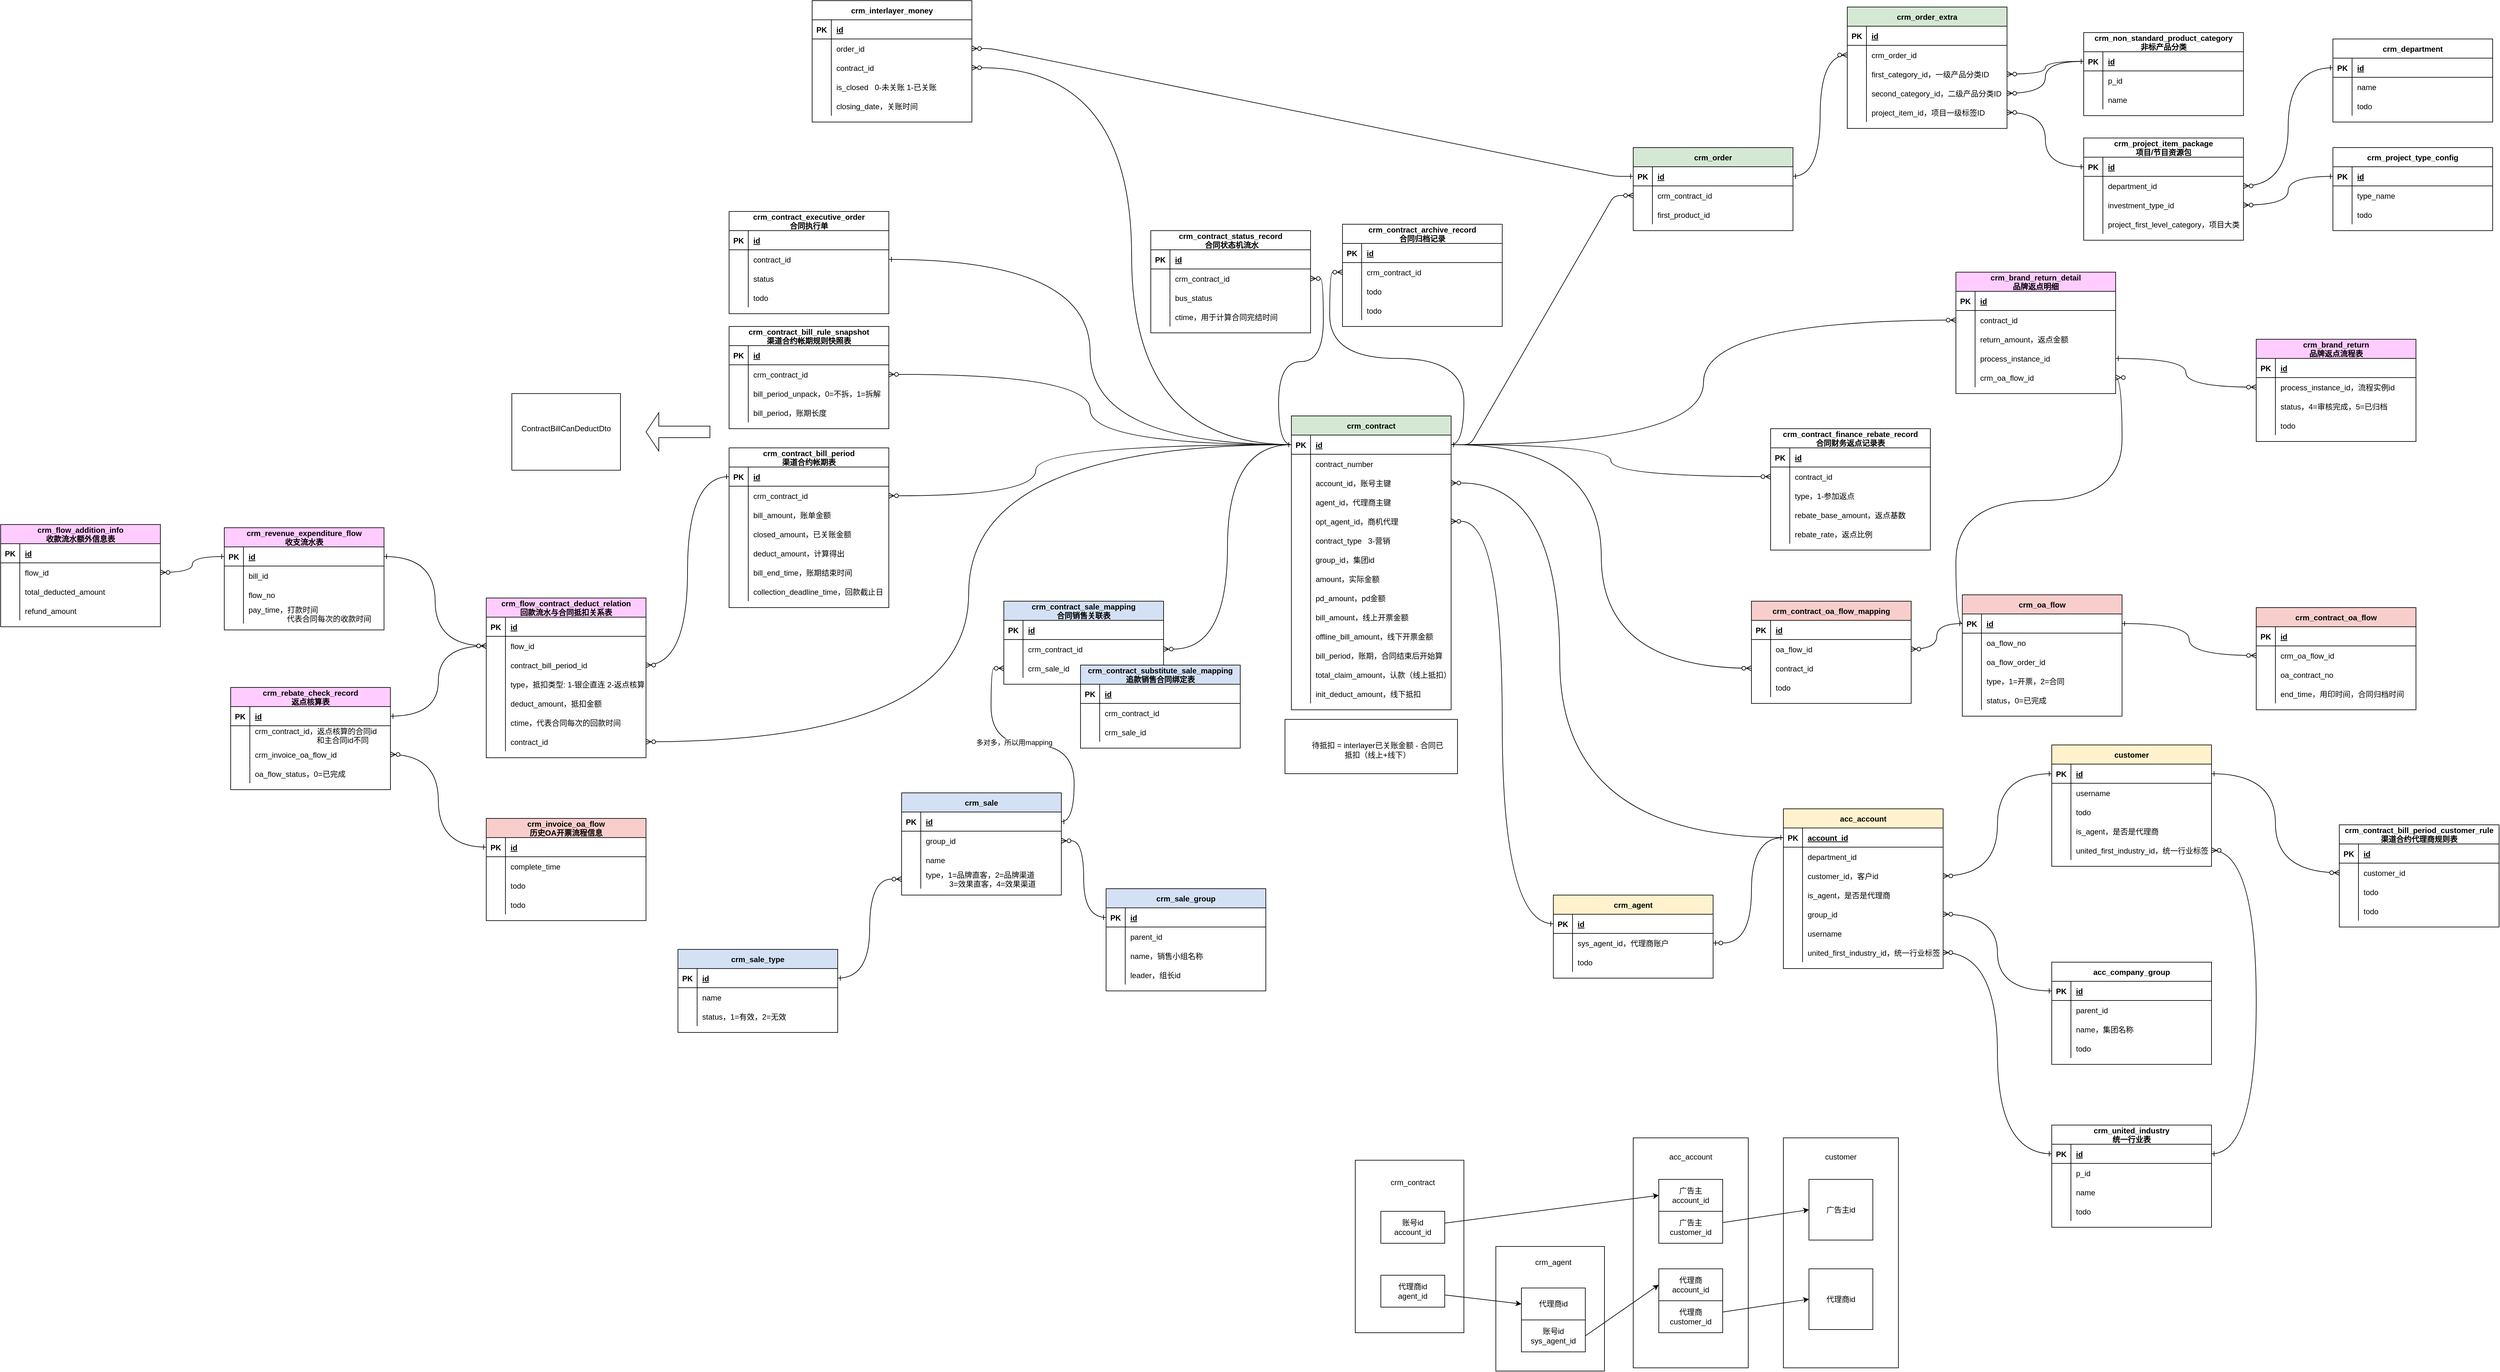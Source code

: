 <mxfile version="24.7.5">
  <diagram id="R2lEEEUBdFMjLlhIrx00" name="Page-1">
    <mxGraphModel dx="3504" dy="1689" grid="1" gridSize="10" guides="1" tooltips="1" connect="1" arrows="1" fold="1" page="1" pageScale="1" pageWidth="850" pageHeight="1100" math="0" shadow="0" extFonts="Permanent Marker^https://fonts.googleapis.com/css?family=Permanent+Marker">
      <root>
        <mxCell id="0" />
        <mxCell id="1" parent="0" />
        <mxCell id="XKs1x7OcQXPkJntxxKKP-96" value="" style="rounded=0;whiteSpace=wrap;html=1;" parent="1" vertex="1">
          <mxGeometry x="440" y="1420" width="170" height="195" as="geometry" />
        </mxCell>
        <mxCell id="XKs1x7OcQXPkJntxxKKP-90" value="" style="rounded=0;whiteSpace=wrap;html=1;" parent="1" vertex="1">
          <mxGeometry x="655" y="1250" width="180" height="360" as="geometry" />
        </mxCell>
        <mxCell id="C-vyLk0tnHw3VtMMgP7b-1" value="" style="edgeStyle=entityRelationEdgeStyle;endArrow=ERzeroToMany;startArrow=ERone;endFill=1;startFill=0;" parent="1" source="C-vyLk0tnHw3VtMMgP7b-24" target="C-vyLk0tnHw3VtMMgP7b-6" edge="1">
          <mxGeometry width="100" height="100" relative="1" as="geometry">
            <mxPoint x="340" y="720" as="sourcePoint" />
            <mxPoint x="440" y="620" as="targetPoint" />
          </mxGeometry>
        </mxCell>
        <mxCell id="C-vyLk0tnHw3VtMMgP7b-12" value="" style="edgeStyle=orthogonalEdgeStyle;endArrow=ERzeroToMany;startArrow=ERone;endFill=1;startFill=0;curved=1;" parent="1" source="C-vyLk0tnHw3VtMMgP7b-3" target="C-vyLk0tnHw3VtMMgP7b-17" edge="1">
          <mxGeometry width="100" height="100" relative="1" as="geometry">
            <mxPoint x="410" y="330" as="sourcePoint" />
            <mxPoint x="470" y="355" as="targetPoint" />
          </mxGeometry>
        </mxCell>
        <mxCell id="C-vyLk0tnHw3VtMMgP7b-2" value="crm_order" style="shape=table;startSize=30;container=1;collapsible=1;childLayout=tableLayout;fixedRows=1;rowLines=0;fontStyle=1;align=center;resizeLast=1;fillColor=#D5E8D4;" parent="1" vertex="1">
          <mxGeometry x="655" y="-300" width="250" height="130" as="geometry" />
        </mxCell>
        <mxCell id="C-vyLk0tnHw3VtMMgP7b-3" value="" style="shape=partialRectangle;collapsible=0;dropTarget=0;pointerEvents=0;fillColor=none;points=[[0,0.5],[1,0.5]];portConstraint=eastwest;top=0;left=0;right=0;bottom=1;" parent="C-vyLk0tnHw3VtMMgP7b-2" vertex="1">
          <mxGeometry y="30" width="250" height="30" as="geometry" />
        </mxCell>
        <mxCell id="C-vyLk0tnHw3VtMMgP7b-4" value="PK" style="shape=partialRectangle;overflow=hidden;connectable=0;fillColor=none;top=0;left=0;bottom=0;right=0;fontStyle=1;" parent="C-vyLk0tnHw3VtMMgP7b-3" vertex="1">
          <mxGeometry width="30" height="30" as="geometry">
            <mxRectangle width="30" height="30" as="alternateBounds" />
          </mxGeometry>
        </mxCell>
        <mxCell id="C-vyLk0tnHw3VtMMgP7b-5" value="id" style="shape=partialRectangle;overflow=hidden;connectable=0;fillColor=none;top=0;left=0;bottom=0;right=0;align=left;spacingLeft=6;fontStyle=5;" parent="C-vyLk0tnHw3VtMMgP7b-3" vertex="1">
          <mxGeometry x="30" width="220" height="30" as="geometry">
            <mxRectangle width="220" height="30" as="alternateBounds" />
          </mxGeometry>
        </mxCell>
        <mxCell id="C-vyLk0tnHw3VtMMgP7b-6" value="" style="shape=partialRectangle;collapsible=0;dropTarget=0;pointerEvents=0;fillColor=none;points=[[0,0.5],[1,0.5]];portConstraint=eastwest;top=0;left=0;right=0;bottom=0;" parent="C-vyLk0tnHw3VtMMgP7b-2" vertex="1">
          <mxGeometry y="60" width="250" height="30" as="geometry" />
        </mxCell>
        <mxCell id="C-vyLk0tnHw3VtMMgP7b-7" value="" style="shape=partialRectangle;overflow=hidden;connectable=0;fillColor=none;top=0;left=0;bottom=0;right=0;" parent="C-vyLk0tnHw3VtMMgP7b-6" vertex="1">
          <mxGeometry width="30" height="30" as="geometry">
            <mxRectangle width="30" height="30" as="alternateBounds" />
          </mxGeometry>
        </mxCell>
        <mxCell id="C-vyLk0tnHw3VtMMgP7b-8" value="crm_contract_id" style="shape=partialRectangle;overflow=hidden;connectable=0;fillColor=none;top=0;left=0;bottom=0;right=0;align=left;spacingLeft=6;" parent="C-vyLk0tnHw3VtMMgP7b-6" vertex="1">
          <mxGeometry x="30" width="220" height="30" as="geometry">
            <mxRectangle width="220" height="30" as="alternateBounds" />
          </mxGeometry>
        </mxCell>
        <mxCell id="C-vyLk0tnHw3VtMMgP7b-9" value="" style="shape=partialRectangle;collapsible=0;dropTarget=0;pointerEvents=0;fillColor=none;points=[[0,0.5],[1,0.5]];portConstraint=eastwest;top=0;left=0;right=0;bottom=0;" parent="C-vyLk0tnHw3VtMMgP7b-2" vertex="1">
          <mxGeometry y="90" width="250" height="30" as="geometry" />
        </mxCell>
        <mxCell id="C-vyLk0tnHw3VtMMgP7b-10" value="" style="shape=partialRectangle;overflow=hidden;connectable=0;fillColor=none;top=0;left=0;bottom=0;right=0;" parent="C-vyLk0tnHw3VtMMgP7b-9" vertex="1">
          <mxGeometry width="30" height="30" as="geometry">
            <mxRectangle width="30" height="30" as="alternateBounds" />
          </mxGeometry>
        </mxCell>
        <mxCell id="C-vyLk0tnHw3VtMMgP7b-11" value="first_product_id" style="shape=partialRectangle;overflow=hidden;connectable=0;fillColor=none;top=0;left=0;bottom=0;right=0;align=left;spacingLeft=6;" parent="C-vyLk0tnHw3VtMMgP7b-9" vertex="1">
          <mxGeometry x="30" width="220" height="30" as="geometry">
            <mxRectangle width="220" height="30" as="alternateBounds" />
          </mxGeometry>
        </mxCell>
        <mxCell id="C-vyLk0tnHw3VtMMgP7b-13" value="crm_order_extra" style="shape=table;startSize=30;container=1;collapsible=1;childLayout=tableLayout;fixedRows=1;rowLines=0;fontStyle=1;align=center;resizeLast=1;fillColor=#D5E8D4;" parent="1" vertex="1">
          <mxGeometry x="990" y="-520" width="250" height="190" as="geometry" />
        </mxCell>
        <mxCell id="C-vyLk0tnHw3VtMMgP7b-14" value="" style="shape=partialRectangle;collapsible=0;dropTarget=0;pointerEvents=0;fillColor=none;points=[[0,0.5],[1,0.5]];portConstraint=eastwest;top=0;left=0;right=0;bottom=1;" parent="C-vyLk0tnHw3VtMMgP7b-13" vertex="1">
          <mxGeometry y="30" width="250" height="30" as="geometry" />
        </mxCell>
        <mxCell id="C-vyLk0tnHw3VtMMgP7b-15" value="PK" style="shape=partialRectangle;overflow=hidden;connectable=0;fillColor=none;top=0;left=0;bottom=0;right=0;fontStyle=1;" parent="C-vyLk0tnHw3VtMMgP7b-14" vertex="1">
          <mxGeometry width="30" height="30" as="geometry">
            <mxRectangle width="30" height="30" as="alternateBounds" />
          </mxGeometry>
        </mxCell>
        <mxCell id="C-vyLk0tnHw3VtMMgP7b-16" value="id" style="shape=partialRectangle;overflow=hidden;connectable=0;fillColor=none;top=0;left=0;bottom=0;right=0;align=left;spacingLeft=6;fontStyle=5;" parent="C-vyLk0tnHw3VtMMgP7b-14" vertex="1">
          <mxGeometry x="30" width="220" height="30" as="geometry">
            <mxRectangle width="220" height="30" as="alternateBounds" />
          </mxGeometry>
        </mxCell>
        <mxCell id="C-vyLk0tnHw3VtMMgP7b-17" value="" style="shape=partialRectangle;collapsible=0;dropTarget=0;pointerEvents=0;fillColor=none;points=[[0,0.5],[1,0.5]];portConstraint=eastwest;top=0;left=0;right=0;bottom=0;" parent="C-vyLk0tnHw3VtMMgP7b-13" vertex="1">
          <mxGeometry y="60" width="250" height="30" as="geometry" />
        </mxCell>
        <mxCell id="C-vyLk0tnHw3VtMMgP7b-18" value="" style="shape=partialRectangle;overflow=hidden;connectable=0;fillColor=none;top=0;left=0;bottom=0;right=0;" parent="C-vyLk0tnHw3VtMMgP7b-17" vertex="1">
          <mxGeometry width="30" height="30" as="geometry">
            <mxRectangle width="30" height="30" as="alternateBounds" />
          </mxGeometry>
        </mxCell>
        <mxCell id="C-vyLk0tnHw3VtMMgP7b-19" value="crm_order_id" style="shape=partialRectangle;overflow=hidden;connectable=0;fillColor=none;top=0;left=0;bottom=0;right=0;align=left;spacingLeft=6;" parent="C-vyLk0tnHw3VtMMgP7b-17" vertex="1">
          <mxGeometry x="30" width="220" height="30" as="geometry">
            <mxRectangle width="220" height="30" as="alternateBounds" />
          </mxGeometry>
        </mxCell>
        <mxCell id="NytZF_vkIc5g0WZfTS3j-417" value="" style="shape=partialRectangle;collapsible=0;dropTarget=0;pointerEvents=0;fillColor=none;points=[[0,0.5],[1,0.5]];portConstraint=eastwest;top=0;left=0;right=0;bottom=0;" parent="C-vyLk0tnHw3VtMMgP7b-13" vertex="1">
          <mxGeometry y="90" width="250" height="30" as="geometry" />
        </mxCell>
        <mxCell id="NytZF_vkIc5g0WZfTS3j-418" value="" style="shape=partialRectangle;overflow=hidden;connectable=0;fillColor=none;top=0;left=0;bottom=0;right=0;" parent="NytZF_vkIc5g0WZfTS3j-417" vertex="1">
          <mxGeometry width="30" height="30" as="geometry">
            <mxRectangle width="30" height="30" as="alternateBounds" />
          </mxGeometry>
        </mxCell>
        <mxCell id="NytZF_vkIc5g0WZfTS3j-419" value="first_category_id，一级产品分类ID" style="shape=partialRectangle;overflow=hidden;connectable=0;fillColor=none;top=0;left=0;bottom=0;right=0;align=left;spacingLeft=6;" parent="NytZF_vkIc5g0WZfTS3j-417" vertex="1">
          <mxGeometry x="30" width="220" height="30" as="geometry">
            <mxRectangle width="220" height="30" as="alternateBounds" />
          </mxGeometry>
        </mxCell>
        <mxCell id="NytZF_vkIc5g0WZfTS3j-377" value="" style="shape=partialRectangle;collapsible=0;dropTarget=0;pointerEvents=0;fillColor=none;points=[[0,0.5],[1,0.5]];portConstraint=eastwest;top=0;left=0;right=0;bottom=0;" parent="C-vyLk0tnHw3VtMMgP7b-13" vertex="1">
          <mxGeometry y="120" width="250" height="30" as="geometry" />
        </mxCell>
        <mxCell id="NytZF_vkIc5g0WZfTS3j-378" value="" style="shape=partialRectangle;overflow=hidden;connectable=0;fillColor=none;top=0;left=0;bottom=0;right=0;" parent="NytZF_vkIc5g0WZfTS3j-377" vertex="1">
          <mxGeometry width="30" height="30" as="geometry">
            <mxRectangle width="30" height="30" as="alternateBounds" />
          </mxGeometry>
        </mxCell>
        <mxCell id="NytZF_vkIc5g0WZfTS3j-379" value="second_category_id，二级产品分类ID" style="shape=partialRectangle;overflow=hidden;connectable=0;fillColor=none;top=0;left=0;bottom=0;right=0;align=left;spacingLeft=6;" parent="NytZF_vkIc5g0WZfTS3j-377" vertex="1">
          <mxGeometry x="30" width="220" height="30" as="geometry">
            <mxRectangle width="220" height="30" as="alternateBounds" />
          </mxGeometry>
        </mxCell>
        <mxCell id="C-vyLk0tnHw3VtMMgP7b-20" value="" style="shape=partialRectangle;collapsible=0;dropTarget=0;pointerEvents=0;fillColor=none;points=[[0,0.5],[1,0.5]];portConstraint=eastwest;top=0;left=0;right=0;bottom=0;" parent="C-vyLk0tnHw3VtMMgP7b-13" vertex="1">
          <mxGeometry y="150" width="250" height="30" as="geometry" />
        </mxCell>
        <mxCell id="C-vyLk0tnHw3VtMMgP7b-21" value="" style="shape=partialRectangle;overflow=hidden;connectable=0;fillColor=none;top=0;left=0;bottom=0;right=0;" parent="C-vyLk0tnHw3VtMMgP7b-20" vertex="1">
          <mxGeometry width="30" height="30" as="geometry">
            <mxRectangle width="30" height="30" as="alternateBounds" />
          </mxGeometry>
        </mxCell>
        <mxCell id="C-vyLk0tnHw3VtMMgP7b-22" value="project_item_id，项目一级标签ID" style="shape=partialRectangle;overflow=hidden;connectable=0;fillColor=none;top=0;left=0;bottom=0;right=0;align=left;spacingLeft=6;" parent="C-vyLk0tnHw3VtMMgP7b-20" vertex="1">
          <mxGeometry x="30" width="220" height="30" as="geometry">
            <mxRectangle width="220" height="30" as="alternateBounds" />
          </mxGeometry>
        </mxCell>
        <mxCell id="C-vyLk0tnHw3VtMMgP7b-23" value="crm_contract" style="shape=table;startSize=30;container=1;collapsible=1;childLayout=tableLayout;fixedRows=1;rowLines=0;fontStyle=1;align=center;resizeLast=1;fillColor=#D5E8D4;" parent="1" vertex="1">
          <mxGeometry x="120" y="120" width="250" height="460" as="geometry" />
        </mxCell>
        <mxCell id="C-vyLk0tnHw3VtMMgP7b-24" value="" style="shape=partialRectangle;collapsible=0;dropTarget=0;pointerEvents=0;fillColor=none;points=[[0,0.5],[1,0.5]];portConstraint=eastwest;top=0;left=0;right=0;bottom=1;" parent="C-vyLk0tnHw3VtMMgP7b-23" vertex="1">
          <mxGeometry y="30" width="250" height="30" as="geometry" />
        </mxCell>
        <mxCell id="C-vyLk0tnHw3VtMMgP7b-25" value="PK" style="shape=partialRectangle;overflow=hidden;connectable=0;fillColor=none;top=0;left=0;bottom=0;right=0;fontStyle=1;" parent="C-vyLk0tnHw3VtMMgP7b-24" vertex="1">
          <mxGeometry width="30" height="30" as="geometry">
            <mxRectangle width="30" height="30" as="alternateBounds" />
          </mxGeometry>
        </mxCell>
        <mxCell id="C-vyLk0tnHw3VtMMgP7b-26" value="id" style="shape=partialRectangle;overflow=hidden;connectable=0;fillColor=none;top=0;left=0;bottom=0;right=0;align=left;spacingLeft=6;fontStyle=5;" parent="C-vyLk0tnHw3VtMMgP7b-24" vertex="1">
          <mxGeometry x="30" width="220" height="30" as="geometry">
            <mxRectangle width="220" height="30" as="alternateBounds" />
          </mxGeometry>
        </mxCell>
        <mxCell id="NytZF_vkIc5g0WZfTS3j-10" value="" style="shape=partialRectangle;collapsible=0;dropTarget=0;pointerEvents=0;fillColor=none;points=[[0,0.5],[1,0.5]];portConstraint=eastwest;top=0;left=0;right=0;bottom=0;" parent="C-vyLk0tnHw3VtMMgP7b-23" vertex="1">
          <mxGeometry y="60" width="250" height="30" as="geometry" />
        </mxCell>
        <mxCell id="NytZF_vkIc5g0WZfTS3j-11" value="" style="shape=partialRectangle;overflow=hidden;connectable=0;fillColor=none;top=0;left=0;bottom=0;right=0;" parent="NytZF_vkIc5g0WZfTS3j-10" vertex="1">
          <mxGeometry width="30" height="30" as="geometry">
            <mxRectangle width="30" height="30" as="alternateBounds" />
          </mxGeometry>
        </mxCell>
        <mxCell id="NytZF_vkIc5g0WZfTS3j-12" value="contract_number" style="shape=partialRectangle;overflow=hidden;connectable=0;fillColor=none;top=0;left=0;bottom=0;right=0;align=left;spacingLeft=6;" parent="NytZF_vkIc5g0WZfTS3j-10" vertex="1">
          <mxGeometry x="30" width="220" height="30" as="geometry">
            <mxRectangle width="220" height="30" as="alternateBounds" />
          </mxGeometry>
        </mxCell>
        <mxCell id="NytZF_vkIc5g0WZfTS3j-13" value="" style="shape=partialRectangle;collapsible=0;dropTarget=0;pointerEvents=0;fillColor=none;points=[[0,0.5],[1,0.5]];portConstraint=eastwest;top=0;left=0;right=0;bottom=0;" parent="C-vyLk0tnHw3VtMMgP7b-23" vertex="1">
          <mxGeometry y="90" width="250" height="30" as="geometry" />
        </mxCell>
        <mxCell id="NytZF_vkIc5g0WZfTS3j-14" value="" style="shape=partialRectangle;overflow=hidden;connectable=0;fillColor=none;top=0;left=0;bottom=0;right=0;" parent="NytZF_vkIc5g0WZfTS3j-13" vertex="1">
          <mxGeometry width="30" height="30" as="geometry">
            <mxRectangle width="30" height="30" as="alternateBounds" />
          </mxGeometry>
        </mxCell>
        <mxCell id="NytZF_vkIc5g0WZfTS3j-15" value="account_id，账号主键" style="shape=partialRectangle;overflow=hidden;connectable=0;fillColor=none;top=0;left=0;bottom=0;right=0;align=left;spacingLeft=6;" parent="NytZF_vkIc5g0WZfTS3j-13" vertex="1">
          <mxGeometry x="30" width="220" height="30" as="geometry">
            <mxRectangle width="220" height="30" as="alternateBounds" />
          </mxGeometry>
        </mxCell>
        <mxCell id="XKs1x7OcQXPkJntxxKKP-57" value="" style="shape=partialRectangle;collapsible=0;dropTarget=0;pointerEvents=0;fillColor=none;points=[[0,0.5],[1,0.5]];portConstraint=eastwest;top=0;left=0;right=0;bottom=0;" parent="C-vyLk0tnHw3VtMMgP7b-23" vertex="1">
          <mxGeometry y="120" width="250" height="30" as="geometry" />
        </mxCell>
        <mxCell id="XKs1x7OcQXPkJntxxKKP-58" value="" style="shape=partialRectangle;overflow=hidden;connectable=0;fillColor=none;top=0;left=0;bottom=0;right=0;" parent="XKs1x7OcQXPkJntxxKKP-57" vertex="1">
          <mxGeometry width="30" height="30" as="geometry">
            <mxRectangle width="30" height="30" as="alternateBounds" />
          </mxGeometry>
        </mxCell>
        <mxCell id="XKs1x7OcQXPkJntxxKKP-59" value="agent_id，代理商主键" style="shape=partialRectangle;overflow=hidden;connectable=0;fillColor=none;top=0;left=0;bottom=0;right=0;align=left;spacingLeft=6;" parent="XKs1x7OcQXPkJntxxKKP-57" vertex="1">
          <mxGeometry x="30" width="220" height="30" as="geometry">
            <mxRectangle width="220" height="30" as="alternateBounds" />
          </mxGeometry>
        </mxCell>
        <mxCell id="NytZF_vkIc5g0WZfTS3j-41" value="" style="shape=partialRectangle;collapsible=0;dropTarget=0;pointerEvents=0;fillColor=none;points=[[0,0.5],[1,0.5]];portConstraint=eastwest;top=0;left=0;right=0;bottom=0;" parent="C-vyLk0tnHw3VtMMgP7b-23" vertex="1">
          <mxGeometry y="150" width="250" height="30" as="geometry" />
        </mxCell>
        <mxCell id="NytZF_vkIc5g0WZfTS3j-42" value="" style="shape=partialRectangle;overflow=hidden;connectable=0;fillColor=none;top=0;left=0;bottom=0;right=0;" parent="NytZF_vkIc5g0WZfTS3j-41" vertex="1">
          <mxGeometry width="30" height="30" as="geometry">
            <mxRectangle width="30" height="30" as="alternateBounds" />
          </mxGeometry>
        </mxCell>
        <mxCell id="NytZF_vkIc5g0WZfTS3j-43" value="opt_agent_id，商机代理" style="shape=partialRectangle;overflow=hidden;connectable=0;fillColor=none;top=0;left=0;bottom=0;right=0;align=left;spacingLeft=6;" parent="NytZF_vkIc5g0WZfTS3j-41" vertex="1">
          <mxGeometry x="30" width="220" height="30" as="geometry">
            <mxRectangle width="220" height="30" as="alternateBounds" />
          </mxGeometry>
        </mxCell>
        <mxCell id="NytZF_vkIc5g0WZfTS3j-163" value="" style="shape=partialRectangle;collapsible=0;dropTarget=0;pointerEvents=0;fillColor=none;points=[[0,0.5],[1,0.5]];portConstraint=eastwest;top=0;left=0;right=0;bottom=0;" parent="C-vyLk0tnHw3VtMMgP7b-23" vertex="1">
          <mxGeometry y="180" width="250" height="30" as="geometry" />
        </mxCell>
        <mxCell id="NytZF_vkIc5g0WZfTS3j-164" value="" style="shape=partialRectangle;overflow=hidden;connectable=0;fillColor=none;top=0;left=0;bottom=0;right=0;" parent="NytZF_vkIc5g0WZfTS3j-163" vertex="1">
          <mxGeometry width="30" height="30" as="geometry">
            <mxRectangle width="30" height="30" as="alternateBounds" />
          </mxGeometry>
        </mxCell>
        <mxCell id="NytZF_vkIc5g0WZfTS3j-165" value="contract_type   3-营销" style="shape=partialRectangle;overflow=hidden;connectable=0;fillColor=none;top=0;left=0;bottom=0;right=0;align=left;spacingLeft=6;" parent="NytZF_vkIc5g0WZfTS3j-163" vertex="1">
          <mxGeometry x="30" width="220" height="30" as="geometry">
            <mxRectangle width="220" height="30" as="alternateBounds" />
          </mxGeometry>
        </mxCell>
        <mxCell id="NytZF_vkIc5g0WZfTS3j-421" value="" style="shape=partialRectangle;collapsible=0;dropTarget=0;pointerEvents=0;fillColor=none;points=[[0,0.5],[1,0.5]];portConstraint=eastwest;top=0;left=0;right=0;bottom=0;" parent="C-vyLk0tnHw3VtMMgP7b-23" vertex="1">
          <mxGeometry y="210" width="250" height="30" as="geometry" />
        </mxCell>
        <mxCell id="NytZF_vkIc5g0WZfTS3j-422" value="" style="shape=partialRectangle;overflow=hidden;connectable=0;fillColor=none;top=0;left=0;bottom=0;right=0;" parent="NytZF_vkIc5g0WZfTS3j-421" vertex="1">
          <mxGeometry width="30" height="30" as="geometry">
            <mxRectangle width="30" height="30" as="alternateBounds" />
          </mxGeometry>
        </mxCell>
        <mxCell id="NytZF_vkIc5g0WZfTS3j-423" value="group_id，集团id" style="shape=partialRectangle;overflow=hidden;connectable=0;fillColor=none;top=0;left=0;bottom=0;right=0;align=left;spacingLeft=6;" parent="NytZF_vkIc5g0WZfTS3j-421" vertex="1">
          <mxGeometry x="30" width="220" height="30" as="geometry">
            <mxRectangle width="220" height="30" as="alternateBounds" />
          </mxGeometry>
        </mxCell>
        <mxCell id="NytZF_vkIc5g0WZfTS3j-424" value="" style="shape=partialRectangle;collapsible=0;dropTarget=0;pointerEvents=0;fillColor=none;points=[[0,0.5],[1,0.5]];portConstraint=eastwest;top=0;left=0;right=0;bottom=0;" parent="C-vyLk0tnHw3VtMMgP7b-23" vertex="1">
          <mxGeometry y="240" width="250" height="30" as="geometry" />
        </mxCell>
        <mxCell id="NytZF_vkIc5g0WZfTS3j-425" value="" style="shape=partialRectangle;overflow=hidden;connectable=0;fillColor=none;top=0;left=0;bottom=0;right=0;" parent="NytZF_vkIc5g0WZfTS3j-424" vertex="1">
          <mxGeometry width="30" height="30" as="geometry">
            <mxRectangle width="30" height="30" as="alternateBounds" />
          </mxGeometry>
        </mxCell>
        <mxCell id="NytZF_vkIc5g0WZfTS3j-426" value="amount，实际金额" style="shape=partialRectangle;overflow=hidden;connectable=0;fillColor=none;top=0;left=0;bottom=0;right=0;align=left;spacingLeft=6;" parent="NytZF_vkIc5g0WZfTS3j-424" vertex="1">
          <mxGeometry x="30" width="220" height="30" as="geometry">
            <mxRectangle width="220" height="30" as="alternateBounds" />
          </mxGeometry>
        </mxCell>
        <mxCell id="NytZF_vkIc5g0WZfTS3j-427" value="" style="shape=partialRectangle;collapsible=0;dropTarget=0;pointerEvents=0;fillColor=none;points=[[0,0.5],[1,0.5]];portConstraint=eastwest;top=0;left=0;right=0;bottom=0;" parent="C-vyLk0tnHw3VtMMgP7b-23" vertex="1">
          <mxGeometry y="270" width="250" height="30" as="geometry" />
        </mxCell>
        <mxCell id="NytZF_vkIc5g0WZfTS3j-428" value="" style="shape=partialRectangle;overflow=hidden;connectable=0;fillColor=none;top=0;left=0;bottom=0;right=0;" parent="NytZF_vkIc5g0WZfTS3j-427" vertex="1">
          <mxGeometry width="30" height="30" as="geometry">
            <mxRectangle width="30" height="30" as="alternateBounds" />
          </mxGeometry>
        </mxCell>
        <mxCell id="NytZF_vkIc5g0WZfTS3j-429" value="pd_amount，pd金额" style="shape=partialRectangle;overflow=hidden;connectable=0;fillColor=none;top=0;left=0;bottom=0;right=0;align=left;spacingLeft=6;" parent="NytZF_vkIc5g0WZfTS3j-427" vertex="1">
          <mxGeometry x="30" width="220" height="30" as="geometry">
            <mxRectangle width="220" height="30" as="alternateBounds" />
          </mxGeometry>
        </mxCell>
        <mxCell id="NytZF_vkIc5g0WZfTS3j-430" value="" style="shape=partialRectangle;collapsible=0;dropTarget=0;pointerEvents=0;fillColor=none;points=[[0,0.5],[1,0.5]];portConstraint=eastwest;top=0;left=0;right=0;bottom=0;" parent="C-vyLk0tnHw3VtMMgP7b-23" vertex="1">
          <mxGeometry y="300" width="250" height="30" as="geometry" />
        </mxCell>
        <mxCell id="NytZF_vkIc5g0WZfTS3j-431" value="" style="shape=partialRectangle;overflow=hidden;connectable=0;fillColor=none;top=0;left=0;bottom=0;right=0;" parent="NytZF_vkIc5g0WZfTS3j-430" vertex="1">
          <mxGeometry width="30" height="30" as="geometry">
            <mxRectangle width="30" height="30" as="alternateBounds" />
          </mxGeometry>
        </mxCell>
        <mxCell id="NytZF_vkIc5g0WZfTS3j-432" value="bill_amount，线上开票金额" style="shape=partialRectangle;overflow=hidden;connectable=0;fillColor=none;top=0;left=0;bottom=0;right=0;align=left;spacingLeft=6;" parent="NytZF_vkIc5g0WZfTS3j-430" vertex="1">
          <mxGeometry x="30" width="220" height="30" as="geometry">
            <mxRectangle width="220" height="30" as="alternateBounds" />
          </mxGeometry>
        </mxCell>
        <mxCell id="XKs1x7OcQXPkJntxxKKP-7" value="" style="shape=partialRectangle;collapsible=0;dropTarget=0;pointerEvents=0;fillColor=none;points=[[0,0.5],[1,0.5]];portConstraint=eastwest;top=0;left=0;right=0;bottom=0;" parent="C-vyLk0tnHw3VtMMgP7b-23" vertex="1">
          <mxGeometry y="330" width="250" height="30" as="geometry" />
        </mxCell>
        <mxCell id="XKs1x7OcQXPkJntxxKKP-8" value="" style="shape=partialRectangle;overflow=hidden;connectable=0;fillColor=none;top=0;left=0;bottom=0;right=0;" parent="XKs1x7OcQXPkJntxxKKP-7" vertex="1">
          <mxGeometry width="30" height="30" as="geometry">
            <mxRectangle width="30" height="30" as="alternateBounds" />
          </mxGeometry>
        </mxCell>
        <mxCell id="XKs1x7OcQXPkJntxxKKP-9" value="offline_bill_amount，线下开票金额" style="shape=partialRectangle;overflow=hidden;connectable=0;fillColor=none;top=0;left=0;bottom=0;right=0;align=left;spacingLeft=6;" parent="XKs1x7OcQXPkJntxxKKP-7" vertex="1">
          <mxGeometry x="30" width="220" height="30" as="geometry">
            <mxRectangle width="220" height="30" as="alternateBounds" />
          </mxGeometry>
        </mxCell>
        <mxCell id="XKs1x7OcQXPkJntxxKKP-50" value="" style="shape=partialRectangle;collapsible=0;dropTarget=0;pointerEvents=0;fillColor=none;points=[[0,0.5],[1,0.5]];portConstraint=eastwest;top=0;left=0;right=0;bottom=0;" parent="C-vyLk0tnHw3VtMMgP7b-23" vertex="1">
          <mxGeometry y="360" width="250" height="30" as="geometry" />
        </mxCell>
        <mxCell id="XKs1x7OcQXPkJntxxKKP-51" value="" style="shape=partialRectangle;overflow=hidden;connectable=0;fillColor=none;top=0;left=0;bottom=0;right=0;" parent="XKs1x7OcQXPkJntxxKKP-50" vertex="1">
          <mxGeometry width="30" height="30" as="geometry">
            <mxRectangle width="30" height="30" as="alternateBounds" />
          </mxGeometry>
        </mxCell>
        <mxCell id="XKs1x7OcQXPkJntxxKKP-52" value="bill_period，账期，合同结束后开始算" style="shape=partialRectangle;overflow=hidden;connectable=0;fillColor=none;top=0;left=0;bottom=0;right=0;align=left;spacingLeft=6;" parent="XKs1x7OcQXPkJntxxKKP-50" vertex="1">
          <mxGeometry x="30" width="220" height="30" as="geometry">
            <mxRectangle width="220" height="30" as="alternateBounds" />
          </mxGeometry>
        </mxCell>
        <mxCell id="XKs1x7OcQXPkJntxxKKP-10" value="" style="shape=partialRectangle;collapsible=0;dropTarget=0;pointerEvents=0;fillColor=none;points=[[0,0.5],[1,0.5]];portConstraint=eastwest;top=0;left=0;right=0;bottom=0;" parent="C-vyLk0tnHw3VtMMgP7b-23" vertex="1">
          <mxGeometry y="390" width="250" height="30" as="geometry" />
        </mxCell>
        <mxCell id="XKs1x7OcQXPkJntxxKKP-11" value="" style="shape=partialRectangle;overflow=hidden;connectable=0;fillColor=none;top=0;left=0;bottom=0;right=0;" parent="XKs1x7OcQXPkJntxxKKP-10" vertex="1">
          <mxGeometry width="30" height="30" as="geometry">
            <mxRectangle width="30" height="30" as="alternateBounds" />
          </mxGeometry>
        </mxCell>
        <mxCell id="XKs1x7OcQXPkJntxxKKP-12" value="total_claim_amount，认款（线上抵扣）" style="shape=partialRectangle;overflow=hidden;connectable=0;fillColor=none;top=0;left=0;bottom=0;right=0;align=left;spacingLeft=6;" parent="XKs1x7OcQXPkJntxxKKP-10" vertex="1">
          <mxGeometry x="30" width="220" height="30" as="geometry">
            <mxRectangle width="220" height="30" as="alternateBounds" />
          </mxGeometry>
        </mxCell>
        <mxCell id="C-vyLk0tnHw3VtMMgP7b-27" value="" style="shape=partialRectangle;collapsible=0;dropTarget=0;pointerEvents=0;fillColor=none;points=[[0,0.5],[1,0.5]];portConstraint=eastwest;top=0;left=0;right=0;bottom=0;" parent="C-vyLk0tnHw3VtMMgP7b-23" vertex="1">
          <mxGeometry y="420" width="250" height="30" as="geometry" />
        </mxCell>
        <mxCell id="C-vyLk0tnHw3VtMMgP7b-28" value="" style="shape=partialRectangle;overflow=hidden;connectable=0;fillColor=none;top=0;left=0;bottom=0;right=0;" parent="C-vyLk0tnHw3VtMMgP7b-27" vertex="1">
          <mxGeometry width="30" height="30" as="geometry">
            <mxRectangle width="30" height="30" as="alternateBounds" />
          </mxGeometry>
        </mxCell>
        <mxCell id="C-vyLk0tnHw3VtMMgP7b-29" value="init_deduct_amount，线下抵扣" style="shape=partialRectangle;overflow=hidden;connectable=0;fillColor=none;top=0;left=0;bottom=0;right=0;align=left;spacingLeft=6;" parent="C-vyLk0tnHw3VtMMgP7b-27" vertex="1">
          <mxGeometry x="30" width="220" height="30" as="geometry">
            <mxRectangle width="220" height="30" as="alternateBounds" />
          </mxGeometry>
        </mxCell>
        <mxCell id="NytZF_vkIc5g0WZfTS3j-16" value="acc_account" style="shape=table;startSize=30;container=1;collapsible=1;childLayout=tableLayout;fixedRows=1;rowLines=0;fontStyle=1;align=center;resizeLast=1;fillColor=#FFF2CC;" parent="1" vertex="1">
          <mxGeometry x="890" y="735" width="250" height="250" as="geometry" />
        </mxCell>
        <mxCell id="NytZF_vkIc5g0WZfTS3j-17" value="" style="shape=partialRectangle;collapsible=0;dropTarget=0;pointerEvents=0;fillColor=none;points=[[0,0.5],[1,0.5]];portConstraint=eastwest;top=0;left=0;right=0;bottom=1;" parent="NytZF_vkIc5g0WZfTS3j-16" vertex="1">
          <mxGeometry y="30" width="250" height="30" as="geometry" />
        </mxCell>
        <mxCell id="NytZF_vkIc5g0WZfTS3j-18" value="PK" style="shape=partialRectangle;overflow=hidden;connectable=0;fillColor=none;top=0;left=0;bottom=0;right=0;fontStyle=1;" parent="NytZF_vkIc5g0WZfTS3j-17" vertex="1">
          <mxGeometry width="30" height="30" as="geometry">
            <mxRectangle width="30" height="30" as="alternateBounds" />
          </mxGeometry>
        </mxCell>
        <mxCell id="NytZF_vkIc5g0WZfTS3j-19" value="account_id" style="shape=partialRectangle;overflow=hidden;connectable=0;fillColor=none;top=0;left=0;bottom=0;right=0;align=left;spacingLeft=6;fontStyle=5;" parent="NytZF_vkIc5g0WZfTS3j-17" vertex="1">
          <mxGeometry x="30" width="220" height="30" as="geometry">
            <mxRectangle width="220" height="30" as="alternateBounds" />
          </mxGeometry>
        </mxCell>
        <mxCell id="XKs1x7OcQXPkJntxxKKP-86" value="" style="shape=partialRectangle;collapsible=0;dropTarget=0;pointerEvents=0;fillColor=none;points=[[0,0.5],[1,0.5]];portConstraint=eastwest;top=0;left=0;right=0;bottom=0;" parent="NytZF_vkIc5g0WZfTS3j-16" vertex="1">
          <mxGeometry y="60" width="250" height="30" as="geometry" />
        </mxCell>
        <mxCell id="XKs1x7OcQXPkJntxxKKP-87" value="" style="shape=partialRectangle;overflow=hidden;connectable=0;fillColor=none;top=0;left=0;bottom=0;right=0;" parent="XKs1x7OcQXPkJntxxKKP-86" vertex="1">
          <mxGeometry width="30" height="30" as="geometry">
            <mxRectangle width="30" height="30" as="alternateBounds" />
          </mxGeometry>
        </mxCell>
        <mxCell id="XKs1x7OcQXPkJntxxKKP-88" value="department_id" style="shape=partialRectangle;overflow=hidden;connectable=0;fillColor=none;top=0;left=0;bottom=0;right=0;align=left;spacingLeft=6;" parent="XKs1x7OcQXPkJntxxKKP-86" vertex="1">
          <mxGeometry x="30" width="220" height="30" as="geometry">
            <mxRectangle width="220" height="30" as="alternateBounds" />
          </mxGeometry>
        </mxCell>
        <mxCell id="NytZF_vkIc5g0WZfTS3j-20" value="" style="shape=partialRectangle;collapsible=0;dropTarget=0;pointerEvents=0;fillColor=none;points=[[0,0.5],[1,0.5]];portConstraint=eastwest;top=0;left=0;right=0;bottom=0;" parent="NytZF_vkIc5g0WZfTS3j-16" vertex="1">
          <mxGeometry y="90" width="250" height="30" as="geometry" />
        </mxCell>
        <mxCell id="NytZF_vkIc5g0WZfTS3j-21" value="" style="shape=partialRectangle;overflow=hidden;connectable=0;fillColor=none;top=0;left=0;bottom=0;right=0;" parent="NytZF_vkIc5g0WZfTS3j-20" vertex="1">
          <mxGeometry width="30" height="30" as="geometry">
            <mxRectangle width="30" height="30" as="alternateBounds" />
          </mxGeometry>
        </mxCell>
        <mxCell id="NytZF_vkIc5g0WZfTS3j-22" value="customer_id，客户id" style="shape=partialRectangle;overflow=hidden;connectable=0;fillColor=none;top=0;left=0;bottom=0;right=0;align=left;spacingLeft=6;" parent="NytZF_vkIc5g0WZfTS3j-20" vertex="1">
          <mxGeometry x="30" width="220" height="30" as="geometry">
            <mxRectangle width="220" height="30" as="alternateBounds" />
          </mxGeometry>
        </mxCell>
        <mxCell id="NytZF_vkIc5g0WZfTS3j-110" value="" style="shape=partialRectangle;collapsible=0;dropTarget=0;pointerEvents=0;fillColor=none;points=[[0,0.5],[1,0.5]];portConstraint=eastwest;top=0;left=0;right=0;bottom=0;" parent="NytZF_vkIc5g0WZfTS3j-16" vertex="1">
          <mxGeometry y="120" width="250" height="30" as="geometry" />
        </mxCell>
        <mxCell id="NytZF_vkIc5g0WZfTS3j-111" value="" style="shape=partialRectangle;overflow=hidden;connectable=0;fillColor=none;top=0;left=0;bottom=0;right=0;" parent="NytZF_vkIc5g0WZfTS3j-110" vertex="1">
          <mxGeometry width="30" height="30" as="geometry">
            <mxRectangle width="30" height="30" as="alternateBounds" />
          </mxGeometry>
        </mxCell>
        <mxCell id="NytZF_vkIc5g0WZfTS3j-112" value="is_agent，是否是代理商" style="shape=partialRectangle;overflow=hidden;connectable=0;fillColor=none;top=0;left=0;bottom=0;right=0;align=left;spacingLeft=6;" parent="NytZF_vkIc5g0WZfTS3j-110" vertex="1">
          <mxGeometry x="30" width="220" height="30" as="geometry">
            <mxRectangle width="220" height="30" as="alternateBounds" />
          </mxGeometry>
        </mxCell>
        <mxCell id="NytZF_vkIc5g0WZfTS3j-179" value="" style="shape=partialRectangle;collapsible=0;dropTarget=0;pointerEvents=0;fillColor=none;points=[[0,0.5],[1,0.5]];portConstraint=eastwest;top=0;left=0;right=0;bottom=0;" parent="NytZF_vkIc5g0WZfTS3j-16" vertex="1">
          <mxGeometry y="150" width="250" height="30" as="geometry" />
        </mxCell>
        <mxCell id="NytZF_vkIc5g0WZfTS3j-180" value="" style="shape=partialRectangle;overflow=hidden;connectable=0;fillColor=none;top=0;left=0;bottom=0;right=0;" parent="NytZF_vkIc5g0WZfTS3j-179" vertex="1">
          <mxGeometry width="30" height="30" as="geometry">
            <mxRectangle width="30" height="30" as="alternateBounds" />
          </mxGeometry>
        </mxCell>
        <mxCell id="NytZF_vkIc5g0WZfTS3j-181" value="group_id" style="shape=partialRectangle;overflow=hidden;connectable=0;fillColor=none;top=0;left=0;bottom=0;right=0;align=left;spacingLeft=6;" parent="NytZF_vkIc5g0WZfTS3j-179" vertex="1">
          <mxGeometry x="30" width="220" height="30" as="geometry">
            <mxRectangle width="220" height="30" as="alternateBounds" />
          </mxGeometry>
        </mxCell>
        <mxCell id="NytZF_vkIc5g0WZfTS3j-23" value="" style="shape=partialRectangle;collapsible=0;dropTarget=0;pointerEvents=0;fillColor=none;points=[[0,0.5],[1,0.5]];portConstraint=eastwest;top=0;left=0;right=0;bottom=0;" parent="NytZF_vkIc5g0WZfTS3j-16" vertex="1">
          <mxGeometry y="180" width="250" height="30" as="geometry" />
        </mxCell>
        <mxCell id="NytZF_vkIc5g0WZfTS3j-24" value="" style="shape=partialRectangle;overflow=hidden;connectable=0;fillColor=none;top=0;left=0;bottom=0;right=0;" parent="NytZF_vkIc5g0WZfTS3j-23" vertex="1">
          <mxGeometry width="30" height="30" as="geometry">
            <mxRectangle width="30" height="30" as="alternateBounds" />
          </mxGeometry>
        </mxCell>
        <mxCell id="NytZF_vkIc5g0WZfTS3j-25" value="username" style="shape=partialRectangle;overflow=hidden;connectable=0;fillColor=none;top=0;left=0;bottom=0;right=0;align=left;spacingLeft=6;" parent="NytZF_vkIc5g0WZfTS3j-23" vertex="1">
          <mxGeometry x="30" width="220" height="30" as="geometry">
            <mxRectangle width="220" height="30" as="alternateBounds" />
          </mxGeometry>
        </mxCell>
        <mxCell id="XKs1x7OcQXPkJntxxKKP-127" value="" style="shape=partialRectangle;collapsible=0;dropTarget=0;pointerEvents=0;fillColor=none;points=[[0,0.5],[1,0.5]];portConstraint=eastwest;top=0;left=0;right=0;bottom=0;" parent="NytZF_vkIc5g0WZfTS3j-16" vertex="1">
          <mxGeometry y="210" width="250" height="30" as="geometry" />
        </mxCell>
        <mxCell id="XKs1x7OcQXPkJntxxKKP-128" value="" style="shape=partialRectangle;overflow=hidden;connectable=0;fillColor=none;top=0;left=0;bottom=0;right=0;" parent="XKs1x7OcQXPkJntxxKKP-127" vertex="1">
          <mxGeometry width="30" height="30" as="geometry">
            <mxRectangle width="30" height="30" as="alternateBounds" />
          </mxGeometry>
        </mxCell>
        <mxCell id="XKs1x7OcQXPkJntxxKKP-129" value="united_first_industry_id，统一行业标签" style="shape=partialRectangle;overflow=hidden;connectable=0;fillColor=none;top=0;left=0;bottom=0;right=0;align=left;spacingLeft=6;" parent="XKs1x7OcQXPkJntxxKKP-127" vertex="1">
          <mxGeometry x="30" width="220" height="30" as="geometry">
            <mxRectangle width="220" height="30" as="alternateBounds" />
          </mxGeometry>
        </mxCell>
        <mxCell id="NytZF_vkIc5g0WZfTS3j-26" value="crm_interlayer_money" style="shape=table;startSize=30;container=1;collapsible=1;childLayout=tableLayout;fixedRows=1;rowLines=0;fontStyle=1;align=center;resizeLast=1;" parent="1" vertex="1">
          <mxGeometry x="-630" y="-530" width="250" height="190" as="geometry" />
        </mxCell>
        <mxCell id="NytZF_vkIc5g0WZfTS3j-27" value="" style="shape=partialRectangle;collapsible=0;dropTarget=0;pointerEvents=0;fillColor=none;points=[[0,0.5],[1,0.5]];portConstraint=eastwest;top=0;left=0;right=0;bottom=1;" parent="NytZF_vkIc5g0WZfTS3j-26" vertex="1">
          <mxGeometry y="30" width="250" height="30" as="geometry" />
        </mxCell>
        <mxCell id="NytZF_vkIc5g0WZfTS3j-28" value="PK" style="shape=partialRectangle;overflow=hidden;connectable=0;fillColor=none;top=0;left=0;bottom=0;right=0;fontStyle=1;" parent="NytZF_vkIc5g0WZfTS3j-27" vertex="1">
          <mxGeometry width="30" height="30" as="geometry">
            <mxRectangle width="30" height="30" as="alternateBounds" />
          </mxGeometry>
        </mxCell>
        <mxCell id="NytZF_vkIc5g0WZfTS3j-29" value="id" style="shape=partialRectangle;overflow=hidden;connectable=0;fillColor=none;top=0;left=0;bottom=0;right=0;align=left;spacingLeft=6;fontStyle=5;" parent="NytZF_vkIc5g0WZfTS3j-27" vertex="1">
          <mxGeometry x="30" width="220" height="30" as="geometry">
            <mxRectangle width="220" height="30" as="alternateBounds" />
          </mxGeometry>
        </mxCell>
        <mxCell id="NytZF_vkIc5g0WZfTS3j-30" value="" style="shape=partialRectangle;collapsible=0;dropTarget=0;pointerEvents=0;fillColor=none;points=[[0,0.5],[1,0.5]];portConstraint=eastwest;top=0;left=0;right=0;bottom=0;" parent="NytZF_vkIc5g0WZfTS3j-26" vertex="1">
          <mxGeometry y="60" width="250" height="30" as="geometry" />
        </mxCell>
        <mxCell id="NytZF_vkIc5g0WZfTS3j-31" value="" style="shape=partialRectangle;overflow=hidden;connectable=0;fillColor=none;top=0;left=0;bottom=0;right=0;" parent="NytZF_vkIc5g0WZfTS3j-30" vertex="1">
          <mxGeometry width="30" height="30" as="geometry">
            <mxRectangle width="30" height="30" as="alternateBounds" />
          </mxGeometry>
        </mxCell>
        <mxCell id="NytZF_vkIc5g0WZfTS3j-32" value="order_id" style="shape=partialRectangle;overflow=hidden;connectable=0;fillColor=none;top=0;left=0;bottom=0;right=0;align=left;spacingLeft=6;" parent="NytZF_vkIc5g0WZfTS3j-30" vertex="1">
          <mxGeometry x="30" width="220" height="30" as="geometry">
            <mxRectangle width="220" height="30" as="alternateBounds" />
          </mxGeometry>
        </mxCell>
        <mxCell id="NytZF_vkIc5g0WZfTS3j-36" value="" style="shape=partialRectangle;collapsible=0;dropTarget=0;pointerEvents=0;fillColor=none;points=[[0,0.5],[1,0.5]];portConstraint=eastwest;top=0;left=0;right=0;bottom=0;" parent="NytZF_vkIc5g0WZfTS3j-26" vertex="1">
          <mxGeometry y="90" width="250" height="30" as="geometry" />
        </mxCell>
        <mxCell id="NytZF_vkIc5g0WZfTS3j-37" value="" style="shape=partialRectangle;overflow=hidden;connectable=0;fillColor=none;top=0;left=0;bottom=0;right=0;" parent="NytZF_vkIc5g0WZfTS3j-36" vertex="1">
          <mxGeometry width="30" height="30" as="geometry">
            <mxRectangle width="30" height="30" as="alternateBounds" />
          </mxGeometry>
        </mxCell>
        <mxCell id="NytZF_vkIc5g0WZfTS3j-38" value="contract_id" style="shape=partialRectangle;overflow=hidden;connectable=0;fillColor=none;top=0;left=0;bottom=0;right=0;align=left;spacingLeft=6;" parent="NytZF_vkIc5g0WZfTS3j-36" vertex="1">
          <mxGeometry x="30" width="220" height="30" as="geometry">
            <mxRectangle width="220" height="30" as="alternateBounds" />
          </mxGeometry>
        </mxCell>
        <mxCell id="XKs1x7OcQXPkJntxxKKP-191" value="" style="shape=partialRectangle;collapsible=0;dropTarget=0;pointerEvents=0;fillColor=none;points=[[0,0.5],[1,0.5]];portConstraint=eastwest;top=0;left=0;right=0;bottom=0;" parent="NytZF_vkIc5g0WZfTS3j-26" vertex="1">
          <mxGeometry y="120" width="250" height="30" as="geometry" />
        </mxCell>
        <mxCell id="XKs1x7OcQXPkJntxxKKP-192" value="" style="shape=partialRectangle;overflow=hidden;connectable=0;fillColor=none;top=0;left=0;bottom=0;right=0;" parent="XKs1x7OcQXPkJntxxKKP-191" vertex="1">
          <mxGeometry width="30" height="30" as="geometry">
            <mxRectangle width="30" height="30" as="alternateBounds" />
          </mxGeometry>
        </mxCell>
        <mxCell id="XKs1x7OcQXPkJntxxKKP-193" value="is_closed   0-未关账 1-已关账" style="shape=partialRectangle;overflow=hidden;connectable=0;fillColor=none;top=0;left=0;bottom=0;right=0;align=left;spacingLeft=6;" parent="XKs1x7OcQXPkJntxxKKP-191" vertex="1">
          <mxGeometry x="30" width="220" height="30" as="geometry">
            <mxRectangle width="220" height="30" as="alternateBounds" />
          </mxGeometry>
        </mxCell>
        <mxCell id="NytZF_vkIc5g0WZfTS3j-33" value="" style="shape=partialRectangle;collapsible=0;dropTarget=0;pointerEvents=0;fillColor=none;points=[[0,0.5],[1,0.5]];portConstraint=eastwest;top=0;left=0;right=0;bottom=0;" parent="NytZF_vkIc5g0WZfTS3j-26" vertex="1">
          <mxGeometry y="150" width="250" height="30" as="geometry" />
        </mxCell>
        <mxCell id="NytZF_vkIc5g0WZfTS3j-34" value="" style="shape=partialRectangle;overflow=hidden;connectable=0;fillColor=none;top=0;left=0;bottom=0;right=0;" parent="NytZF_vkIc5g0WZfTS3j-33" vertex="1">
          <mxGeometry width="30" height="30" as="geometry">
            <mxRectangle width="30" height="30" as="alternateBounds" />
          </mxGeometry>
        </mxCell>
        <mxCell id="NytZF_vkIc5g0WZfTS3j-35" value="closing_date，关账时间" style="shape=partialRectangle;overflow=hidden;connectable=0;fillColor=none;top=0;left=0;bottom=0;right=0;align=left;spacingLeft=6;" parent="NytZF_vkIc5g0WZfTS3j-33" vertex="1">
          <mxGeometry x="30" width="220" height="30" as="geometry">
            <mxRectangle width="220" height="30" as="alternateBounds" />
          </mxGeometry>
        </mxCell>
        <mxCell id="NytZF_vkIc5g0WZfTS3j-40" style="edgeStyle=orthogonalEdgeStyle;rounded=0;orthogonalLoop=1;jettySize=auto;html=1;endArrow=ERzeroToMany;endFill=0;startArrow=ERone;startFill=0;curved=1;" parent="1" source="C-vyLk0tnHw3VtMMgP7b-24" target="NytZF_vkIc5g0WZfTS3j-36" edge="1">
          <mxGeometry relative="1" as="geometry">
            <mxPoint x="70" y="-30" as="targetPoint" />
          </mxGeometry>
        </mxCell>
        <mxCell id="NytZF_vkIc5g0WZfTS3j-44" value="crm_sale_group" style="shape=table;startSize=30;container=1;collapsible=1;childLayout=tableLayout;fixedRows=1;rowLines=0;fontStyle=1;align=center;resizeLast=1;fillColor=#D4E1F5;" parent="1" vertex="1">
          <mxGeometry x="-170" y="860" width="250" height="160" as="geometry" />
        </mxCell>
        <mxCell id="NytZF_vkIc5g0WZfTS3j-45" value="" style="shape=partialRectangle;collapsible=0;dropTarget=0;pointerEvents=0;fillColor=none;points=[[0,0.5],[1,0.5]];portConstraint=eastwest;top=0;left=0;right=0;bottom=1;" parent="NytZF_vkIc5g0WZfTS3j-44" vertex="1">
          <mxGeometry y="30" width="250" height="30" as="geometry" />
        </mxCell>
        <mxCell id="NytZF_vkIc5g0WZfTS3j-46" value="PK" style="shape=partialRectangle;overflow=hidden;connectable=0;fillColor=none;top=0;left=0;bottom=0;right=0;fontStyle=1;" parent="NytZF_vkIc5g0WZfTS3j-45" vertex="1">
          <mxGeometry width="30" height="30" as="geometry">
            <mxRectangle width="30" height="30" as="alternateBounds" />
          </mxGeometry>
        </mxCell>
        <mxCell id="NytZF_vkIc5g0WZfTS3j-47" value="id" style="shape=partialRectangle;overflow=hidden;connectable=0;fillColor=none;top=0;left=0;bottom=0;right=0;align=left;spacingLeft=6;fontStyle=5;" parent="NytZF_vkIc5g0WZfTS3j-45" vertex="1">
          <mxGeometry x="30" width="220" height="30" as="geometry">
            <mxRectangle width="220" height="30" as="alternateBounds" />
          </mxGeometry>
        </mxCell>
        <mxCell id="NytZF_vkIc5g0WZfTS3j-48" value="" style="shape=partialRectangle;collapsible=0;dropTarget=0;pointerEvents=0;fillColor=none;points=[[0,0.5],[1,0.5]];portConstraint=eastwest;top=0;left=0;right=0;bottom=0;" parent="NytZF_vkIc5g0WZfTS3j-44" vertex="1">
          <mxGeometry y="60" width="250" height="30" as="geometry" />
        </mxCell>
        <mxCell id="NytZF_vkIc5g0WZfTS3j-49" value="" style="shape=partialRectangle;overflow=hidden;connectable=0;fillColor=none;top=0;left=0;bottom=0;right=0;" parent="NytZF_vkIc5g0WZfTS3j-48" vertex="1">
          <mxGeometry width="30" height="30" as="geometry">
            <mxRectangle width="30" height="30" as="alternateBounds" />
          </mxGeometry>
        </mxCell>
        <mxCell id="NytZF_vkIc5g0WZfTS3j-50" value="parent_id" style="shape=partialRectangle;overflow=hidden;connectable=0;fillColor=none;top=0;left=0;bottom=0;right=0;align=left;spacingLeft=6;" parent="NytZF_vkIc5g0WZfTS3j-48" vertex="1">
          <mxGeometry x="30" width="220" height="30" as="geometry">
            <mxRectangle width="220" height="30" as="alternateBounds" />
          </mxGeometry>
        </mxCell>
        <mxCell id="XKs1x7OcQXPkJntxxKKP-145" value="" style="shape=partialRectangle;collapsible=0;dropTarget=0;pointerEvents=0;fillColor=none;points=[[0,0.5],[1,0.5]];portConstraint=eastwest;top=0;left=0;right=0;bottom=0;" parent="NytZF_vkIc5g0WZfTS3j-44" vertex="1">
          <mxGeometry y="90" width="250" height="30" as="geometry" />
        </mxCell>
        <mxCell id="XKs1x7OcQXPkJntxxKKP-146" value="" style="shape=partialRectangle;overflow=hidden;connectable=0;fillColor=none;top=0;left=0;bottom=0;right=0;" parent="XKs1x7OcQXPkJntxxKKP-145" vertex="1">
          <mxGeometry width="30" height="30" as="geometry">
            <mxRectangle width="30" height="30" as="alternateBounds" />
          </mxGeometry>
        </mxCell>
        <mxCell id="XKs1x7OcQXPkJntxxKKP-147" value="name，销售小组名称" style="shape=partialRectangle;overflow=hidden;connectable=0;fillColor=none;top=0;left=0;bottom=0;right=0;align=left;spacingLeft=6;" parent="XKs1x7OcQXPkJntxxKKP-145" vertex="1">
          <mxGeometry x="30" width="220" height="30" as="geometry">
            <mxRectangle width="220" height="30" as="alternateBounds" />
          </mxGeometry>
        </mxCell>
        <mxCell id="XKs1x7OcQXPkJntxxKKP-148" value="" style="shape=partialRectangle;collapsible=0;dropTarget=0;pointerEvents=0;fillColor=none;points=[[0,0.5],[1,0.5]];portConstraint=eastwest;top=0;left=0;right=0;bottom=0;" parent="NytZF_vkIc5g0WZfTS3j-44" vertex="1">
          <mxGeometry y="120" width="250" height="30" as="geometry" />
        </mxCell>
        <mxCell id="XKs1x7OcQXPkJntxxKKP-149" value="" style="shape=partialRectangle;overflow=hidden;connectable=0;fillColor=none;top=0;left=0;bottom=0;right=0;" parent="XKs1x7OcQXPkJntxxKKP-148" vertex="1">
          <mxGeometry width="30" height="30" as="geometry">
            <mxRectangle width="30" height="30" as="alternateBounds" />
          </mxGeometry>
        </mxCell>
        <mxCell id="XKs1x7OcQXPkJntxxKKP-150" value="leader，组长id" style="shape=partialRectangle;overflow=hidden;connectable=0;fillColor=none;top=0;left=0;bottom=0;right=0;align=left;spacingLeft=6;" parent="XKs1x7OcQXPkJntxxKKP-148" vertex="1">
          <mxGeometry x="30" width="220" height="30" as="geometry">
            <mxRectangle width="220" height="30" as="alternateBounds" />
          </mxGeometry>
        </mxCell>
        <mxCell id="NytZF_vkIc5g0WZfTS3j-54" value="crm_sale" style="shape=table;startSize=30;container=1;collapsible=1;childLayout=tableLayout;fixedRows=1;rowLines=0;fontStyle=1;align=center;resizeLast=1;fillColor=#D4E1F5;" parent="1" vertex="1">
          <mxGeometry x="-490" y="710" width="250" height="160" as="geometry" />
        </mxCell>
        <mxCell id="NytZF_vkIc5g0WZfTS3j-55" value="" style="shape=partialRectangle;collapsible=0;dropTarget=0;pointerEvents=0;fillColor=none;points=[[0,0.5],[1,0.5]];portConstraint=eastwest;top=0;left=0;right=0;bottom=1;" parent="NytZF_vkIc5g0WZfTS3j-54" vertex="1">
          <mxGeometry y="30" width="250" height="30" as="geometry" />
        </mxCell>
        <mxCell id="NytZF_vkIc5g0WZfTS3j-56" value="PK" style="shape=partialRectangle;overflow=hidden;connectable=0;fillColor=none;top=0;left=0;bottom=0;right=0;fontStyle=1;" parent="NytZF_vkIc5g0WZfTS3j-55" vertex="1">
          <mxGeometry width="30" height="30" as="geometry">
            <mxRectangle width="30" height="30" as="alternateBounds" />
          </mxGeometry>
        </mxCell>
        <mxCell id="NytZF_vkIc5g0WZfTS3j-57" value="id" style="shape=partialRectangle;overflow=hidden;connectable=0;fillColor=none;top=0;left=0;bottom=0;right=0;align=left;spacingLeft=6;fontStyle=5;" parent="NytZF_vkIc5g0WZfTS3j-55" vertex="1">
          <mxGeometry x="30" width="220" height="30" as="geometry">
            <mxRectangle width="220" height="30" as="alternateBounds" />
          </mxGeometry>
        </mxCell>
        <mxCell id="NytZF_vkIc5g0WZfTS3j-58" value="" style="shape=partialRectangle;collapsible=0;dropTarget=0;pointerEvents=0;fillColor=none;points=[[0,0.5],[1,0.5]];portConstraint=eastwest;top=0;left=0;right=0;bottom=0;" parent="NytZF_vkIc5g0WZfTS3j-54" vertex="1">
          <mxGeometry y="60" width="250" height="30" as="geometry" />
        </mxCell>
        <mxCell id="NytZF_vkIc5g0WZfTS3j-59" value="" style="shape=partialRectangle;overflow=hidden;connectable=0;fillColor=none;top=0;left=0;bottom=0;right=0;" parent="NytZF_vkIc5g0WZfTS3j-58" vertex="1">
          <mxGeometry width="30" height="30" as="geometry">
            <mxRectangle width="30" height="30" as="alternateBounds" />
          </mxGeometry>
        </mxCell>
        <mxCell id="NytZF_vkIc5g0WZfTS3j-60" value="group_id" style="shape=partialRectangle;overflow=hidden;connectable=0;fillColor=none;top=0;left=0;bottom=0;right=0;align=left;spacingLeft=6;" parent="NytZF_vkIc5g0WZfTS3j-58" vertex="1">
          <mxGeometry x="30" width="220" height="30" as="geometry">
            <mxRectangle width="220" height="30" as="alternateBounds" />
          </mxGeometry>
        </mxCell>
        <mxCell id="XKs1x7OcQXPkJntxxKKP-130" value="" style="shape=partialRectangle;collapsible=0;dropTarget=0;pointerEvents=0;fillColor=none;points=[[0,0.5],[1,0.5]];portConstraint=eastwest;top=0;left=0;right=0;bottom=0;" parent="NytZF_vkIc5g0WZfTS3j-54" vertex="1">
          <mxGeometry y="90" width="250" height="30" as="geometry" />
        </mxCell>
        <mxCell id="XKs1x7OcQXPkJntxxKKP-131" value="" style="shape=partialRectangle;overflow=hidden;connectable=0;fillColor=none;top=0;left=0;bottom=0;right=0;" parent="XKs1x7OcQXPkJntxxKKP-130" vertex="1">
          <mxGeometry width="30" height="30" as="geometry">
            <mxRectangle width="30" height="30" as="alternateBounds" />
          </mxGeometry>
        </mxCell>
        <mxCell id="XKs1x7OcQXPkJntxxKKP-132" value="name" style="shape=partialRectangle;overflow=hidden;connectable=0;fillColor=none;top=0;left=0;bottom=0;right=0;align=left;spacingLeft=6;" parent="XKs1x7OcQXPkJntxxKKP-130" vertex="1">
          <mxGeometry x="30" width="220" height="30" as="geometry">
            <mxRectangle width="220" height="30" as="alternateBounds" />
          </mxGeometry>
        </mxCell>
        <mxCell id="NytZF_vkIc5g0WZfTS3j-61" value="" style="shape=partialRectangle;collapsible=0;dropTarget=0;pointerEvents=0;fillColor=none;points=[[0,0.5],[1,0.5]];portConstraint=eastwest;top=0;left=0;right=0;bottom=0;" parent="NytZF_vkIc5g0WZfTS3j-54" vertex="1">
          <mxGeometry y="120" width="250" height="30" as="geometry" />
        </mxCell>
        <mxCell id="NytZF_vkIc5g0WZfTS3j-62" value="" style="shape=partialRectangle;overflow=hidden;connectable=0;fillColor=none;top=0;left=0;bottom=0;right=0;" parent="NytZF_vkIc5g0WZfTS3j-61" vertex="1">
          <mxGeometry width="30" height="30" as="geometry">
            <mxRectangle width="30" height="30" as="alternateBounds" />
          </mxGeometry>
        </mxCell>
        <mxCell id="NytZF_vkIc5g0WZfTS3j-63" value="type，1=品牌直客，2=品牌渠道&#xa;           3=效果直客，4=效果渠道" style="shape=partialRectangle;overflow=hidden;connectable=0;fillColor=none;top=0;left=0;bottom=0;right=0;align=left;spacingLeft=6;" parent="NytZF_vkIc5g0WZfTS3j-61" vertex="1">
          <mxGeometry x="30" width="220" height="30" as="geometry">
            <mxRectangle width="220" height="30" as="alternateBounds" />
          </mxGeometry>
        </mxCell>
        <mxCell id="NytZF_vkIc5g0WZfTS3j-64" style="edgeStyle=orthogonalEdgeStyle;rounded=0;orthogonalLoop=1;jettySize=auto;html=1;endArrow=ERzeroToMany;endFill=0;startArrow=ERone;startFill=0;curved=1;exitX=0;exitY=0.5;exitDx=0;exitDy=0;entryX=1;entryY=0.5;entryDx=0;entryDy=0;" parent="1" source="NytZF_vkIc5g0WZfTS3j-45" target="NytZF_vkIc5g0WZfTS3j-58" edge="1">
          <mxGeometry relative="1" as="geometry">
            <mxPoint x="-290" y="400" as="sourcePoint" />
            <mxPoint x="-360" y="660" as="targetPoint" />
          </mxGeometry>
        </mxCell>
        <mxCell id="NytZF_vkIc5g0WZfTS3j-88" value="crm_contract_sale_mapping&#xa;合同销售关联表" style="shape=table;startSize=30;container=1;collapsible=1;childLayout=tableLayout;fixedRows=1;rowLines=0;fontStyle=1;align=center;resizeLast=1;fillColor=#D4E1F5;" parent="1" vertex="1">
          <mxGeometry x="-330" y="410" width="250" height="130" as="geometry" />
        </mxCell>
        <mxCell id="NytZF_vkIc5g0WZfTS3j-89" value="" style="shape=partialRectangle;collapsible=0;dropTarget=0;pointerEvents=0;fillColor=none;points=[[0,0.5],[1,0.5]];portConstraint=eastwest;top=0;left=0;right=0;bottom=1;" parent="NytZF_vkIc5g0WZfTS3j-88" vertex="1">
          <mxGeometry y="30" width="250" height="30" as="geometry" />
        </mxCell>
        <mxCell id="NytZF_vkIc5g0WZfTS3j-90" value="PK" style="shape=partialRectangle;overflow=hidden;connectable=0;fillColor=none;top=0;left=0;bottom=0;right=0;fontStyle=1;" parent="NytZF_vkIc5g0WZfTS3j-89" vertex="1">
          <mxGeometry width="30" height="30" as="geometry">
            <mxRectangle width="30" height="30" as="alternateBounds" />
          </mxGeometry>
        </mxCell>
        <mxCell id="NytZF_vkIc5g0WZfTS3j-91" value="id" style="shape=partialRectangle;overflow=hidden;connectable=0;fillColor=none;top=0;left=0;bottom=0;right=0;align=left;spacingLeft=6;fontStyle=5;" parent="NytZF_vkIc5g0WZfTS3j-89" vertex="1">
          <mxGeometry x="30" width="220" height="30" as="geometry">
            <mxRectangle width="220" height="30" as="alternateBounds" />
          </mxGeometry>
        </mxCell>
        <mxCell id="NytZF_vkIc5g0WZfTS3j-92" value="" style="shape=partialRectangle;collapsible=0;dropTarget=0;pointerEvents=0;fillColor=none;points=[[0,0.5],[1,0.5]];portConstraint=eastwest;top=0;left=0;right=0;bottom=0;" parent="NytZF_vkIc5g0WZfTS3j-88" vertex="1">
          <mxGeometry y="60" width="250" height="30" as="geometry" />
        </mxCell>
        <mxCell id="NytZF_vkIc5g0WZfTS3j-93" value="" style="shape=partialRectangle;overflow=hidden;connectable=0;fillColor=none;top=0;left=0;bottom=0;right=0;" parent="NytZF_vkIc5g0WZfTS3j-92" vertex="1">
          <mxGeometry width="30" height="30" as="geometry">
            <mxRectangle width="30" height="30" as="alternateBounds" />
          </mxGeometry>
        </mxCell>
        <mxCell id="NytZF_vkIc5g0WZfTS3j-94" value="crm_contract_id" style="shape=partialRectangle;overflow=hidden;connectable=0;fillColor=none;top=0;left=0;bottom=0;right=0;align=left;spacingLeft=6;" parent="NytZF_vkIc5g0WZfTS3j-92" vertex="1">
          <mxGeometry x="30" width="220" height="30" as="geometry">
            <mxRectangle width="220" height="30" as="alternateBounds" />
          </mxGeometry>
        </mxCell>
        <mxCell id="NytZF_vkIc5g0WZfTS3j-95" value="" style="shape=partialRectangle;collapsible=0;dropTarget=0;pointerEvents=0;fillColor=none;points=[[0,0.5],[1,0.5]];portConstraint=eastwest;top=0;left=0;right=0;bottom=0;" parent="NytZF_vkIc5g0WZfTS3j-88" vertex="1">
          <mxGeometry y="90" width="250" height="30" as="geometry" />
        </mxCell>
        <mxCell id="NytZF_vkIc5g0WZfTS3j-96" value="" style="shape=partialRectangle;overflow=hidden;connectable=0;fillColor=none;top=0;left=0;bottom=0;right=0;" parent="NytZF_vkIc5g0WZfTS3j-95" vertex="1">
          <mxGeometry width="30" height="30" as="geometry">
            <mxRectangle width="30" height="30" as="alternateBounds" />
          </mxGeometry>
        </mxCell>
        <mxCell id="NytZF_vkIc5g0WZfTS3j-97" value="crm_sale_id" style="shape=partialRectangle;overflow=hidden;connectable=0;fillColor=none;top=0;left=0;bottom=0;right=0;align=left;spacingLeft=6;" parent="NytZF_vkIc5g0WZfTS3j-95" vertex="1">
          <mxGeometry x="30" width="220" height="30" as="geometry">
            <mxRectangle width="220" height="30" as="alternateBounds" />
          </mxGeometry>
        </mxCell>
        <mxCell id="NytZF_vkIc5g0WZfTS3j-98" style="edgeStyle=orthogonalEdgeStyle;rounded=0;orthogonalLoop=1;jettySize=auto;html=1;endArrow=ERzeroToMany;endFill=0;startArrow=ERone;startFill=0;curved=1;" parent="1" source="NytZF_vkIc5g0WZfTS3j-55" target="NytZF_vkIc5g0WZfTS3j-95" edge="1">
          <mxGeometry relative="1" as="geometry">
            <mxPoint x="-570" y="310" as="sourcePoint" />
            <mxPoint x="-640" y="570" as="targetPoint" />
          </mxGeometry>
        </mxCell>
        <mxCell id="NytZF_vkIc5g0WZfTS3j-117" value="多对多，所以用mapping" style="edgeLabel;html=1;align=center;verticalAlign=middle;resizable=0;points=[];" parent="NytZF_vkIc5g0WZfTS3j-98" vertex="1" connectable="0">
          <mxGeometry x="0.143" y="-4" relative="1" as="geometry">
            <mxPoint as="offset" />
          </mxGeometry>
        </mxCell>
        <mxCell id="NytZF_vkIc5g0WZfTS3j-99" style="edgeStyle=orthogonalEdgeStyle;rounded=0;orthogonalLoop=1;jettySize=auto;html=1;endArrow=ERzeroToMany;endFill=0;startArrow=ERone;startFill=0;curved=1;" parent="1" source="C-vyLk0tnHw3VtMMgP7b-24" target="NytZF_vkIc5g0WZfTS3j-92" edge="1">
          <mxGeometry relative="1" as="geometry">
            <mxPoint x="110" y="480" as="sourcePoint" />
            <mxPoint x="300" y="470" as="targetPoint" />
          </mxGeometry>
        </mxCell>
        <mxCell id="NytZF_vkIc5g0WZfTS3j-100" value="crm_agent" style="shape=table;startSize=30;container=1;collapsible=1;childLayout=tableLayout;fixedRows=1;rowLines=0;fontStyle=1;align=center;resizeLast=1;fillColor=#FFF2CC;" parent="1" vertex="1">
          <mxGeometry x="530" y="870" width="250" height="130" as="geometry" />
        </mxCell>
        <mxCell id="NytZF_vkIc5g0WZfTS3j-101" value="" style="shape=partialRectangle;collapsible=0;dropTarget=0;pointerEvents=0;fillColor=none;points=[[0,0.5],[1,0.5]];portConstraint=eastwest;top=0;left=0;right=0;bottom=1;" parent="NytZF_vkIc5g0WZfTS3j-100" vertex="1">
          <mxGeometry y="30" width="250" height="30" as="geometry" />
        </mxCell>
        <mxCell id="NytZF_vkIc5g0WZfTS3j-102" value="PK" style="shape=partialRectangle;overflow=hidden;connectable=0;fillColor=none;top=0;left=0;bottom=0;right=0;fontStyle=1;" parent="NytZF_vkIc5g0WZfTS3j-101" vertex="1">
          <mxGeometry width="30" height="30" as="geometry">
            <mxRectangle width="30" height="30" as="alternateBounds" />
          </mxGeometry>
        </mxCell>
        <mxCell id="NytZF_vkIc5g0WZfTS3j-103" value="id" style="shape=partialRectangle;overflow=hidden;connectable=0;fillColor=none;top=0;left=0;bottom=0;right=0;align=left;spacingLeft=6;fontStyle=5;" parent="NytZF_vkIc5g0WZfTS3j-101" vertex="1">
          <mxGeometry x="30" width="220" height="30" as="geometry">
            <mxRectangle width="220" height="30" as="alternateBounds" />
          </mxGeometry>
        </mxCell>
        <mxCell id="NytZF_vkIc5g0WZfTS3j-104" value="" style="shape=partialRectangle;collapsible=0;dropTarget=0;pointerEvents=0;fillColor=none;points=[[0,0.5],[1,0.5]];portConstraint=eastwest;top=0;left=0;right=0;bottom=0;" parent="NytZF_vkIc5g0WZfTS3j-100" vertex="1">
          <mxGeometry y="60" width="250" height="30" as="geometry" />
        </mxCell>
        <mxCell id="NytZF_vkIc5g0WZfTS3j-105" value="" style="shape=partialRectangle;overflow=hidden;connectable=0;fillColor=none;top=0;left=0;bottom=0;right=0;" parent="NytZF_vkIc5g0WZfTS3j-104" vertex="1">
          <mxGeometry width="30" height="30" as="geometry">
            <mxRectangle width="30" height="30" as="alternateBounds" />
          </mxGeometry>
        </mxCell>
        <mxCell id="NytZF_vkIc5g0WZfTS3j-106" value="sys_agent_id，代理商账户" style="shape=partialRectangle;overflow=hidden;connectable=0;fillColor=none;top=0;left=0;bottom=0;right=0;align=left;spacingLeft=6;" parent="NytZF_vkIc5g0WZfTS3j-104" vertex="1">
          <mxGeometry x="30" width="220" height="30" as="geometry">
            <mxRectangle width="220" height="30" as="alternateBounds" />
          </mxGeometry>
        </mxCell>
        <mxCell id="NytZF_vkIc5g0WZfTS3j-107" value="" style="shape=partialRectangle;collapsible=0;dropTarget=0;pointerEvents=0;fillColor=none;points=[[0,0.5],[1,0.5]];portConstraint=eastwest;top=0;left=0;right=0;bottom=0;" parent="NytZF_vkIc5g0WZfTS3j-100" vertex="1">
          <mxGeometry y="90" width="250" height="30" as="geometry" />
        </mxCell>
        <mxCell id="NytZF_vkIc5g0WZfTS3j-108" value="" style="shape=partialRectangle;overflow=hidden;connectable=0;fillColor=none;top=0;left=0;bottom=0;right=0;" parent="NytZF_vkIc5g0WZfTS3j-107" vertex="1">
          <mxGeometry width="30" height="30" as="geometry">
            <mxRectangle width="30" height="30" as="alternateBounds" />
          </mxGeometry>
        </mxCell>
        <mxCell id="NytZF_vkIc5g0WZfTS3j-109" value="todo" style="shape=partialRectangle;overflow=hidden;connectable=0;fillColor=none;top=0;left=0;bottom=0;right=0;align=left;spacingLeft=6;" parent="NytZF_vkIc5g0WZfTS3j-107" vertex="1">
          <mxGeometry x="30" width="220" height="30" as="geometry">
            <mxRectangle width="220" height="30" as="alternateBounds" />
          </mxGeometry>
        </mxCell>
        <mxCell id="NytZF_vkIc5g0WZfTS3j-113" style="edgeStyle=orthogonalEdgeStyle;rounded=0;orthogonalLoop=1;jettySize=auto;html=1;endArrow=ERzeroToOne;endFill=0;startArrow=ERone;startFill=0;curved=1;" parent="1" source="NytZF_vkIc5g0WZfTS3j-17" target="NytZF_vkIc5g0WZfTS3j-104" edge="1">
          <mxGeometry relative="1" as="geometry">
            <mxPoint x="1090" y="995" as="sourcePoint" />
            <mxPoint x="1030" y="1025" as="targetPoint" />
            <Array as="points">
              <mxPoint x="840" y="780" />
              <mxPoint x="840" y="945" />
            </Array>
          </mxGeometry>
        </mxCell>
        <mxCell id="NytZF_vkIc5g0WZfTS3j-114" style="edgeStyle=orthogonalEdgeStyle;rounded=0;orthogonalLoop=1;jettySize=auto;html=1;endArrow=ERzeroToMany;endFill=0;startArrow=ERone;startFill=0;curved=1;" parent="1" source="NytZF_vkIc5g0WZfTS3j-17" target="NytZF_vkIc5g0WZfTS3j-13" edge="1">
          <mxGeometry relative="1" as="geometry">
            <mxPoint x="360" y="620" as="sourcePoint" />
            <mxPoint x="270" y="600" as="targetPoint" />
            <Array as="points">
              <mxPoint x="540" y="780" />
              <mxPoint x="540" y="225" />
            </Array>
          </mxGeometry>
        </mxCell>
        <mxCell id="NytZF_vkIc5g0WZfTS3j-118" value="" style="edgeStyle=entityRelationEdgeStyle;endArrow=ERzeroToMany;startArrow=ERone;endFill=1;startFill=0;" parent="1" source="C-vyLk0tnHw3VtMMgP7b-3" target="NytZF_vkIc5g0WZfTS3j-30" edge="1">
          <mxGeometry width="100" height="100" relative="1" as="geometry">
            <mxPoint x="380" y="175" as="sourcePoint" />
            <mxPoint x="180" as="targetPoint" />
          </mxGeometry>
        </mxCell>
        <mxCell id="NytZF_vkIc5g0WZfTS3j-119" value="crm_contract_substitute_sale_mapping&#xa;追款销售合同绑定表" style="shape=table;startSize=30;container=1;collapsible=1;childLayout=tableLayout;fixedRows=1;rowLines=0;fontStyle=1;align=center;resizeLast=1;fillColor=#D4E1F5;" parent="1" vertex="1">
          <mxGeometry x="-210" y="510" width="250" height="130" as="geometry" />
        </mxCell>
        <mxCell id="NytZF_vkIc5g0WZfTS3j-120" value="" style="shape=partialRectangle;collapsible=0;dropTarget=0;pointerEvents=0;fillColor=none;points=[[0,0.5],[1,0.5]];portConstraint=eastwest;top=0;left=0;right=0;bottom=1;" parent="NytZF_vkIc5g0WZfTS3j-119" vertex="1">
          <mxGeometry y="30" width="250" height="30" as="geometry" />
        </mxCell>
        <mxCell id="NytZF_vkIc5g0WZfTS3j-121" value="PK" style="shape=partialRectangle;overflow=hidden;connectable=0;fillColor=none;top=0;left=0;bottom=0;right=0;fontStyle=1;" parent="NytZF_vkIc5g0WZfTS3j-120" vertex="1">
          <mxGeometry width="30" height="30" as="geometry">
            <mxRectangle width="30" height="30" as="alternateBounds" />
          </mxGeometry>
        </mxCell>
        <mxCell id="NytZF_vkIc5g0WZfTS3j-122" value="id" style="shape=partialRectangle;overflow=hidden;connectable=0;fillColor=none;top=0;left=0;bottom=0;right=0;align=left;spacingLeft=6;fontStyle=5;" parent="NytZF_vkIc5g0WZfTS3j-120" vertex="1">
          <mxGeometry x="30" width="220" height="30" as="geometry">
            <mxRectangle width="220" height="30" as="alternateBounds" />
          </mxGeometry>
        </mxCell>
        <mxCell id="NytZF_vkIc5g0WZfTS3j-123" value="" style="shape=partialRectangle;collapsible=0;dropTarget=0;pointerEvents=0;fillColor=none;points=[[0,0.5],[1,0.5]];portConstraint=eastwest;top=0;left=0;right=0;bottom=0;" parent="NytZF_vkIc5g0WZfTS3j-119" vertex="1">
          <mxGeometry y="60" width="250" height="30" as="geometry" />
        </mxCell>
        <mxCell id="NytZF_vkIc5g0WZfTS3j-124" value="" style="shape=partialRectangle;overflow=hidden;connectable=0;fillColor=none;top=0;left=0;bottom=0;right=0;" parent="NytZF_vkIc5g0WZfTS3j-123" vertex="1">
          <mxGeometry width="30" height="30" as="geometry">
            <mxRectangle width="30" height="30" as="alternateBounds" />
          </mxGeometry>
        </mxCell>
        <mxCell id="NytZF_vkIc5g0WZfTS3j-125" value="crm_contract_id" style="shape=partialRectangle;overflow=hidden;connectable=0;fillColor=none;top=0;left=0;bottom=0;right=0;align=left;spacingLeft=6;" parent="NytZF_vkIc5g0WZfTS3j-123" vertex="1">
          <mxGeometry x="30" width="220" height="30" as="geometry">
            <mxRectangle width="220" height="30" as="alternateBounds" />
          </mxGeometry>
        </mxCell>
        <mxCell id="NytZF_vkIc5g0WZfTS3j-126" value="" style="shape=partialRectangle;collapsible=0;dropTarget=0;pointerEvents=0;fillColor=none;points=[[0,0.5],[1,0.5]];portConstraint=eastwest;top=0;left=0;right=0;bottom=0;" parent="NytZF_vkIc5g0WZfTS3j-119" vertex="1">
          <mxGeometry y="90" width="250" height="30" as="geometry" />
        </mxCell>
        <mxCell id="NytZF_vkIc5g0WZfTS3j-127" value="" style="shape=partialRectangle;overflow=hidden;connectable=0;fillColor=none;top=0;left=0;bottom=0;right=0;" parent="NytZF_vkIc5g0WZfTS3j-126" vertex="1">
          <mxGeometry width="30" height="30" as="geometry">
            <mxRectangle width="30" height="30" as="alternateBounds" />
          </mxGeometry>
        </mxCell>
        <mxCell id="NytZF_vkIc5g0WZfTS3j-128" value="crm_sale_id" style="shape=partialRectangle;overflow=hidden;connectable=0;fillColor=none;top=0;left=0;bottom=0;right=0;align=left;spacingLeft=6;" parent="NytZF_vkIc5g0WZfTS3j-126" vertex="1">
          <mxGeometry x="30" width="220" height="30" as="geometry">
            <mxRectangle width="220" height="30" as="alternateBounds" />
          </mxGeometry>
        </mxCell>
        <mxCell id="NytZF_vkIc5g0WZfTS3j-129" value="" style="rounded=0;whiteSpace=wrap;html=1;" parent="1" vertex="1">
          <mxGeometry x="220" y="1285" width="170" height="270" as="geometry" />
        </mxCell>
        <mxCell id="NytZF_vkIc5g0WZfTS3j-130" value="" style="rounded=0;whiteSpace=wrap;html=1;" parent="1" vertex="1">
          <mxGeometry x="695" y="1315" width="100" height="50" as="geometry" />
        </mxCell>
        <mxCell id="XKs1x7OcQXPkJntxxKKP-102" style="rounded=0;orthogonalLoop=1;jettySize=auto;html=1;entryX=0;entryY=0.5;entryDx=0;entryDy=0;" parent="1" source="NytZF_vkIc5g0WZfTS3j-131" target="NytZF_vkIc5g0WZfTS3j-130" edge="1">
          <mxGeometry relative="1" as="geometry" />
        </mxCell>
        <mxCell id="NytZF_vkIc5g0WZfTS3j-131" value="" style="rounded=0;whiteSpace=wrap;html=1;" parent="1" vertex="1">
          <mxGeometry x="260" y="1365" width="100" height="50" as="geometry" />
        </mxCell>
        <mxCell id="NytZF_vkIc5g0WZfTS3j-132" value="crm_contract" style="text;html=1;align=center;verticalAlign=middle;whiteSpace=wrap;rounded=0;" parent="1" vertex="1">
          <mxGeometry x="280" y="1305" width="60" height="30" as="geometry" />
        </mxCell>
        <mxCell id="NytZF_vkIc5g0WZfTS3j-133" value="账号id&lt;div&gt;account_id&lt;/div&gt;" style="text;html=1;align=center;verticalAlign=middle;whiteSpace=wrap;rounded=0;" parent="1" vertex="1">
          <mxGeometry x="280" y="1375" width="60" height="30" as="geometry" />
        </mxCell>
        <mxCell id="NytZF_vkIc5g0WZfTS3j-134" value="广告主account_id" style="text;html=1;align=center;verticalAlign=middle;whiteSpace=wrap;rounded=0;" parent="1" vertex="1">
          <mxGeometry x="715" y="1325" width="60" height="30" as="geometry" />
        </mxCell>
        <mxCell id="NytZF_vkIc5g0WZfTS3j-135" value="customer" style="shape=table;startSize=30;container=1;collapsible=1;childLayout=tableLayout;fixedRows=1;rowLines=0;fontStyle=1;align=center;resizeLast=1;fillColor=#FFF2CC;" parent="1" vertex="1">
          <mxGeometry x="1310" y="635" width="250" height="190" as="geometry" />
        </mxCell>
        <mxCell id="NytZF_vkIc5g0WZfTS3j-136" value="" style="shape=partialRectangle;collapsible=0;dropTarget=0;pointerEvents=0;fillColor=none;points=[[0,0.5],[1,0.5]];portConstraint=eastwest;top=0;left=0;right=0;bottom=1;" parent="NytZF_vkIc5g0WZfTS3j-135" vertex="1">
          <mxGeometry y="30" width="250" height="30" as="geometry" />
        </mxCell>
        <mxCell id="NytZF_vkIc5g0WZfTS3j-137" value="PK" style="shape=partialRectangle;overflow=hidden;connectable=0;fillColor=none;top=0;left=0;bottom=0;right=0;fontStyle=1;" parent="NytZF_vkIc5g0WZfTS3j-136" vertex="1">
          <mxGeometry width="30" height="30" as="geometry">
            <mxRectangle width="30" height="30" as="alternateBounds" />
          </mxGeometry>
        </mxCell>
        <mxCell id="NytZF_vkIc5g0WZfTS3j-138" value="id" style="shape=partialRectangle;overflow=hidden;connectable=0;fillColor=none;top=0;left=0;bottom=0;right=0;align=left;spacingLeft=6;fontStyle=5;" parent="NytZF_vkIc5g0WZfTS3j-136" vertex="1">
          <mxGeometry x="30" width="220" height="30" as="geometry">
            <mxRectangle width="220" height="30" as="alternateBounds" />
          </mxGeometry>
        </mxCell>
        <mxCell id="NytZF_vkIc5g0WZfTS3j-139" value="" style="shape=partialRectangle;collapsible=0;dropTarget=0;pointerEvents=0;fillColor=none;points=[[0,0.5],[1,0.5]];portConstraint=eastwest;top=0;left=0;right=0;bottom=0;" parent="NytZF_vkIc5g0WZfTS3j-135" vertex="1">
          <mxGeometry y="60" width="250" height="30" as="geometry" />
        </mxCell>
        <mxCell id="NytZF_vkIc5g0WZfTS3j-140" value="" style="shape=partialRectangle;overflow=hidden;connectable=0;fillColor=none;top=0;left=0;bottom=0;right=0;" parent="NytZF_vkIc5g0WZfTS3j-139" vertex="1">
          <mxGeometry width="30" height="30" as="geometry">
            <mxRectangle width="30" height="30" as="alternateBounds" />
          </mxGeometry>
        </mxCell>
        <mxCell id="NytZF_vkIc5g0WZfTS3j-141" value="username" style="shape=partialRectangle;overflow=hidden;connectable=0;fillColor=none;top=0;left=0;bottom=0;right=0;align=left;spacingLeft=6;" parent="NytZF_vkIc5g0WZfTS3j-139" vertex="1">
          <mxGeometry x="30" width="220" height="30" as="geometry">
            <mxRectangle width="220" height="30" as="alternateBounds" />
          </mxGeometry>
        </mxCell>
        <mxCell id="NytZF_vkIc5g0WZfTS3j-142" value="" style="shape=partialRectangle;collapsible=0;dropTarget=0;pointerEvents=0;fillColor=none;points=[[0,0.5],[1,0.5]];portConstraint=eastwest;top=0;left=0;right=0;bottom=0;" parent="NytZF_vkIc5g0WZfTS3j-135" vertex="1">
          <mxGeometry y="90" width="250" height="30" as="geometry" />
        </mxCell>
        <mxCell id="NytZF_vkIc5g0WZfTS3j-143" value="" style="shape=partialRectangle;overflow=hidden;connectable=0;fillColor=none;top=0;left=0;bottom=0;right=0;" parent="NytZF_vkIc5g0WZfTS3j-142" vertex="1">
          <mxGeometry width="30" height="30" as="geometry">
            <mxRectangle width="30" height="30" as="alternateBounds" />
          </mxGeometry>
        </mxCell>
        <mxCell id="NytZF_vkIc5g0WZfTS3j-144" value="todo" style="shape=partialRectangle;overflow=hidden;connectable=0;fillColor=none;top=0;left=0;bottom=0;right=0;align=left;spacingLeft=6;" parent="NytZF_vkIc5g0WZfTS3j-142" vertex="1">
          <mxGeometry x="30" width="220" height="30" as="geometry">
            <mxRectangle width="220" height="30" as="alternateBounds" />
          </mxGeometry>
        </mxCell>
        <mxCell id="XKs1x7OcQXPkJntxxKKP-81" value="" style="shape=partialRectangle;collapsible=0;dropTarget=0;pointerEvents=0;fillColor=none;points=[[0,0.5],[1,0.5]];portConstraint=eastwest;top=0;left=0;right=0;bottom=0;" parent="NytZF_vkIc5g0WZfTS3j-135" vertex="1">
          <mxGeometry y="120" width="250" height="30" as="geometry" />
        </mxCell>
        <mxCell id="XKs1x7OcQXPkJntxxKKP-82" value="" style="shape=partialRectangle;overflow=hidden;connectable=0;fillColor=none;top=0;left=0;bottom=0;right=0;" parent="XKs1x7OcQXPkJntxxKKP-81" vertex="1">
          <mxGeometry width="30" height="30" as="geometry">
            <mxRectangle width="30" height="30" as="alternateBounds" />
          </mxGeometry>
        </mxCell>
        <mxCell id="XKs1x7OcQXPkJntxxKKP-83" value="is_agent，是否是代理商" style="shape=partialRectangle;overflow=hidden;connectable=0;fillColor=none;top=0;left=0;bottom=0;right=0;align=left;spacingLeft=6;" parent="XKs1x7OcQXPkJntxxKKP-81" vertex="1">
          <mxGeometry x="30" width="220" height="30" as="geometry">
            <mxRectangle width="220" height="30" as="alternateBounds" />
          </mxGeometry>
        </mxCell>
        <mxCell id="NytZF_vkIc5g0WZfTS3j-145" value="" style="shape=partialRectangle;collapsible=0;dropTarget=0;pointerEvents=0;fillColor=none;points=[[0,0.5],[1,0.5]];portConstraint=eastwest;top=0;left=0;right=0;bottom=0;" parent="NytZF_vkIc5g0WZfTS3j-135" vertex="1">
          <mxGeometry y="150" width="250" height="30" as="geometry" />
        </mxCell>
        <mxCell id="NytZF_vkIc5g0WZfTS3j-146" value="" style="shape=partialRectangle;overflow=hidden;connectable=0;fillColor=none;top=0;left=0;bottom=0;right=0;" parent="NytZF_vkIc5g0WZfTS3j-145" vertex="1">
          <mxGeometry width="30" height="30" as="geometry">
            <mxRectangle width="30" height="30" as="alternateBounds" />
          </mxGeometry>
        </mxCell>
        <mxCell id="NytZF_vkIc5g0WZfTS3j-147" value="united_first_industry_id，统一行业标签" style="shape=partialRectangle;overflow=hidden;connectable=0;fillColor=none;top=0;left=0;bottom=0;right=0;align=left;spacingLeft=6;" parent="NytZF_vkIc5g0WZfTS3j-145" vertex="1">
          <mxGeometry x="30" width="220" height="30" as="geometry">
            <mxRectangle width="220" height="30" as="alternateBounds" />
          </mxGeometry>
        </mxCell>
        <mxCell id="NytZF_vkIc5g0WZfTS3j-149" value="crm_contract_archive_record&#xa;合同归档记录" style="shape=table;startSize=30;container=1;collapsible=1;childLayout=tableLayout;fixedRows=1;rowLines=0;fontStyle=1;align=center;resizeLast=1;" parent="1" vertex="1">
          <mxGeometry x="200" y="-180" width="250" height="160" as="geometry" />
        </mxCell>
        <mxCell id="NytZF_vkIc5g0WZfTS3j-150" value="" style="shape=partialRectangle;collapsible=0;dropTarget=0;pointerEvents=0;fillColor=none;points=[[0,0.5],[1,0.5]];portConstraint=eastwest;top=0;left=0;right=0;bottom=1;" parent="NytZF_vkIc5g0WZfTS3j-149" vertex="1">
          <mxGeometry y="30" width="250" height="30" as="geometry" />
        </mxCell>
        <mxCell id="NytZF_vkIc5g0WZfTS3j-151" value="PK" style="shape=partialRectangle;overflow=hidden;connectable=0;fillColor=none;top=0;left=0;bottom=0;right=0;fontStyle=1;" parent="NytZF_vkIc5g0WZfTS3j-150" vertex="1">
          <mxGeometry width="30" height="30" as="geometry">
            <mxRectangle width="30" height="30" as="alternateBounds" />
          </mxGeometry>
        </mxCell>
        <mxCell id="NytZF_vkIc5g0WZfTS3j-152" value="id" style="shape=partialRectangle;overflow=hidden;connectable=0;fillColor=none;top=0;left=0;bottom=0;right=0;align=left;spacingLeft=6;fontStyle=5;" parent="NytZF_vkIc5g0WZfTS3j-150" vertex="1">
          <mxGeometry x="30" width="220" height="30" as="geometry">
            <mxRectangle width="220" height="30" as="alternateBounds" />
          </mxGeometry>
        </mxCell>
        <mxCell id="NytZF_vkIc5g0WZfTS3j-153" value="" style="shape=partialRectangle;collapsible=0;dropTarget=0;pointerEvents=0;fillColor=none;points=[[0,0.5],[1,0.5]];portConstraint=eastwest;top=0;left=0;right=0;bottom=0;" parent="NytZF_vkIc5g0WZfTS3j-149" vertex="1">
          <mxGeometry y="60" width="250" height="30" as="geometry" />
        </mxCell>
        <mxCell id="NytZF_vkIc5g0WZfTS3j-154" value="" style="shape=partialRectangle;overflow=hidden;connectable=0;fillColor=none;top=0;left=0;bottom=0;right=0;" parent="NytZF_vkIc5g0WZfTS3j-153" vertex="1">
          <mxGeometry width="30" height="30" as="geometry">
            <mxRectangle width="30" height="30" as="alternateBounds" />
          </mxGeometry>
        </mxCell>
        <mxCell id="NytZF_vkIc5g0WZfTS3j-155" value="crm_contract_id" style="shape=partialRectangle;overflow=hidden;connectable=0;fillColor=none;top=0;left=0;bottom=0;right=0;align=left;spacingLeft=6;" parent="NytZF_vkIc5g0WZfTS3j-153" vertex="1">
          <mxGeometry x="30" width="220" height="30" as="geometry">
            <mxRectangle width="220" height="30" as="alternateBounds" />
          </mxGeometry>
        </mxCell>
        <mxCell id="NytZF_vkIc5g0WZfTS3j-156" value="" style="shape=partialRectangle;collapsible=0;dropTarget=0;pointerEvents=0;fillColor=none;points=[[0,0.5],[1,0.5]];portConstraint=eastwest;top=0;left=0;right=0;bottom=0;" parent="NytZF_vkIc5g0WZfTS3j-149" vertex="1">
          <mxGeometry y="90" width="250" height="30" as="geometry" />
        </mxCell>
        <mxCell id="NytZF_vkIc5g0WZfTS3j-157" value="" style="shape=partialRectangle;overflow=hidden;connectable=0;fillColor=none;top=0;left=0;bottom=0;right=0;" parent="NytZF_vkIc5g0WZfTS3j-156" vertex="1">
          <mxGeometry width="30" height="30" as="geometry">
            <mxRectangle width="30" height="30" as="alternateBounds" />
          </mxGeometry>
        </mxCell>
        <mxCell id="NytZF_vkIc5g0WZfTS3j-158" value="todo" style="shape=partialRectangle;overflow=hidden;connectable=0;fillColor=none;top=0;left=0;bottom=0;right=0;align=left;spacingLeft=6;" parent="NytZF_vkIc5g0WZfTS3j-156" vertex="1">
          <mxGeometry x="30" width="220" height="30" as="geometry">
            <mxRectangle width="220" height="30" as="alternateBounds" />
          </mxGeometry>
        </mxCell>
        <mxCell id="NytZF_vkIc5g0WZfTS3j-159" value="" style="shape=partialRectangle;collapsible=0;dropTarget=0;pointerEvents=0;fillColor=none;points=[[0,0.5],[1,0.5]];portConstraint=eastwest;top=0;left=0;right=0;bottom=0;" parent="NytZF_vkIc5g0WZfTS3j-149" vertex="1">
          <mxGeometry y="120" width="250" height="30" as="geometry" />
        </mxCell>
        <mxCell id="NytZF_vkIc5g0WZfTS3j-160" value="" style="shape=partialRectangle;overflow=hidden;connectable=0;fillColor=none;top=0;left=0;bottom=0;right=0;" parent="NytZF_vkIc5g0WZfTS3j-159" vertex="1">
          <mxGeometry width="30" height="30" as="geometry">
            <mxRectangle width="30" height="30" as="alternateBounds" />
          </mxGeometry>
        </mxCell>
        <mxCell id="NytZF_vkIc5g0WZfTS3j-161" value="todo" style="shape=partialRectangle;overflow=hidden;connectable=0;fillColor=none;top=0;left=0;bottom=0;right=0;align=left;spacingLeft=6;" parent="NytZF_vkIc5g0WZfTS3j-159" vertex="1">
          <mxGeometry x="30" width="220" height="30" as="geometry">
            <mxRectangle width="220" height="30" as="alternateBounds" />
          </mxGeometry>
        </mxCell>
        <mxCell id="NytZF_vkIc5g0WZfTS3j-166" value="acc_company_group" style="shape=table;startSize=30;container=1;collapsible=1;childLayout=tableLayout;fixedRows=1;rowLines=0;fontStyle=1;align=center;resizeLast=1;" parent="1" vertex="1">
          <mxGeometry x="1310" y="975" width="250" height="160" as="geometry" />
        </mxCell>
        <mxCell id="NytZF_vkIc5g0WZfTS3j-167" value="" style="shape=partialRectangle;collapsible=0;dropTarget=0;pointerEvents=0;fillColor=none;points=[[0,0.5],[1,0.5]];portConstraint=eastwest;top=0;left=0;right=0;bottom=1;" parent="NytZF_vkIc5g0WZfTS3j-166" vertex="1">
          <mxGeometry y="30" width="250" height="30" as="geometry" />
        </mxCell>
        <mxCell id="NytZF_vkIc5g0WZfTS3j-168" value="PK" style="shape=partialRectangle;overflow=hidden;connectable=0;fillColor=none;top=0;left=0;bottom=0;right=0;fontStyle=1;" parent="NytZF_vkIc5g0WZfTS3j-167" vertex="1">
          <mxGeometry width="30" height="30" as="geometry">
            <mxRectangle width="30" height="30" as="alternateBounds" />
          </mxGeometry>
        </mxCell>
        <mxCell id="NytZF_vkIc5g0WZfTS3j-169" value="id" style="shape=partialRectangle;overflow=hidden;connectable=0;fillColor=none;top=0;left=0;bottom=0;right=0;align=left;spacingLeft=6;fontStyle=5;" parent="NytZF_vkIc5g0WZfTS3j-167" vertex="1">
          <mxGeometry x="30" width="220" height="30" as="geometry">
            <mxRectangle width="220" height="30" as="alternateBounds" />
          </mxGeometry>
        </mxCell>
        <mxCell id="NytZF_vkIc5g0WZfTS3j-170" value="" style="shape=partialRectangle;collapsible=0;dropTarget=0;pointerEvents=0;fillColor=none;points=[[0,0.5],[1,0.5]];portConstraint=eastwest;top=0;left=0;right=0;bottom=0;" parent="NytZF_vkIc5g0WZfTS3j-166" vertex="1">
          <mxGeometry y="60" width="250" height="30" as="geometry" />
        </mxCell>
        <mxCell id="NytZF_vkIc5g0WZfTS3j-171" value="" style="shape=partialRectangle;overflow=hidden;connectable=0;fillColor=none;top=0;left=0;bottom=0;right=0;" parent="NytZF_vkIc5g0WZfTS3j-170" vertex="1">
          <mxGeometry width="30" height="30" as="geometry">
            <mxRectangle width="30" height="30" as="alternateBounds" />
          </mxGeometry>
        </mxCell>
        <mxCell id="NytZF_vkIc5g0WZfTS3j-172" value="parent_id" style="shape=partialRectangle;overflow=hidden;connectable=0;fillColor=none;top=0;left=0;bottom=0;right=0;align=left;spacingLeft=6;" parent="NytZF_vkIc5g0WZfTS3j-170" vertex="1">
          <mxGeometry x="30" width="220" height="30" as="geometry">
            <mxRectangle width="220" height="30" as="alternateBounds" />
          </mxGeometry>
        </mxCell>
        <mxCell id="NytZF_vkIc5g0WZfTS3j-173" value="" style="shape=partialRectangle;collapsible=0;dropTarget=0;pointerEvents=0;fillColor=none;points=[[0,0.5],[1,0.5]];portConstraint=eastwest;top=0;left=0;right=0;bottom=0;" parent="NytZF_vkIc5g0WZfTS3j-166" vertex="1">
          <mxGeometry y="90" width="250" height="30" as="geometry" />
        </mxCell>
        <mxCell id="NytZF_vkIc5g0WZfTS3j-174" value="" style="shape=partialRectangle;overflow=hidden;connectable=0;fillColor=none;top=0;left=0;bottom=0;right=0;" parent="NytZF_vkIc5g0WZfTS3j-173" vertex="1">
          <mxGeometry width="30" height="30" as="geometry">
            <mxRectangle width="30" height="30" as="alternateBounds" />
          </mxGeometry>
        </mxCell>
        <mxCell id="NytZF_vkIc5g0WZfTS3j-175" value="name，集团名称" style="shape=partialRectangle;overflow=hidden;connectable=0;fillColor=none;top=0;left=0;bottom=0;right=0;align=left;spacingLeft=6;" parent="NytZF_vkIc5g0WZfTS3j-173" vertex="1">
          <mxGeometry x="30" width="220" height="30" as="geometry">
            <mxRectangle width="220" height="30" as="alternateBounds" />
          </mxGeometry>
        </mxCell>
        <mxCell id="NytZF_vkIc5g0WZfTS3j-176" value="" style="shape=partialRectangle;collapsible=0;dropTarget=0;pointerEvents=0;fillColor=none;points=[[0,0.5],[1,0.5]];portConstraint=eastwest;top=0;left=0;right=0;bottom=0;" parent="NytZF_vkIc5g0WZfTS3j-166" vertex="1">
          <mxGeometry y="120" width="250" height="30" as="geometry" />
        </mxCell>
        <mxCell id="NytZF_vkIc5g0WZfTS3j-177" value="" style="shape=partialRectangle;overflow=hidden;connectable=0;fillColor=none;top=0;left=0;bottom=0;right=0;" parent="NytZF_vkIc5g0WZfTS3j-176" vertex="1">
          <mxGeometry width="30" height="30" as="geometry">
            <mxRectangle width="30" height="30" as="alternateBounds" />
          </mxGeometry>
        </mxCell>
        <mxCell id="NytZF_vkIc5g0WZfTS3j-178" value="todo" style="shape=partialRectangle;overflow=hidden;connectable=0;fillColor=none;top=0;left=0;bottom=0;right=0;align=left;spacingLeft=6;" parent="NytZF_vkIc5g0WZfTS3j-176" vertex="1">
          <mxGeometry x="30" width="220" height="30" as="geometry">
            <mxRectangle width="220" height="30" as="alternateBounds" />
          </mxGeometry>
        </mxCell>
        <mxCell id="NytZF_vkIc5g0WZfTS3j-183" value="" style="edgeStyle=orthogonalEdgeStyle;endArrow=ERzeroToMany;startArrow=ERone;endFill=1;startFill=0;curved=1;" parent="1" source="NytZF_vkIc5g0WZfTS3j-167" target="NytZF_vkIc5g0WZfTS3j-179" edge="1">
          <mxGeometry width="100" height="100" relative="1" as="geometry">
            <mxPoint x="970" y="615" as="sourcePoint" />
            <mxPoint x="1080" y="825" as="targetPoint" />
          </mxGeometry>
        </mxCell>
        <mxCell id="NytZF_vkIc5g0WZfTS3j-184" value="crm_contract_oa_flow" style="shape=table;startSize=30;container=1;collapsible=1;childLayout=tableLayout;fixedRows=1;rowLines=0;fontStyle=1;align=center;resizeLast=1;fillColor=#F8CECC;" parent="1" vertex="1">
          <mxGeometry x="1630" y="420" width="250" height="160" as="geometry" />
        </mxCell>
        <mxCell id="NytZF_vkIc5g0WZfTS3j-185" value="" style="shape=partialRectangle;collapsible=0;dropTarget=0;pointerEvents=0;fillColor=none;points=[[0,0.5],[1,0.5]];portConstraint=eastwest;top=0;left=0;right=0;bottom=1;" parent="NytZF_vkIc5g0WZfTS3j-184" vertex="1">
          <mxGeometry y="30" width="250" height="30" as="geometry" />
        </mxCell>
        <mxCell id="NytZF_vkIc5g0WZfTS3j-186" value="PK" style="shape=partialRectangle;overflow=hidden;connectable=0;fillColor=none;top=0;left=0;bottom=0;right=0;fontStyle=1;" parent="NytZF_vkIc5g0WZfTS3j-185" vertex="1">
          <mxGeometry width="30" height="30" as="geometry">
            <mxRectangle width="30" height="30" as="alternateBounds" />
          </mxGeometry>
        </mxCell>
        <mxCell id="NytZF_vkIc5g0WZfTS3j-187" value="id" style="shape=partialRectangle;overflow=hidden;connectable=0;fillColor=none;top=0;left=0;bottom=0;right=0;align=left;spacingLeft=6;fontStyle=5;" parent="NytZF_vkIc5g0WZfTS3j-185" vertex="1">
          <mxGeometry x="30" width="220" height="30" as="geometry">
            <mxRectangle width="220" height="30" as="alternateBounds" />
          </mxGeometry>
        </mxCell>
        <mxCell id="NytZF_vkIc5g0WZfTS3j-188" value="" style="shape=partialRectangle;collapsible=0;dropTarget=0;pointerEvents=0;fillColor=none;points=[[0,0.5],[1,0.5]];portConstraint=eastwest;top=0;left=0;right=0;bottom=0;" parent="NytZF_vkIc5g0WZfTS3j-184" vertex="1">
          <mxGeometry y="60" width="250" height="30" as="geometry" />
        </mxCell>
        <mxCell id="NytZF_vkIc5g0WZfTS3j-189" value="" style="shape=partialRectangle;overflow=hidden;connectable=0;fillColor=none;top=0;left=0;bottom=0;right=0;" parent="NytZF_vkIc5g0WZfTS3j-188" vertex="1">
          <mxGeometry width="30" height="30" as="geometry">
            <mxRectangle width="30" height="30" as="alternateBounds" />
          </mxGeometry>
        </mxCell>
        <mxCell id="NytZF_vkIc5g0WZfTS3j-190" value="crm_oa_flow_id" style="shape=partialRectangle;overflow=hidden;connectable=0;fillColor=none;top=0;left=0;bottom=0;right=0;align=left;spacingLeft=6;" parent="NytZF_vkIc5g0WZfTS3j-188" vertex="1">
          <mxGeometry x="30" width="220" height="30" as="geometry">
            <mxRectangle width="220" height="30" as="alternateBounds" />
          </mxGeometry>
        </mxCell>
        <mxCell id="NytZF_vkIc5g0WZfTS3j-191" value="" style="shape=partialRectangle;collapsible=0;dropTarget=0;pointerEvents=0;fillColor=none;points=[[0,0.5],[1,0.5]];portConstraint=eastwest;top=0;left=0;right=0;bottom=0;" parent="NytZF_vkIc5g0WZfTS3j-184" vertex="1">
          <mxGeometry y="90" width="250" height="30" as="geometry" />
        </mxCell>
        <mxCell id="NytZF_vkIc5g0WZfTS3j-192" value="" style="shape=partialRectangle;overflow=hidden;connectable=0;fillColor=none;top=0;left=0;bottom=0;right=0;" parent="NytZF_vkIc5g0WZfTS3j-191" vertex="1">
          <mxGeometry width="30" height="30" as="geometry">
            <mxRectangle width="30" height="30" as="alternateBounds" />
          </mxGeometry>
        </mxCell>
        <mxCell id="NytZF_vkIc5g0WZfTS3j-193" value="oa_contract_no" style="shape=partialRectangle;overflow=hidden;connectable=0;fillColor=none;top=0;left=0;bottom=0;right=0;align=left;spacingLeft=6;" parent="NytZF_vkIc5g0WZfTS3j-191" vertex="1">
          <mxGeometry x="30" width="220" height="30" as="geometry">
            <mxRectangle width="220" height="30" as="alternateBounds" />
          </mxGeometry>
        </mxCell>
        <mxCell id="NytZF_vkIc5g0WZfTS3j-194" value="" style="shape=partialRectangle;collapsible=0;dropTarget=0;pointerEvents=0;fillColor=none;points=[[0,0.5],[1,0.5]];portConstraint=eastwest;top=0;left=0;right=0;bottom=0;" parent="NytZF_vkIc5g0WZfTS3j-184" vertex="1">
          <mxGeometry y="120" width="250" height="30" as="geometry" />
        </mxCell>
        <mxCell id="NytZF_vkIc5g0WZfTS3j-195" value="" style="shape=partialRectangle;overflow=hidden;connectable=0;fillColor=none;top=0;left=0;bottom=0;right=0;" parent="NytZF_vkIc5g0WZfTS3j-194" vertex="1">
          <mxGeometry width="30" height="30" as="geometry">
            <mxRectangle width="30" height="30" as="alternateBounds" />
          </mxGeometry>
        </mxCell>
        <mxCell id="NytZF_vkIc5g0WZfTS3j-196" value="end_time，用印时间，合同归档时间" style="shape=partialRectangle;overflow=hidden;connectable=0;fillColor=none;top=0;left=0;bottom=0;right=0;align=left;spacingLeft=6;" parent="NytZF_vkIc5g0WZfTS3j-194" vertex="1">
          <mxGeometry x="30" width="220" height="30" as="geometry">
            <mxRectangle width="220" height="30" as="alternateBounds" />
          </mxGeometry>
        </mxCell>
        <mxCell id="NytZF_vkIc5g0WZfTS3j-197" value="crm_contract_oa_flow_mapping" style="shape=table;startSize=30;container=1;collapsible=1;childLayout=tableLayout;fixedRows=1;rowLines=0;fontStyle=1;align=center;resizeLast=1;fillColor=#F8CECC;" parent="1" vertex="1">
          <mxGeometry x="840" y="410" width="250" height="160" as="geometry" />
        </mxCell>
        <mxCell id="NytZF_vkIc5g0WZfTS3j-198" value="" style="shape=partialRectangle;collapsible=0;dropTarget=0;pointerEvents=0;fillColor=none;points=[[0,0.5],[1,0.5]];portConstraint=eastwest;top=0;left=0;right=0;bottom=1;" parent="NytZF_vkIc5g0WZfTS3j-197" vertex="1">
          <mxGeometry y="30" width="250" height="30" as="geometry" />
        </mxCell>
        <mxCell id="NytZF_vkIc5g0WZfTS3j-199" value="PK" style="shape=partialRectangle;overflow=hidden;connectable=0;fillColor=none;top=0;left=0;bottom=0;right=0;fontStyle=1;" parent="NytZF_vkIc5g0WZfTS3j-198" vertex="1">
          <mxGeometry width="30" height="30" as="geometry">
            <mxRectangle width="30" height="30" as="alternateBounds" />
          </mxGeometry>
        </mxCell>
        <mxCell id="NytZF_vkIc5g0WZfTS3j-200" value="id" style="shape=partialRectangle;overflow=hidden;connectable=0;fillColor=none;top=0;left=0;bottom=0;right=0;align=left;spacingLeft=6;fontStyle=5;" parent="NytZF_vkIc5g0WZfTS3j-198" vertex="1">
          <mxGeometry x="30" width="220" height="30" as="geometry">
            <mxRectangle width="220" height="30" as="alternateBounds" />
          </mxGeometry>
        </mxCell>
        <mxCell id="NytZF_vkIc5g0WZfTS3j-201" value="" style="shape=partialRectangle;collapsible=0;dropTarget=0;pointerEvents=0;fillColor=none;points=[[0,0.5],[1,0.5]];portConstraint=eastwest;top=0;left=0;right=0;bottom=0;" parent="NytZF_vkIc5g0WZfTS3j-197" vertex="1">
          <mxGeometry y="60" width="250" height="30" as="geometry" />
        </mxCell>
        <mxCell id="NytZF_vkIc5g0WZfTS3j-202" value="" style="shape=partialRectangle;overflow=hidden;connectable=0;fillColor=none;top=0;left=0;bottom=0;right=0;" parent="NytZF_vkIc5g0WZfTS3j-201" vertex="1">
          <mxGeometry width="30" height="30" as="geometry">
            <mxRectangle width="30" height="30" as="alternateBounds" />
          </mxGeometry>
        </mxCell>
        <mxCell id="NytZF_vkIc5g0WZfTS3j-203" value="oa_flow_id" style="shape=partialRectangle;overflow=hidden;connectable=0;fillColor=none;top=0;left=0;bottom=0;right=0;align=left;spacingLeft=6;" parent="NytZF_vkIc5g0WZfTS3j-201" vertex="1">
          <mxGeometry x="30" width="220" height="30" as="geometry">
            <mxRectangle width="220" height="30" as="alternateBounds" />
          </mxGeometry>
        </mxCell>
        <mxCell id="NytZF_vkIc5g0WZfTS3j-204" value="" style="shape=partialRectangle;collapsible=0;dropTarget=0;pointerEvents=0;fillColor=none;points=[[0,0.5],[1,0.5]];portConstraint=eastwest;top=0;left=0;right=0;bottom=0;" parent="NytZF_vkIc5g0WZfTS3j-197" vertex="1">
          <mxGeometry y="90" width="250" height="30" as="geometry" />
        </mxCell>
        <mxCell id="NytZF_vkIc5g0WZfTS3j-205" value="" style="shape=partialRectangle;overflow=hidden;connectable=0;fillColor=none;top=0;left=0;bottom=0;right=0;" parent="NytZF_vkIc5g0WZfTS3j-204" vertex="1">
          <mxGeometry width="30" height="30" as="geometry">
            <mxRectangle width="30" height="30" as="alternateBounds" />
          </mxGeometry>
        </mxCell>
        <mxCell id="NytZF_vkIc5g0WZfTS3j-206" value="contract_id" style="shape=partialRectangle;overflow=hidden;connectable=0;fillColor=none;top=0;left=0;bottom=0;right=0;align=left;spacingLeft=6;" parent="NytZF_vkIc5g0WZfTS3j-204" vertex="1">
          <mxGeometry x="30" width="220" height="30" as="geometry">
            <mxRectangle width="220" height="30" as="alternateBounds" />
          </mxGeometry>
        </mxCell>
        <mxCell id="NytZF_vkIc5g0WZfTS3j-207" value="" style="shape=partialRectangle;collapsible=0;dropTarget=0;pointerEvents=0;fillColor=none;points=[[0,0.5],[1,0.5]];portConstraint=eastwest;top=0;left=0;right=0;bottom=0;" parent="NytZF_vkIc5g0WZfTS3j-197" vertex="1">
          <mxGeometry y="120" width="250" height="30" as="geometry" />
        </mxCell>
        <mxCell id="NytZF_vkIc5g0WZfTS3j-208" value="" style="shape=partialRectangle;overflow=hidden;connectable=0;fillColor=none;top=0;left=0;bottom=0;right=0;" parent="NytZF_vkIc5g0WZfTS3j-207" vertex="1">
          <mxGeometry width="30" height="30" as="geometry">
            <mxRectangle width="30" height="30" as="alternateBounds" />
          </mxGeometry>
        </mxCell>
        <mxCell id="NytZF_vkIc5g0WZfTS3j-209" value="todo" style="shape=partialRectangle;overflow=hidden;connectable=0;fillColor=none;top=0;left=0;bottom=0;right=0;align=left;spacingLeft=6;" parent="NytZF_vkIc5g0WZfTS3j-207" vertex="1">
          <mxGeometry x="30" width="220" height="30" as="geometry">
            <mxRectangle width="220" height="30" as="alternateBounds" />
          </mxGeometry>
        </mxCell>
        <mxCell id="NytZF_vkIc5g0WZfTS3j-210" value="" style="edgeStyle=orthogonalEdgeStyle;endArrow=ERzeroToMany;startArrow=ERone;endFill=1;startFill=0;curved=1;" parent="1" source="C-vyLk0tnHw3VtMMgP7b-24" target="NytZF_vkIc5g0WZfTS3j-204" edge="1">
          <mxGeometry width="100" height="100" relative="1" as="geometry">
            <mxPoint x="790" y="5" as="sourcePoint" />
            <mxPoint x="950" y="45" as="targetPoint" />
          </mxGeometry>
        </mxCell>
        <mxCell id="NytZF_vkIc5g0WZfTS3j-211" value="" style="edgeStyle=orthogonalEdgeStyle;endArrow=ERzeroToMany;startArrow=ERone;endFill=1;startFill=0;curved=1;" parent="1" source="NytZF_vkIc5g0WZfTS3j-214" target="NytZF_vkIc5g0WZfTS3j-201" edge="1">
          <mxGeometry width="100" height="100" relative="1" as="geometry">
            <mxPoint x="980" y="245" as="sourcePoint" />
            <mxPoint x="1140" y="285" as="targetPoint" />
          </mxGeometry>
        </mxCell>
        <mxCell id="NytZF_vkIc5g0WZfTS3j-212" value="" style="edgeStyle=orthogonalEdgeStyle;endArrow=ERzeroToMany;startArrow=ERone;endFill=1;startFill=0;curved=1;" parent="1" source="NytZF_vkIc5g0WZfTS3j-136" target="NytZF_vkIc5g0WZfTS3j-20" edge="1">
          <mxGeometry width="100" height="100" relative="1" as="geometry">
            <mxPoint x="1170" y="910" as="sourcePoint" />
            <mxPoint x="980" y="835" as="targetPoint" />
          </mxGeometry>
        </mxCell>
        <mxCell id="NytZF_vkIc5g0WZfTS3j-213" value="crm_oa_flow" style="shape=table;startSize=30;container=1;collapsible=1;childLayout=tableLayout;fixedRows=1;rowLines=0;fontStyle=1;align=center;resizeLast=1;fillColor=#F8CECC;" parent="1" vertex="1">
          <mxGeometry x="1170" y="400" width="250" height="190" as="geometry" />
        </mxCell>
        <mxCell id="NytZF_vkIc5g0WZfTS3j-214" value="" style="shape=partialRectangle;collapsible=0;dropTarget=0;pointerEvents=0;fillColor=none;points=[[0,0.5],[1,0.5]];portConstraint=eastwest;top=0;left=0;right=0;bottom=1;" parent="NytZF_vkIc5g0WZfTS3j-213" vertex="1">
          <mxGeometry y="30" width="250" height="30" as="geometry" />
        </mxCell>
        <mxCell id="NytZF_vkIc5g0WZfTS3j-215" value="PK" style="shape=partialRectangle;overflow=hidden;connectable=0;fillColor=none;top=0;left=0;bottom=0;right=0;fontStyle=1;" parent="NytZF_vkIc5g0WZfTS3j-214" vertex="1">
          <mxGeometry width="30" height="30" as="geometry">
            <mxRectangle width="30" height="30" as="alternateBounds" />
          </mxGeometry>
        </mxCell>
        <mxCell id="NytZF_vkIc5g0WZfTS3j-216" value="id" style="shape=partialRectangle;overflow=hidden;connectable=0;fillColor=none;top=0;left=0;bottom=0;right=0;align=left;spacingLeft=6;fontStyle=5;" parent="NytZF_vkIc5g0WZfTS3j-214" vertex="1">
          <mxGeometry x="30" width="220" height="30" as="geometry">
            <mxRectangle width="220" height="30" as="alternateBounds" />
          </mxGeometry>
        </mxCell>
        <mxCell id="NytZF_vkIc5g0WZfTS3j-217" value="" style="shape=partialRectangle;collapsible=0;dropTarget=0;pointerEvents=0;fillColor=none;points=[[0,0.5],[1,0.5]];portConstraint=eastwest;top=0;left=0;right=0;bottom=0;" parent="NytZF_vkIc5g0WZfTS3j-213" vertex="1">
          <mxGeometry y="60" width="250" height="30" as="geometry" />
        </mxCell>
        <mxCell id="NytZF_vkIc5g0WZfTS3j-218" value="" style="shape=partialRectangle;overflow=hidden;connectable=0;fillColor=none;top=0;left=0;bottom=0;right=0;" parent="NytZF_vkIc5g0WZfTS3j-217" vertex="1">
          <mxGeometry width="30" height="30" as="geometry">
            <mxRectangle width="30" height="30" as="alternateBounds" />
          </mxGeometry>
        </mxCell>
        <mxCell id="NytZF_vkIc5g0WZfTS3j-219" value="oa_flow_no" style="shape=partialRectangle;overflow=hidden;connectable=0;fillColor=none;top=0;left=0;bottom=0;right=0;align=left;spacingLeft=6;" parent="NytZF_vkIc5g0WZfTS3j-217" vertex="1">
          <mxGeometry x="30" width="220" height="30" as="geometry">
            <mxRectangle width="220" height="30" as="alternateBounds" />
          </mxGeometry>
        </mxCell>
        <mxCell id="NytZF_vkIc5g0WZfTS3j-220" value="" style="shape=partialRectangle;collapsible=0;dropTarget=0;pointerEvents=0;fillColor=none;points=[[0,0.5],[1,0.5]];portConstraint=eastwest;top=0;left=0;right=0;bottom=0;" parent="NytZF_vkIc5g0WZfTS3j-213" vertex="1">
          <mxGeometry y="90" width="250" height="30" as="geometry" />
        </mxCell>
        <mxCell id="NytZF_vkIc5g0WZfTS3j-221" value="" style="shape=partialRectangle;overflow=hidden;connectable=0;fillColor=none;top=0;left=0;bottom=0;right=0;" parent="NytZF_vkIc5g0WZfTS3j-220" vertex="1">
          <mxGeometry width="30" height="30" as="geometry">
            <mxRectangle width="30" height="30" as="alternateBounds" />
          </mxGeometry>
        </mxCell>
        <mxCell id="NytZF_vkIc5g0WZfTS3j-222" value="oa_flow_order_id" style="shape=partialRectangle;overflow=hidden;connectable=0;fillColor=none;top=0;left=0;bottom=0;right=0;align=left;spacingLeft=6;" parent="NytZF_vkIc5g0WZfTS3j-220" vertex="1">
          <mxGeometry x="30" width="220" height="30" as="geometry">
            <mxRectangle width="220" height="30" as="alternateBounds" />
          </mxGeometry>
        </mxCell>
        <mxCell id="NytZF_vkIc5g0WZfTS3j-223" value="" style="shape=partialRectangle;collapsible=0;dropTarget=0;pointerEvents=0;fillColor=none;points=[[0,0.5],[1,0.5]];portConstraint=eastwest;top=0;left=0;right=0;bottom=0;" parent="NytZF_vkIc5g0WZfTS3j-213" vertex="1">
          <mxGeometry y="120" width="250" height="30" as="geometry" />
        </mxCell>
        <mxCell id="NytZF_vkIc5g0WZfTS3j-224" value="" style="shape=partialRectangle;overflow=hidden;connectable=0;fillColor=none;top=0;left=0;bottom=0;right=0;" parent="NytZF_vkIc5g0WZfTS3j-223" vertex="1">
          <mxGeometry width="30" height="30" as="geometry">
            <mxRectangle width="30" height="30" as="alternateBounds" />
          </mxGeometry>
        </mxCell>
        <mxCell id="NytZF_vkIc5g0WZfTS3j-225" value="type，1=开票，2=合同" style="shape=partialRectangle;overflow=hidden;connectable=0;fillColor=none;top=0;left=0;bottom=0;right=0;align=left;spacingLeft=6;" parent="NytZF_vkIc5g0WZfTS3j-223" vertex="1">
          <mxGeometry x="30" width="220" height="30" as="geometry">
            <mxRectangle width="220" height="30" as="alternateBounds" />
          </mxGeometry>
        </mxCell>
        <mxCell id="XKs1x7OcQXPkJntxxKKP-188" value="" style="shape=partialRectangle;collapsible=0;dropTarget=0;pointerEvents=0;fillColor=none;points=[[0,0.5],[1,0.5]];portConstraint=eastwest;top=0;left=0;right=0;bottom=0;" parent="NytZF_vkIc5g0WZfTS3j-213" vertex="1">
          <mxGeometry y="150" width="250" height="30" as="geometry" />
        </mxCell>
        <mxCell id="XKs1x7OcQXPkJntxxKKP-189" value="" style="shape=partialRectangle;overflow=hidden;connectable=0;fillColor=none;top=0;left=0;bottom=0;right=0;" parent="XKs1x7OcQXPkJntxxKKP-188" vertex="1">
          <mxGeometry width="30" height="30" as="geometry">
            <mxRectangle width="30" height="30" as="alternateBounds" />
          </mxGeometry>
        </mxCell>
        <mxCell id="XKs1x7OcQXPkJntxxKKP-190" value="status，0=已完成" style="shape=partialRectangle;overflow=hidden;connectable=0;fillColor=none;top=0;left=0;bottom=0;right=0;align=left;spacingLeft=6;" parent="XKs1x7OcQXPkJntxxKKP-188" vertex="1">
          <mxGeometry x="30" width="220" height="30" as="geometry">
            <mxRectangle width="220" height="30" as="alternateBounds" />
          </mxGeometry>
        </mxCell>
        <mxCell id="NytZF_vkIc5g0WZfTS3j-226" value="" style="edgeStyle=orthogonalEdgeStyle;endArrow=ERzeroToMany;startArrow=ERone;endFill=1;startFill=0;curved=1;" parent="1" source="NytZF_vkIc5g0WZfTS3j-214" target="NytZF_vkIc5g0WZfTS3j-188" edge="1">
          <mxGeometry width="100" height="100" relative="1" as="geometry">
            <mxPoint x="1580" y="310" as="sourcePoint" />
            <mxPoint x="1470" y="320" as="targetPoint" />
          </mxGeometry>
        </mxCell>
        <mxCell id="NytZF_vkIc5g0WZfTS3j-227" value="crm_flow_contract_deduct_relation&#xa;回款流水与合同抵扣关系表" style="shape=table;startSize=30;container=1;collapsible=1;childLayout=tableLayout;fixedRows=1;rowLines=0;fontStyle=1;align=center;resizeLast=1;fillColor=#FFCCFF;" parent="1" vertex="1">
          <mxGeometry x="-1140" y="405" width="250" height="250" as="geometry" />
        </mxCell>
        <mxCell id="NytZF_vkIc5g0WZfTS3j-228" value="" style="shape=partialRectangle;collapsible=0;dropTarget=0;pointerEvents=0;fillColor=none;points=[[0,0.5],[1,0.5]];portConstraint=eastwest;top=0;left=0;right=0;bottom=1;" parent="NytZF_vkIc5g0WZfTS3j-227" vertex="1">
          <mxGeometry y="30" width="250" height="30" as="geometry" />
        </mxCell>
        <mxCell id="NytZF_vkIc5g0WZfTS3j-229" value="PK" style="shape=partialRectangle;overflow=hidden;connectable=0;fillColor=none;top=0;left=0;bottom=0;right=0;fontStyle=1;" parent="NytZF_vkIc5g0WZfTS3j-228" vertex="1">
          <mxGeometry width="30" height="30" as="geometry">
            <mxRectangle width="30" height="30" as="alternateBounds" />
          </mxGeometry>
        </mxCell>
        <mxCell id="NytZF_vkIc5g0WZfTS3j-230" value="id" style="shape=partialRectangle;overflow=hidden;connectable=0;fillColor=none;top=0;left=0;bottom=0;right=0;align=left;spacingLeft=6;fontStyle=5;" parent="NytZF_vkIc5g0WZfTS3j-228" vertex="1">
          <mxGeometry x="30" width="220" height="30" as="geometry">
            <mxRectangle width="220" height="30" as="alternateBounds" />
          </mxGeometry>
        </mxCell>
        <mxCell id="NytZF_vkIc5g0WZfTS3j-231" value="" style="shape=partialRectangle;collapsible=0;dropTarget=0;pointerEvents=0;fillColor=none;points=[[0,0.5],[1,0.5]];portConstraint=eastwest;top=0;left=0;right=0;bottom=0;" parent="NytZF_vkIc5g0WZfTS3j-227" vertex="1">
          <mxGeometry y="60" width="250" height="30" as="geometry" />
        </mxCell>
        <mxCell id="NytZF_vkIc5g0WZfTS3j-232" value="" style="shape=partialRectangle;overflow=hidden;connectable=0;fillColor=none;top=0;left=0;bottom=0;right=0;" parent="NytZF_vkIc5g0WZfTS3j-231" vertex="1">
          <mxGeometry width="30" height="30" as="geometry">
            <mxRectangle width="30" height="30" as="alternateBounds" />
          </mxGeometry>
        </mxCell>
        <mxCell id="NytZF_vkIc5g0WZfTS3j-233" value="flow_id" style="shape=partialRectangle;overflow=hidden;connectable=0;fillColor=none;top=0;left=0;bottom=0;right=0;align=left;spacingLeft=6;" parent="NytZF_vkIc5g0WZfTS3j-231" vertex="1">
          <mxGeometry x="30" width="220" height="30" as="geometry">
            <mxRectangle width="220" height="30" as="alternateBounds" />
          </mxGeometry>
        </mxCell>
        <mxCell id="NytZF_vkIc5g0WZfTS3j-234" value="" style="shape=partialRectangle;collapsible=0;dropTarget=0;pointerEvents=0;fillColor=none;points=[[0,0.5],[1,0.5]];portConstraint=eastwest;top=0;left=0;right=0;bottom=0;" parent="NytZF_vkIc5g0WZfTS3j-227" vertex="1">
          <mxGeometry y="90" width="250" height="30" as="geometry" />
        </mxCell>
        <mxCell id="NytZF_vkIc5g0WZfTS3j-235" value="" style="shape=partialRectangle;overflow=hidden;connectable=0;fillColor=none;top=0;left=0;bottom=0;right=0;" parent="NytZF_vkIc5g0WZfTS3j-234" vertex="1">
          <mxGeometry width="30" height="30" as="geometry">
            <mxRectangle width="30" height="30" as="alternateBounds" />
          </mxGeometry>
        </mxCell>
        <mxCell id="NytZF_vkIc5g0WZfTS3j-236" value="contract_bill_period_id" style="shape=partialRectangle;overflow=hidden;connectable=0;fillColor=none;top=0;left=0;bottom=0;right=0;align=left;spacingLeft=6;" parent="NytZF_vkIc5g0WZfTS3j-234" vertex="1">
          <mxGeometry x="30" width="220" height="30" as="geometry">
            <mxRectangle width="220" height="30" as="alternateBounds" />
          </mxGeometry>
        </mxCell>
        <mxCell id="XKs1x7OcQXPkJntxxKKP-1" value="" style="shape=partialRectangle;collapsible=0;dropTarget=0;pointerEvents=0;fillColor=none;points=[[0,0.5],[1,0.5]];portConstraint=eastwest;top=0;left=0;right=0;bottom=0;" parent="NytZF_vkIc5g0WZfTS3j-227" vertex="1">
          <mxGeometry y="120" width="250" height="30" as="geometry" />
        </mxCell>
        <mxCell id="XKs1x7OcQXPkJntxxKKP-2" value="" style="shape=partialRectangle;overflow=hidden;connectable=0;fillColor=none;top=0;left=0;bottom=0;right=0;" parent="XKs1x7OcQXPkJntxxKKP-1" vertex="1">
          <mxGeometry width="30" height="30" as="geometry">
            <mxRectangle width="30" height="30" as="alternateBounds" />
          </mxGeometry>
        </mxCell>
        <mxCell id="XKs1x7OcQXPkJntxxKKP-3" value="type，抵扣类型: 1-银企直连 2-返点核算" style="shape=partialRectangle;overflow=hidden;connectable=0;fillColor=none;top=0;left=0;bottom=0;right=0;align=left;spacingLeft=6;" parent="XKs1x7OcQXPkJntxxKKP-1" vertex="1">
          <mxGeometry x="30" width="220" height="30" as="geometry">
            <mxRectangle width="220" height="30" as="alternateBounds" />
          </mxGeometry>
        </mxCell>
        <mxCell id="XKs1x7OcQXPkJntxxKKP-4" value="" style="shape=partialRectangle;collapsible=0;dropTarget=0;pointerEvents=0;fillColor=none;points=[[0,0.5],[1,0.5]];portConstraint=eastwest;top=0;left=0;right=0;bottom=0;" parent="NytZF_vkIc5g0WZfTS3j-227" vertex="1">
          <mxGeometry y="150" width="250" height="30" as="geometry" />
        </mxCell>
        <mxCell id="XKs1x7OcQXPkJntxxKKP-5" value="" style="shape=partialRectangle;overflow=hidden;connectable=0;fillColor=none;top=0;left=0;bottom=0;right=0;" parent="XKs1x7OcQXPkJntxxKKP-4" vertex="1">
          <mxGeometry width="30" height="30" as="geometry">
            <mxRectangle width="30" height="30" as="alternateBounds" />
          </mxGeometry>
        </mxCell>
        <mxCell id="XKs1x7OcQXPkJntxxKKP-6" value="deduct_amount，抵扣金额" style="shape=partialRectangle;overflow=hidden;connectable=0;fillColor=none;top=0;left=0;bottom=0;right=0;align=left;spacingLeft=6;" parent="XKs1x7OcQXPkJntxxKKP-4" vertex="1">
          <mxGeometry x="30" width="220" height="30" as="geometry">
            <mxRectangle width="220" height="30" as="alternateBounds" />
          </mxGeometry>
        </mxCell>
        <mxCell id="XKs1x7OcQXPkJntxxKKP-194" value="" style="shape=partialRectangle;collapsible=0;dropTarget=0;pointerEvents=0;fillColor=none;points=[[0,0.5],[1,0.5]];portConstraint=eastwest;top=0;left=0;right=0;bottom=0;" parent="NytZF_vkIc5g0WZfTS3j-227" vertex="1">
          <mxGeometry y="180" width="250" height="30" as="geometry" />
        </mxCell>
        <mxCell id="XKs1x7OcQXPkJntxxKKP-195" value="" style="shape=partialRectangle;overflow=hidden;connectable=0;fillColor=none;top=0;left=0;bottom=0;right=0;" parent="XKs1x7OcQXPkJntxxKKP-194" vertex="1">
          <mxGeometry width="30" height="30" as="geometry">
            <mxRectangle width="30" height="30" as="alternateBounds" />
          </mxGeometry>
        </mxCell>
        <mxCell id="XKs1x7OcQXPkJntxxKKP-196" value="ctime，代表合同每次的回款时间" style="shape=partialRectangle;overflow=hidden;connectable=0;fillColor=none;top=0;left=0;bottom=0;right=0;align=left;spacingLeft=6;" parent="XKs1x7OcQXPkJntxxKKP-194" vertex="1">
          <mxGeometry x="30" width="220" height="30" as="geometry">
            <mxRectangle width="220" height="30" as="alternateBounds" />
          </mxGeometry>
        </mxCell>
        <mxCell id="NytZF_vkIc5g0WZfTS3j-237" value="" style="shape=partialRectangle;collapsible=0;dropTarget=0;pointerEvents=0;fillColor=none;points=[[0,0.5],[1,0.5]];portConstraint=eastwest;top=0;left=0;right=0;bottom=0;" parent="NytZF_vkIc5g0WZfTS3j-227" vertex="1">
          <mxGeometry y="210" width="250" height="30" as="geometry" />
        </mxCell>
        <mxCell id="NytZF_vkIc5g0WZfTS3j-238" value="" style="shape=partialRectangle;overflow=hidden;connectable=0;fillColor=none;top=0;left=0;bottom=0;right=0;" parent="NytZF_vkIc5g0WZfTS3j-237" vertex="1">
          <mxGeometry width="30" height="30" as="geometry">
            <mxRectangle width="30" height="30" as="alternateBounds" />
          </mxGeometry>
        </mxCell>
        <mxCell id="NytZF_vkIc5g0WZfTS3j-239" value="contract_id" style="shape=partialRectangle;overflow=hidden;connectable=0;fillColor=none;top=0;left=0;bottom=0;right=0;align=left;spacingLeft=6;" parent="NytZF_vkIc5g0WZfTS3j-237" vertex="1">
          <mxGeometry x="30" width="220" height="30" as="geometry">
            <mxRectangle width="220" height="30" as="alternateBounds" />
          </mxGeometry>
        </mxCell>
        <mxCell id="NytZF_vkIc5g0WZfTS3j-240" value="" style="edgeStyle=orthogonalEdgeStyle;endArrow=ERzeroToMany;startArrow=ERone;endFill=1;startFill=0;curved=1;" parent="1" source="C-vyLk0tnHw3VtMMgP7b-24" target="NytZF_vkIc5g0WZfTS3j-237" edge="1">
          <mxGeometry width="100" height="100" relative="1" as="geometry">
            <mxPoint x="454.75" y="60" as="sourcePoint" />
            <mxPoint x="664.75" y="140" as="targetPoint" />
          </mxGeometry>
        </mxCell>
        <mxCell id="NytZF_vkIc5g0WZfTS3j-241" value="crm_revenue_expenditure_flow&#xa;收支流水表" style="shape=table;startSize=30;container=1;collapsible=1;childLayout=tableLayout;fixedRows=1;rowLines=0;fontStyle=1;align=center;resizeLast=1;fillColor=#FFCCFF;" parent="1" vertex="1">
          <mxGeometry x="-1550" y="295" width="250" height="160" as="geometry" />
        </mxCell>
        <mxCell id="NytZF_vkIc5g0WZfTS3j-242" value="" style="shape=partialRectangle;collapsible=0;dropTarget=0;pointerEvents=0;fillColor=none;points=[[0,0.5],[1,0.5]];portConstraint=eastwest;top=0;left=0;right=0;bottom=1;" parent="NytZF_vkIc5g0WZfTS3j-241" vertex="1">
          <mxGeometry y="30" width="250" height="30" as="geometry" />
        </mxCell>
        <mxCell id="NytZF_vkIc5g0WZfTS3j-243" value="PK" style="shape=partialRectangle;overflow=hidden;connectable=0;fillColor=none;top=0;left=0;bottom=0;right=0;fontStyle=1;" parent="NytZF_vkIc5g0WZfTS3j-242" vertex="1">
          <mxGeometry width="30" height="30" as="geometry">
            <mxRectangle width="30" height="30" as="alternateBounds" />
          </mxGeometry>
        </mxCell>
        <mxCell id="NytZF_vkIc5g0WZfTS3j-244" value="id" style="shape=partialRectangle;overflow=hidden;connectable=0;fillColor=none;top=0;left=0;bottom=0;right=0;align=left;spacingLeft=6;fontStyle=5;" parent="NytZF_vkIc5g0WZfTS3j-242" vertex="1">
          <mxGeometry x="30" width="220" height="30" as="geometry">
            <mxRectangle width="220" height="30" as="alternateBounds" />
          </mxGeometry>
        </mxCell>
        <mxCell id="NytZF_vkIc5g0WZfTS3j-245" value="" style="shape=partialRectangle;collapsible=0;dropTarget=0;pointerEvents=0;fillColor=none;points=[[0,0.5],[1,0.5]];portConstraint=eastwest;top=0;left=0;right=0;bottom=0;" parent="NytZF_vkIc5g0WZfTS3j-241" vertex="1">
          <mxGeometry y="60" width="250" height="30" as="geometry" />
        </mxCell>
        <mxCell id="NytZF_vkIc5g0WZfTS3j-246" value="" style="shape=partialRectangle;overflow=hidden;connectable=0;fillColor=none;top=0;left=0;bottom=0;right=0;" parent="NytZF_vkIc5g0WZfTS3j-245" vertex="1">
          <mxGeometry width="30" height="30" as="geometry">
            <mxRectangle width="30" height="30" as="alternateBounds" />
          </mxGeometry>
        </mxCell>
        <mxCell id="NytZF_vkIc5g0WZfTS3j-247" value="bill_id" style="shape=partialRectangle;overflow=hidden;connectable=0;fillColor=none;top=0;left=0;bottom=0;right=0;align=left;spacingLeft=6;" parent="NytZF_vkIc5g0WZfTS3j-245" vertex="1">
          <mxGeometry x="30" width="220" height="30" as="geometry">
            <mxRectangle width="220" height="30" as="alternateBounds" />
          </mxGeometry>
        </mxCell>
        <mxCell id="NytZF_vkIc5g0WZfTS3j-248" value="" style="shape=partialRectangle;collapsible=0;dropTarget=0;pointerEvents=0;fillColor=none;points=[[0,0.5],[1,0.5]];portConstraint=eastwest;top=0;left=0;right=0;bottom=0;" parent="NytZF_vkIc5g0WZfTS3j-241" vertex="1">
          <mxGeometry y="90" width="250" height="30" as="geometry" />
        </mxCell>
        <mxCell id="NytZF_vkIc5g0WZfTS3j-249" value="" style="shape=partialRectangle;overflow=hidden;connectable=0;fillColor=none;top=0;left=0;bottom=0;right=0;" parent="NytZF_vkIc5g0WZfTS3j-248" vertex="1">
          <mxGeometry width="30" height="30" as="geometry">
            <mxRectangle width="30" height="30" as="alternateBounds" />
          </mxGeometry>
        </mxCell>
        <mxCell id="NytZF_vkIc5g0WZfTS3j-250" value="flow_no" style="shape=partialRectangle;overflow=hidden;connectable=0;fillColor=none;top=0;left=0;bottom=0;right=0;align=left;spacingLeft=6;" parent="NytZF_vkIc5g0WZfTS3j-248" vertex="1">
          <mxGeometry x="30" width="220" height="30" as="geometry">
            <mxRectangle width="220" height="30" as="alternateBounds" />
          </mxGeometry>
        </mxCell>
        <mxCell id="NytZF_vkIc5g0WZfTS3j-251" value="" style="shape=partialRectangle;collapsible=0;dropTarget=0;pointerEvents=0;fillColor=none;points=[[0,0.5],[1,0.5]];portConstraint=eastwest;top=0;left=0;right=0;bottom=0;" parent="NytZF_vkIc5g0WZfTS3j-241" vertex="1">
          <mxGeometry y="120" width="250" height="30" as="geometry" />
        </mxCell>
        <mxCell id="NytZF_vkIc5g0WZfTS3j-252" value="" style="shape=partialRectangle;overflow=hidden;connectable=0;fillColor=none;top=0;left=0;bottom=0;right=0;" parent="NytZF_vkIc5g0WZfTS3j-251" vertex="1">
          <mxGeometry width="30" height="30" as="geometry">
            <mxRectangle width="30" height="30" as="alternateBounds" />
          </mxGeometry>
        </mxCell>
        <mxCell id="NytZF_vkIc5g0WZfTS3j-253" value="pay_time，打款时间&#xa;                  代表合同每次的收款时间" style="shape=partialRectangle;overflow=hidden;connectable=0;fillColor=none;top=0;left=0;bottom=0;right=0;align=left;spacingLeft=6;" parent="NytZF_vkIc5g0WZfTS3j-251" vertex="1">
          <mxGeometry x="30" width="220" height="30" as="geometry">
            <mxRectangle width="220" height="30" as="alternateBounds" />
          </mxGeometry>
        </mxCell>
        <mxCell id="NytZF_vkIc5g0WZfTS3j-254" value="" style="edgeStyle=orthogonalEdgeStyle;endArrow=ERzeroToMany;startArrow=ERone;endFill=1;startFill=0;curved=1;" parent="1" source="NytZF_vkIc5g0WZfTS3j-242" target="NytZF_vkIc5g0WZfTS3j-231" edge="1">
          <mxGeometry width="100" height="100" relative="1" as="geometry">
            <mxPoint x="-965" y="395" as="sourcePoint" />
            <mxPoint x="-765" y="115" as="targetPoint" />
          </mxGeometry>
        </mxCell>
        <mxCell id="NytZF_vkIc5g0WZfTS3j-255" value="crm_rebate_check_record&#xa;返点核算表" style="shape=table;startSize=30;container=1;collapsible=1;childLayout=tableLayout;fixedRows=1;rowLines=0;fontStyle=1;align=center;resizeLast=1;fillColor=#FFCCFF;" parent="1" vertex="1">
          <mxGeometry x="-1540" y="545" width="250" height="160" as="geometry" />
        </mxCell>
        <mxCell id="NytZF_vkIc5g0WZfTS3j-256" value="" style="shape=partialRectangle;collapsible=0;dropTarget=0;pointerEvents=0;fillColor=none;points=[[0,0.5],[1,0.5]];portConstraint=eastwest;top=0;left=0;right=0;bottom=1;" parent="NytZF_vkIc5g0WZfTS3j-255" vertex="1">
          <mxGeometry y="30" width="250" height="30" as="geometry" />
        </mxCell>
        <mxCell id="NytZF_vkIc5g0WZfTS3j-257" value="PK" style="shape=partialRectangle;overflow=hidden;connectable=0;fillColor=none;top=0;left=0;bottom=0;right=0;fontStyle=1;" parent="NytZF_vkIc5g0WZfTS3j-256" vertex="1">
          <mxGeometry width="30" height="30" as="geometry">
            <mxRectangle width="30" height="30" as="alternateBounds" />
          </mxGeometry>
        </mxCell>
        <mxCell id="NytZF_vkIc5g0WZfTS3j-258" value="id" style="shape=partialRectangle;overflow=hidden;connectable=0;fillColor=none;top=0;left=0;bottom=0;right=0;align=left;spacingLeft=6;fontStyle=5;" parent="NytZF_vkIc5g0WZfTS3j-256" vertex="1">
          <mxGeometry x="30" width="220" height="30" as="geometry">
            <mxRectangle width="220" height="30" as="alternateBounds" />
          </mxGeometry>
        </mxCell>
        <mxCell id="NytZF_vkIc5g0WZfTS3j-259" value="" style="shape=partialRectangle;collapsible=0;dropTarget=0;pointerEvents=0;fillColor=none;points=[[0,0.5],[1,0.5]];portConstraint=eastwest;top=0;left=0;right=0;bottom=0;" parent="NytZF_vkIc5g0WZfTS3j-255" vertex="1">
          <mxGeometry y="60" width="250" height="30" as="geometry" />
        </mxCell>
        <mxCell id="NytZF_vkIc5g0WZfTS3j-260" value="" style="shape=partialRectangle;overflow=hidden;connectable=0;fillColor=none;top=0;left=0;bottom=0;right=0;" parent="NytZF_vkIc5g0WZfTS3j-259" vertex="1">
          <mxGeometry width="30" height="30" as="geometry">
            <mxRectangle width="30" height="30" as="alternateBounds" />
          </mxGeometry>
        </mxCell>
        <mxCell id="NytZF_vkIc5g0WZfTS3j-261" value="crm_contract_id，返点核算的合同id&#xa;                             和主合同id不同" style="shape=partialRectangle;overflow=hidden;connectable=0;fillColor=none;top=0;left=0;bottom=0;right=0;align=left;spacingLeft=6;" parent="NytZF_vkIc5g0WZfTS3j-259" vertex="1">
          <mxGeometry x="30" width="220" height="30" as="geometry">
            <mxRectangle width="220" height="30" as="alternateBounds" />
          </mxGeometry>
        </mxCell>
        <mxCell id="NytZF_vkIc5g0WZfTS3j-262" value="" style="shape=partialRectangle;collapsible=0;dropTarget=0;pointerEvents=0;fillColor=none;points=[[0,0.5],[1,0.5]];portConstraint=eastwest;top=0;left=0;right=0;bottom=0;" parent="NytZF_vkIc5g0WZfTS3j-255" vertex="1">
          <mxGeometry y="90" width="250" height="30" as="geometry" />
        </mxCell>
        <mxCell id="NytZF_vkIc5g0WZfTS3j-263" value="" style="shape=partialRectangle;overflow=hidden;connectable=0;fillColor=none;top=0;left=0;bottom=0;right=0;" parent="NytZF_vkIc5g0WZfTS3j-262" vertex="1">
          <mxGeometry width="30" height="30" as="geometry">
            <mxRectangle width="30" height="30" as="alternateBounds" />
          </mxGeometry>
        </mxCell>
        <mxCell id="NytZF_vkIc5g0WZfTS3j-264" value="crm_invoice_oa_flow_id" style="shape=partialRectangle;overflow=hidden;connectable=0;fillColor=none;top=0;left=0;bottom=0;right=0;align=left;spacingLeft=6;" parent="NytZF_vkIc5g0WZfTS3j-262" vertex="1">
          <mxGeometry x="30" width="220" height="30" as="geometry">
            <mxRectangle width="220" height="30" as="alternateBounds" />
          </mxGeometry>
        </mxCell>
        <mxCell id="NytZF_vkIc5g0WZfTS3j-265" value="" style="shape=partialRectangle;collapsible=0;dropTarget=0;pointerEvents=0;fillColor=none;points=[[0,0.5],[1,0.5]];portConstraint=eastwest;top=0;left=0;right=0;bottom=0;" parent="NytZF_vkIc5g0WZfTS3j-255" vertex="1">
          <mxGeometry y="120" width="250" height="30" as="geometry" />
        </mxCell>
        <mxCell id="NytZF_vkIc5g0WZfTS3j-266" value="" style="shape=partialRectangle;overflow=hidden;connectable=0;fillColor=none;top=0;left=0;bottom=0;right=0;" parent="NytZF_vkIc5g0WZfTS3j-265" vertex="1">
          <mxGeometry width="30" height="30" as="geometry">
            <mxRectangle width="30" height="30" as="alternateBounds" />
          </mxGeometry>
        </mxCell>
        <mxCell id="NytZF_vkIc5g0WZfTS3j-267" value="oa_flow_status，0=已完成" style="shape=partialRectangle;overflow=hidden;connectable=0;fillColor=none;top=0;left=0;bottom=0;right=0;align=left;spacingLeft=6;" parent="NytZF_vkIc5g0WZfTS3j-265" vertex="1">
          <mxGeometry x="30" width="220" height="30" as="geometry">
            <mxRectangle width="220" height="30" as="alternateBounds" />
          </mxGeometry>
        </mxCell>
        <mxCell id="NytZF_vkIc5g0WZfTS3j-268" value="" style="edgeStyle=orthogonalEdgeStyle;endArrow=ERzeroToMany;startArrow=ERone;endFill=1;startFill=0;curved=1;" parent="1" source="NytZF_vkIc5g0WZfTS3j-256" target="NytZF_vkIc5g0WZfTS3j-231" edge="1">
          <mxGeometry width="100" height="100" relative="1" as="geometry">
            <mxPoint x="-965" y="355" as="sourcePoint" />
            <mxPoint x="-765" y="275" as="targetPoint" />
          </mxGeometry>
        </mxCell>
        <mxCell id="NytZF_vkIc5g0WZfTS3j-269" value="crm_contract_finance_rebate_record&#xa;合同财务返点记录表" style="shape=table;startSize=30;container=1;collapsible=1;childLayout=tableLayout;fixedRows=1;rowLines=0;fontStyle=1;align=center;resizeLast=1;" parent="1" vertex="1">
          <mxGeometry x="870" y="140" width="250" height="190" as="geometry" />
        </mxCell>
        <mxCell id="NytZF_vkIc5g0WZfTS3j-270" value="" style="shape=partialRectangle;collapsible=0;dropTarget=0;pointerEvents=0;fillColor=none;points=[[0,0.5],[1,0.5]];portConstraint=eastwest;top=0;left=0;right=0;bottom=1;" parent="NytZF_vkIc5g0WZfTS3j-269" vertex="1">
          <mxGeometry y="30" width="250" height="30" as="geometry" />
        </mxCell>
        <mxCell id="NytZF_vkIc5g0WZfTS3j-271" value="PK" style="shape=partialRectangle;overflow=hidden;connectable=0;fillColor=none;top=0;left=0;bottom=0;right=0;fontStyle=1;" parent="NytZF_vkIc5g0WZfTS3j-270" vertex="1">
          <mxGeometry width="30" height="30" as="geometry">
            <mxRectangle width="30" height="30" as="alternateBounds" />
          </mxGeometry>
        </mxCell>
        <mxCell id="NytZF_vkIc5g0WZfTS3j-272" value="id" style="shape=partialRectangle;overflow=hidden;connectable=0;fillColor=none;top=0;left=0;bottom=0;right=0;align=left;spacingLeft=6;fontStyle=5;" parent="NytZF_vkIc5g0WZfTS3j-270" vertex="1">
          <mxGeometry x="30" width="220" height="30" as="geometry">
            <mxRectangle width="220" height="30" as="alternateBounds" />
          </mxGeometry>
        </mxCell>
        <mxCell id="NytZF_vkIc5g0WZfTS3j-273" value="" style="shape=partialRectangle;collapsible=0;dropTarget=0;pointerEvents=0;fillColor=none;points=[[0,0.5],[1,0.5]];portConstraint=eastwest;top=0;left=0;right=0;bottom=0;" parent="NytZF_vkIc5g0WZfTS3j-269" vertex="1">
          <mxGeometry y="60" width="250" height="30" as="geometry" />
        </mxCell>
        <mxCell id="NytZF_vkIc5g0WZfTS3j-274" value="" style="shape=partialRectangle;overflow=hidden;connectable=0;fillColor=none;top=0;left=0;bottom=0;right=0;" parent="NytZF_vkIc5g0WZfTS3j-273" vertex="1">
          <mxGeometry width="30" height="30" as="geometry">
            <mxRectangle width="30" height="30" as="alternateBounds" />
          </mxGeometry>
        </mxCell>
        <mxCell id="NytZF_vkIc5g0WZfTS3j-275" value="contract_id" style="shape=partialRectangle;overflow=hidden;connectable=0;fillColor=none;top=0;left=0;bottom=0;right=0;align=left;spacingLeft=6;" parent="NytZF_vkIc5g0WZfTS3j-273" vertex="1">
          <mxGeometry x="30" width="220" height="30" as="geometry">
            <mxRectangle width="220" height="30" as="alternateBounds" />
          </mxGeometry>
        </mxCell>
        <mxCell id="NytZF_vkIc5g0WZfTS3j-276" value="" style="shape=partialRectangle;collapsible=0;dropTarget=0;pointerEvents=0;fillColor=none;points=[[0,0.5],[1,0.5]];portConstraint=eastwest;top=0;left=0;right=0;bottom=0;" parent="NytZF_vkIc5g0WZfTS3j-269" vertex="1">
          <mxGeometry y="90" width="250" height="30" as="geometry" />
        </mxCell>
        <mxCell id="NytZF_vkIc5g0WZfTS3j-277" value="" style="shape=partialRectangle;overflow=hidden;connectable=0;fillColor=none;top=0;left=0;bottom=0;right=0;" parent="NytZF_vkIc5g0WZfTS3j-276" vertex="1">
          <mxGeometry width="30" height="30" as="geometry">
            <mxRectangle width="30" height="30" as="alternateBounds" />
          </mxGeometry>
        </mxCell>
        <mxCell id="NytZF_vkIc5g0WZfTS3j-278" value="type，1-参加返点" style="shape=partialRectangle;overflow=hidden;connectable=0;fillColor=none;top=0;left=0;bottom=0;right=0;align=left;spacingLeft=6;" parent="NytZF_vkIc5g0WZfTS3j-276" vertex="1">
          <mxGeometry x="30" width="220" height="30" as="geometry">
            <mxRectangle width="220" height="30" as="alternateBounds" />
          </mxGeometry>
        </mxCell>
        <mxCell id="NytZF_vkIc5g0WZfTS3j-433" value="" style="shape=partialRectangle;collapsible=0;dropTarget=0;pointerEvents=0;fillColor=none;points=[[0,0.5],[1,0.5]];portConstraint=eastwest;top=0;left=0;right=0;bottom=0;" parent="NytZF_vkIc5g0WZfTS3j-269" vertex="1">
          <mxGeometry y="120" width="250" height="30" as="geometry" />
        </mxCell>
        <mxCell id="NytZF_vkIc5g0WZfTS3j-434" value="" style="shape=partialRectangle;overflow=hidden;connectable=0;fillColor=none;top=0;left=0;bottom=0;right=0;" parent="NytZF_vkIc5g0WZfTS3j-433" vertex="1">
          <mxGeometry width="30" height="30" as="geometry">
            <mxRectangle width="30" height="30" as="alternateBounds" />
          </mxGeometry>
        </mxCell>
        <mxCell id="NytZF_vkIc5g0WZfTS3j-435" value="rebate_base_amount，返点基数" style="shape=partialRectangle;overflow=hidden;connectable=0;fillColor=none;top=0;left=0;bottom=0;right=0;align=left;spacingLeft=6;" parent="NytZF_vkIc5g0WZfTS3j-433" vertex="1">
          <mxGeometry x="30" width="220" height="30" as="geometry">
            <mxRectangle width="220" height="30" as="alternateBounds" />
          </mxGeometry>
        </mxCell>
        <mxCell id="NytZF_vkIc5g0WZfTS3j-279" value="" style="shape=partialRectangle;collapsible=0;dropTarget=0;pointerEvents=0;fillColor=none;points=[[0,0.5],[1,0.5]];portConstraint=eastwest;top=0;left=0;right=0;bottom=0;" parent="NytZF_vkIc5g0WZfTS3j-269" vertex="1">
          <mxGeometry y="150" width="250" height="30" as="geometry" />
        </mxCell>
        <mxCell id="NytZF_vkIc5g0WZfTS3j-280" value="" style="shape=partialRectangle;overflow=hidden;connectable=0;fillColor=none;top=0;left=0;bottom=0;right=0;" parent="NytZF_vkIc5g0WZfTS3j-279" vertex="1">
          <mxGeometry width="30" height="30" as="geometry">
            <mxRectangle width="30" height="30" as="alternateBounds" />
          </mxGeometry>
        </mxCell>
        <mxCell id="NytZF_vkIc5g0WZfTS3j-281" value="rebate_rate，返点比例" style="shape=partialRectangle;overflow=hidden;connectable=0;fillColor=none;top=0;left=0;bottom=0;right=0;align=left;spacingLeft=6;" parent="NytZF_vkIc5g0WZfTS3j-279" vertex="1">
          <mxGeometry x="30" width="220" height="30" as="geometry">
            <mxRectangle width="220" height="30" as="alternateBounds" />
          </mxGeometry>
        </mxCell>
        <mxCell id="NytZF_vkIc5g0WZfTS3j-282" value="" style="edgeStyle=orthogonalEdgeStyle;endArrow=ERzeroToMany;startArrow=ERone;endFill=1;startFill=0;curved=1;" parent="1" source="C-vyLk0tnHw3VtMMgP7b-24" target="NytZF_vkIc5g0WZfTS3j-273" edge="1">
          <mxGeometry width="100" height="100" relative="1" as="geometry">
            <mxPoint x="380" y="175" as="sourcePoint" />
            <mxPoint x="690" y="5" as="targetPoint" />
          </mxGeometry>
        </mxCell>
        <mxCell id="NytZF_vkIc5g0WZfTS3j-283" value="crm_contract_status_record&#xa; 合同状态机流水" style="shape=table;startSize=30;container=1;collapsible=1;childLayout=tableLayout;fixedRows=1;rowLines=0;fontStyle=1;align=center;resizeLast=1;" parent="1" vertex="1">
          <mxGeometry x="-100" y="-170" width="250" height="160" as="geometry" />
        </mxCell>
        <mxCell id="NytZF_vkIc5g0WZfTS3j-284" value="" style="shape=partialRectangle;collapsible=0;dropTarget=0;pointerEvents=0;fillColor=none;points=[[0,0.5],[1,0.5]];portConstraint=eastwest;top=0;left=0;right=0;bottom=1;" parent="NytZF_vkIc5g0WZfTS3j-283" vertex="1">
          <mxGeometry y="30" width="250" height="30" as="geometry" />
        </mxCell>
        <mxCell id="NytZF_vkIc5g0WZfTS3j-285" value="PK" style="shape=partialRectangle;overflow=hidden;connectable=0;fillColor=none;top=0;left=0;bottom=0;right=0;fontStyle=1;" parent="NytZF_vkIc5g0WZfTS3j-284" vertex="1">
          <mxGeometry width="30" height="30" as="geometry">
            <mxRectangle width="30" height="30" as="alternateBounds" />
          </mxGeometry>
        </mxCell>
        <mxCell id="NytZF_vkIc5g0WZfTS3j-286" value="id" style="shape=partialRectangle;overflow=hidden;connectable=0;fillColor=none;top=0;left=0;bottom=0;right=0;align=left;spacingLeft=6;fontStyle=5;" parent="NytZF_vkIc5g0WZfTS3j-284" vertex="1">
          <mxGeometry x="30" width="220" height="30" as="geometry">
            <mxRectangle width="220" height="30" as="alternateBounds" />
          </mxGeometry>
        </mxCell>
        <mxCell id="NytZF_vkIc5g0WZfTS3j-287" value="" style="shape=partialRectangle;collapsible=0;dropTarget=0;pointerEvents=0;fillColor=none;points=[[0,0.5],[1,0.5]];portConstraint=eastwest;top=0;left=0;right=0;bottom=0;" parent="NytZF_vkIc5g0WZfTS3j-283" vertex="1">
          <mxGeometry y="60" width="250" height="30" as="geometry" />
        </mxCell>
        <mxCell id="NytZF_vkIc5g0WZfTS3j-288" value="" style="shape=partialRectangle;overflow=hidden;connectable=0;fillColor=none;top=0;left=0;bottom=0;right=0;" parent="NytZF_vkIc5g0WZfTS3j-287" vertex="1">
          <mxGeometry width="30" height="30" as="geometry">
            <mxRectangle width="30" height="30" as="alternateBounds" />
          </mxGeometry>
        </mxCell>
        <mxCell id="NytZF_vkIc5g0WZfTS3j-289" value="crm_contract_id" style="shape=partialRectangle;overflow=hidden;connectable=0;fillColor=none;top=0;left=0;bottom=0;right=0;align=left;spacingLeft=6;" parent="NytZF_vkIc5g0WZfTS3j-287" vertex="1">
          <mxGeometry x="30" width="220" height="30" as="geometry">
            <mxRectangle width="220" height="30" as="alternateBounds" />
          </mxGeometry>
        </mxCell>
        <mxCell id="NytZF_vkIc5g0WZfTS3j-290" value="" style="shape=partialRectangle;collapsible=0;dropTarget=0;pointerEvents=0;fillColor=none;points=[[0,0.5],[1,0.5]];portConstraint=eastwest;top=0;left=0;right=0;bottom=0;" parent="NytZF_vkIc5g0WZfTS3j-283" vertex="1">
          <mxGeometry y="90" width="250" height="30" as="geometry" />
        </mxCell>
        <mxCell id="NytZF_vkIc5g0WZfTS3j-291" value="" style="shape=partialRectangle;overflow=hidden;connectable=0;fillColor=none;top=0;left=0;bottom=0;right=0;" parent="NytZF_vkIc5g0WZfTS3j-290" vertex="1">
          <mxGeometry width="30" height="30" as="geometry">
            <mxRectangle width="30" height="30" as="alternateBounds" />
          </mxGeometry>
        </mxCell>
        <mxCell id="NytZF_vkIc5g0WZfTS3j-292" value="bus_status" style="shape=partialRectangle;overflow=hidden;connectable=0;fillColor=none;top=0;left=0;bottom=0;right=0;align=left;spacingLeft=6;" parent="NytZF_vkIc5g0WZfTS3j-290" vertex="1">
          <mxGeometry x="30" width="220" height="30" as="geometry">
            <mxRectangle width="220" height="30" as="alternateBounds" />
          </mxGeometry>
        </mxCell>
        <mxCell id="NytZF_vkIc5g0WZfTS3j-293" value="" style="shape=partialRectangle;collapsible=0;dropTarget=0;pointerEvents=0;fillColor=none;points=[[0,0.5],[1,0.5]];portConstraint=eastwest;top=0;left=0;right=0;bottom=0;" parent="NytZF_vkIc5g0WZfTS3j-283" vertex="1">
          <mxGeometry y="120" width="250" height="30" as="geometry" />
        </mxCell>
        <mxCell id="NytZF_vkIc5g0WZfTS3j-294" value="" style="shape=partialRectangle;overflow=hidden;connectable=0;fillColor=none;top=0;left=0;bottom=0;right=0;" parent="NytZF_vkIc5g0WZfTS3j-293" vertex="1">
          <mxGeometry width="30" height="30" as="geometry">
            <mxRectangle width="30" height="30" as="alternateBounds" />
          </mxGeometry>
        </mxCell>
        <mxCell id="NytZF_vkIc5g0WZfTS3j-295" value="ctime，用于计算合同完结时间" style="shape=partialRectangle;overflow=hidden;connectable=0;fillColor=none;top=0;left=0;bottom=0;right=0;align=left;spacingLeft=6;" parent="NytZF_vkIc5g0WZfTS3j-293" vertex="1">
          <mxGeometry x="30" width="220" height="30" as="geometry">
            <mxRectangle width="220" height="30" as="alternateBounds" />
          </mxGeometry>
        </mxCell>
        <mxCell id="NytZF_vkIc5g0WZfTS3j-296" style="edgeStyle=orthogonalEdgeStyle;rounded=0;orthogonalLoop=1;jettySize=auto;html=1;endArrow=ERzeroToMany;endFill=0;startArrow=ERone;startFill=0;curved=1;" parent="1" source="C-vyLk0tnHw3VtMMgP7b-24" target="NytZF_vkIc5g0WZfTS3j-287" edge="1">
          <mxGeometry relative="1" as="geometry">
            <mxPoint x="130" y="175" as="sourcePoint" />
            <mxPoint x="-350" y="-225" as="targetPoint" />
          </mxGeometry>
        </mxCell>
        <mxCell id="NytZF_vkIc5g0WZfTS3j-297" value="crm_contract_executive_order&#xa;合同执行单" style="shape=table;startSize=30;container=1;collapsible=1;childLayout=tableLayout;fixedRows=1;rowLines=0;fontStyle=1;align=center;resizeLast=1;" parent="1" vertex="1">
          <mxGeometry x="-760" y="-200" width="250" height="160" as="geometry" />
        </mxCell>
        <mxCell id="NytZF_vkIc5g0WZfTS3j-298" value="" style="shape=partialRectangle;collapsible=0;dropTarget=0;pointerEvents=0;fillColor=none;points=[[0,0.5],[1,0.5]];portConstraint=eastwest;top=0;left=0;right=0;bottom=1;" parent="NytZF_vkIc5g0WZfTS3j-297" vertex="1">
          <mxGeometry y="30" width="250" height="30" as="geometry" />
        </mxCell>
        <mxCell id="NytZF_vkIc5g0WZfTS3j-299" value="PK" style="shape=partialRectangle;overflow=hidden;connectable=0;fillColor=none;top=0;left=0;bottom=0;right=0;fontStyle=1;" parent="NytZF_vkIc5g0WZfTS3j-298" vertex="1">
          <mxGeometry width="30" height="30" as="geometry">
            <mxRectangle width="30" height="30" as="alternateBounds" />
          </mxGeometry>
        </mxCell>
        <mxCell id="NytZF_vkIc5g0WZfTS3j-300" value="id" style="shape=partialRectangle;overflow=hidden;connectable=0;fillColor=none;top=0;left=0;bottom=0;right=0;align=left;spacingLeft=6;fontStyle=5;" parent="NytZF_vkIc5g0WZfTS3j-298" vertex="1">
          <mxGeometry x="30" width="220" height="30" as="geometry">
            <mxRectangle width="220" height="30" as="alternateBounds" />
          </mxGeometry>
        </mxCell>
        <mxCell id="NytZF_vkIc5g0WZfTS3j-301" value="" style="shape=partialRectangle;collapsible=0;dropTarget=0;pointerEvents=0;fillColor=none;points=[[0,0.5],[1,0.5]];portConstraint=eastwest;top=0;left=0;right=0;bottom=0;" parent="NytZF_vkIc5g0WZfTS3j-297" vertex="1">
          <mxGeometry y="60" width="250" height="30" as="geometry" />
        </mxCell>
        <mxCell id="NytZF_vkIc5g0WZfTS3j-302" value="" style="shape=partialRectangle;overflow=hidden;connectable=0;fillColor=none;top=0;left=0;bottom=0;right=0;" parent="NytZF_vkIc5g0WZfTS3j-301" vertex="1">
          <mxGeometry width="30" height="30" as="geometry">
            <mxRectangle width="30" height="30" as="alternateBounds" />
          </mxGeometry>
        </mxCell>
        <mxCell id="NytZF_vkIc5g0WZfTS3j-303" value="contract_id" style="shape=partialRectangle;overflow=hidden;connectable=0;fillColor=none;top=0;left=0;bottom=0;right=0;align=left;spacingLeft=6;" parent="NytZF_vkIc5g0WZfTS3j-301" vertex="1">
          <mxGeometry x="30" width="220" height="30" as="geometry">
            <mxRectangle width="220" height="30" as="alternateBounds" />
          </mxGeometry>
        </mxCell>
        <mxCell id="NytZF_vkIc5g0WZfTS3j-304" value="" style="shape=partialRectangle;collapsible=0;dropTarget=0;pointerEvents=0;fillColor=none;points=[[0,0.5],[1,0.5]];portConstraint=eastwest;top=0;left=0;right=0;bottom=0;" parent="NytZF_vkIc5g0WZfTS3j-297" vertex="1">
          <mxGeometry y="90" width="250" height="30" as="geometry" />
        </mxCell>
        <mxCell id="NytZF_vkIc5g0WZfTS3j-305" value="" style="shape=partialRectangle;overflow=hidden;connectable=0;fillColor=none;top=0;left=0;bottom=0;right=0;" parent="NytZF_vkIc5g0WZfTS3j-304" vertex="1">
          <mxGeometry width="30" height="30" as="geometry">
            <mxRectangle width="30" height="30" as="alternateBounds" />
          </mxGeometry>
        </mxCell>
        <mxCell id="NytZF_vkIc5g0WZfTS3j-306" value="status" style="shape=partialRectangle;overflow=hidden;connectable=0;fillColor=none;top=0;left=0;bottom=0;right=0;align=left;spacingLeft=6;" parent="NytZF_vkIc5g0WZfTS3j-304" vertex="1">
          <mxGeometry x="30" width="220" height="30" as="geometry">
            <mxRectangle width="220" height="30" as="alternateBounds" />
          </mxGeometry>
        </mxCell>
        <mxCell id="NytZF_vkIc5g0WZfTS3j-307" value="" style="shape=partialRectangle;collapsible=0;dropTarget=0;pointerEvents=0;fillColor=none;points=[[0,0.5],[1,0.5]];portConstraint=eastwest;top=0;left=0;right=0;bottom=0;" parent="NytZF_vkIc5g0WZfTS3j-297" vertex="1">
          <mxGeometry y="120" width="250" height="30" as="geometry" />
        </mxCell>
        <mxCell id="NytZF_vkIc5g0WZfTS3j-308" value="" style="shape=partialRectangle;overflow=hidden;connectable=0;fillColor=none;top=0;left=0;bottom=0;right=0;" parent="NytZF_vkIc5g0WZfTS3j-307" vertex="1">
          <mxGeometry width="30" height="30" as="geometry">
            <mxRectangle width="30" height="30" as="alternateBounds" />
          </mxGeometry>
        </mxCell>
        <mxCell id="NytZF_vkIc5g0WZfTS3j-309" value="todo" style="shape=partialRectangle;overflow=hidden;connectable=0;fillColor=none;top=0;left=0;bottom=0;right=0;align=left;spacingLeft=6;" parent="NytZF_vkIc5g0WZfTS3j-307" vertex="1">
          <mxGeometry x="30" width="220" height="30" as="geometry">
            <mxRectangle width="220" height="30" as="alternateBounds" />
          </mxGeometry>
        </mxCell>
        <mxCell id="NytZF_vkIc5g0WZfTS3j-310" style="edgeStyle=orthogonalEdgeStyle;rounded=0;orthogonalLoop=1;jettySize=auto;html=1;endArrow=ERone;endFill=0;startArrow=ERone;startFill=0;curved=1;" parent="1" source="C-vyLk0tnHw3VtMMgP7b-24" target="NytZF_vkIc5g0WZfTS3j-301" edge="1">
          <mxGeometry relative="1" as="geometry">
            <mxPoint x="-30" y="210" as="sourcePoint" />
            <mxPoint x="-250" y="260" as="targetPoint" />
          </mxGeometry>
        </mxCell>
        <mxCell id="NytZF_vkIc5g0WZfTS3j-311" value="crm_contract_bill_period_customer_rule&#xa;渠道合约代理商规则表" style="shape=table;startSize=30;container=1;collapsible=1;childLayout=tableLayout;fixedRows=1;rowLines=0;fontStyle=1;align=center;resizeLast=1;" parent="1" vertex="1">
          <mxGeometry x="1760" y="760" width="250" height="160" as="geometry" />
        </mxCell>
        <mxCell id="NytZF_vkIc5g0WZfTS3j-312" value="" style="shape=partialRectangle;collapsible=0;dropTarget=0;pointerEvents=0;fillColor=none;points=[[0,0.5],[1,0.5]];portConstraint=eastwest;top=0;left=0;right=0;bottom=1;" parent="NytZF_vkIc5g0WZfTS3j-311" vertex="1">
          <mxGeometry y="30" width="250" height="30" as="geometry" />
        </mxCell>
        <mxCell id="NytZF_vkIc5g0WZfTS3j-313" value="PK" style="shape=partialRectangle;overflow=hidden;connectable=0;fillColor=none;top=0;left=0;bottom=0;right=0;fontStyle=1;" parent="NytZF_vkIc5g0WZfTS3j-312" vertex="1">
          <mxGeometry width="30" height="30" as="geometry">
            <mxRectangle width="30" height="30" as="alternateBounds" />
          </mxGeometry>
        </mxCell>
        <mxCell id="NytZF_vkIc5g0WZfTS3j-314" value="id" style="shape=partialRectangle;overflow=hidden;connectable=0;fillColor=none;top=0;left=0;bottom=0;right=0;align=left;spacingLeft=6;fontStyle=5;" parent="NytZF_vkIc5g0WZfTS3j-312" vertex="1">
          <mxGeometry x="30" width="220" height="30" as="geometry">
            <mxRectangle width="220" height="30" as="alternateBounds" />
          </mxGeometry>
        </mxCell>
        <mxCell id="NytZF_vkIc5g0WZfTS3j-315" value="" style="shape=partialRectangle;collapsible=0;dropTarget=0;pointerEvents=0;fillColor=none;points=[[0,0.5],[1,0.5]];portConstraint=eastwest;top=0;left=0;right=0;bottom=0;" parent="NytZF_vkIc5g0WZfTS3j-311" vertex="1">
          <mxGeometry y="60" width="250" height="30" as="geometry" />
        </mxCell>
        <mxCell id="NytZF_vkIc5g0WZfTS3j-316" value="" style="shape=partialRectangle;overflow=hidden;connectable=0;fillColor=none;top=0;left=0;bottom=0;right=0;" parent="NytZF_vkIc5g0WZfTS3j-315" vertex="1">
          <mxGeometry width="30" height="30" as="geometry">
            <mxRectangle width="30" height="30" as="alternateBounds" />
          </mxGeometry>
        </mxCell>
        <mxCell id="NytZF_vkIc5g0WZfTS3j-317" value="customer_id" style="shape=partialRectangle;overflow=hidden;connectable=0;fillColor=none;top=0;left=0;bottom=0;right=0;align=left;spacingLeft=6;" parent="NytZF_vkIc5g0WZfTS3j-315" vertex="1">
          <mxGeometry x="30" width="220" height="30" as="geometry">
            <mxRectangle width="220" height="30" as="alternateBounds" />
          </mxGeometry>
        </mxCell>
        <mxCell id="NytZF_vkIc5g0WZfTS3j-318" value="" style="shape=partialRectangle;collapsible=0;dropTarget=0;pointerEvents=0;fillColor=none;points=[[0,0.5],[1,0.5]];portConstraint=eastwest;top=0;left=0;right=0;bottom=0;" parent="NytZF_vkIc5g0WZfTS3j-311" vertex="1">
          <mxGeometry y="90" width="250" height="30" as="geometry" />
        </mxCell>
        <mxCell id="NytZF_vkIc5g0WZfTS3j-319" value="" style="shape=partialRectangle;overflow=hidden;connectable=0;fillColor=none;top=0;left=0;bottom=0;right=0;" parent="NytZF_vkIc5g0WZfTS3j-318" vertex="1">
          <mxGeometry width="30" height="30" as="geometry">
            <mxRectangle width="30" height="30" as="alternateBounds" />
          </mxGeometry>
        </mxCell>
        <mxCell id="NytZF_vkIc5g0WZfTS3j-320" value="todo" style="shape=partialRectangle;overflow=hidden;connectable=0;fillColor=none;top=0;left=0;bottom=0;right=0;align=left;spacingLeft=6;" parent="NytZF_vkIc5g0WZfTS3j-318" vertex="1">
          <mxGeometry x="30" width="220" height="30" as="geometry">
            <mxRectangle width="220" height="30" as="alternateBounds" />
          </mxGeometry>
        </mxCell>
        <mxCell id="NytZF_vkIc5g0WZfTS3j-321" value="" style="shape=partialRectangle;collapsible=0;dropTarget=0;pointerEvents=0;fillColor=none;points=[[0,0.5],[1,0.5]];portConstraint=eastwest;top=0;left=0;right=0;bottom=0;" parent="NytZF_vkIc5g0WZfTS3j-311" vertex="1">
          <mxGeometry y="120" width="250" height="30" as="geometry" />
        </mxCell>
        <mxCell id="NytZF_vkIc5g0WZfTS3j-322" value="" style="shape=partialRectangle;overflow=hidden;connectable=0;fillColor=none;top=0;left=0;bottom=0;right=0;" parent="NytZF_vkIc5g0WZfTS3j-321" vertex="1">
          <mxGeometry width="30" height="30" as="geometry">
            <mxRectangle width="30" height="30" as="alternateBounds" />
          </mxGeometry>
        </mxCell>
        <mxCell id="NytZF_vkIc5g0WZfTS3j-323" value="todo" style="shape=partialRectangle;overflow=hidden;connectable=0;fillColor=none;top=0;left=0;bottom=0;right=0;align=left;spacingLeft=6;" parent="NytZF_vkIc5g0WZfTS3j-321" vertex="1">
          <mxGeometry x="30" width="220" height="30" as="geometry">
            <mxRectangle width="220" height="30" as="alternateBounds" />
          </mxGeometry>
        </mxCell>
        <mxCell id="NytZF_vkIc5g0WZfTS3j-324" value="" style="edgeStyle=orthogonalEdgeStyle;endArrow=ERzeroToMany;startArrow=ERone;endFill=1;startFill=0;curved=1;" parent="1" source="NytZF_vkIc5g0WZfTS3j-136" target="NytZF_vkIc5g0WZfTS3j-315" edge="1">
          <mxGeometry width="100" height="100" relative="1" as="geometry">
            <mxPoint x="1380" y="715" as="sourcePoint" />
            <mxPoint x="1070" y="855" as="targetPoint" />
          </mxGeometry>
        </mxCell>
        <mxCell id="NytZF_vkIc5g0WZfTS3j-325" value="crm_contract_bill_rule_snapshot&#xa;渠道合约帐期规则快照表" style="shape=table;startSize=30;container=1;collapsible=1;childLayout=tableLayout;fixedRows=1;rowLines=0;fontStyle=1;align=center;resizeLast=1;" parent="1" vertex="1">
          <mxGeometry x="-760" y="-20" width="250" height="160" as="geometry" />
        </mxCell>
        <mxCell id="NytZF_vkIc5g0WZfTS3j-326" value="" style="shape=partialRectangle;collapsible=0;dropTarget=0;pointerEvents=0;fillColor=none;points=[[0,0.5],[1,0.5]];portConstraint=eastwest;top=0;left=0;right=0;bottom=1;" parent="NytZF_vkIc5g0WZfTS3j-325" vertex="1">
          <mxGeometry y="30" width="250" height="30" as="geometry" />
        </mxCell>
        <mxCell id="NytZF_vkIc5g0WZfTS3j-327" value="PK" style="shape=partialRectangle;overflow=hidden;connectable=0;fillColor=none;top=0;left=0;bottom=0;right=0;fontStyle=1;" parent="NytZF_vkIc5g0WZfTS3j-326" vertex="1">
          <mxGeometry width="30" height="30" as="geometry">
            <mxRectangle width="30" height="30" as="alternateBounds" />
          </mxGeometry>
        </mxCell>
        <mxCell id="NytZF_vkIc5g0WZfTS3j-328" value="id" style="shape=partialRectangle;overflow=hidden;connectable=0;fillColor=none;top=0;left=0;bottom=0;right=0;align=left;spacingLeft=6;fontStyle=5;" parent="NytZF_vkIc5g0WZfTS3j-326" vertex="1">
          <mxGeometry x="30" width="220" height="30" as="geometry">
            <mxRectangle width="220" height="30" as="alternateBounds" />
          </mxGeometry>
        </mxCell>
        <mxCell id="NytZF_vkIc5g0WZfTS3j-329" value="" style="shape=partialRectangle;collapsible=0;dropTarget=0;pointerEvents=0;fillColor=none;points=[[0,0.5],[1,0.5]];portConstraint=eastwest;top=0;left=0;right=0;bottom=0;" parent="NytZF_vkIc5g0WZfTS3j-325" vertex="1">
          <mxGeometry y="60" width="250" height="30" as="geometry" />
        </mxCell>
        <mxCell id="NytZF_vkIc5g0WZfTS3j-330" value="" style="shape=partialRectangle;overflow=hidden;connectable=0;fillColor=none;top=0;left=0;bottom=0;right=0;" parent="NytZF_vkIc5g0WZfTS3j-329" vertex="1">
          <mxGeometry width="30" height="30" as="geometry">
            <mxRectangle width="30" height="30" as="alternateBounds" />
          </mxGeometry>
        </mxCell>
        <mxCell id="NytZF_vkIc5g0WZfTS3j-331" value="crm_contract_id" style="shape=partialRectangle;overflow=hidden;connectable=0;fillColor=none;top=0;left=0;bottom=0;right=0;align=left;spacingLeft=6;" parent="NytZF_vkIc5g0WZfTS3j-329" vertex="1">
          <mxGeometry x="30" width="220" height="30" as="geometry">
            <mxRectangle width="220" height="30" as="alternateBounds" />
          </mxGeometry>
        </mxCell>
        <mxCell id="NytZF_vkIc5g0WZfTS3j-332" value="" style="shape=partialRectangle;collapsible=0;dropTarget=0;pointerEvents=0;fillColor=none;points=[[0,0.5],[1,0.5]];portConstraint=eastwest;top=0;left=0;right=0;bottom=0;" parent="NytZF_vkIc5g0WZfTS3j-325" vertex="1">
          <mxGeometry y="90" width="250" height="30" as="geometry" />
        </mxCell>
        <mxCell id="NytZF_vkIc5g0WZfTS3j-333" value="" style="shape=partialRectangle;overflow=hidden;connectable=0;fillColor=none;top=0;left=0;bottom=0;right=0;" parent="NytZF_vkIc5g0WZfTS3j-332" vertex="1">
          <mxGeometry width="30" height="30" as="geometry">
            <mxRectangle width="30" height="30" as="alternateBounds" />
          </mxGeometry>
        </mxCell>
        <mxCell id="NytZF_vkIc5g0WZfTS3j-334" value="bill_period_unpack，0=不拆，1=拆解" style="shape=partialRectangle;overflow=hidden;connectable=0;fillColor=none;top=0;left=0;bottom=0;right=0;align=left;spacingLeft=6;" parent="NytZF_vkIc5g0WZfTS3j-332" vertex="1">
          <mxGeometry x="30" width="220" height="30" as="geometry">
            <mxRectangle width="220" height="30" as="alternateBounds" />
          </mxGeometry>
        </mxCell>
        <mxCell id="NytZF_vkIc5g0WZfTS3j-335" value="" style="shape=partialRectangle;collapsible=0;dropTarget=0;pointerEvents=0;fillColor=none;points=[[0,0.5],[1,0.5]];portConstraint=eastwest;top=0;left=0;right=0;bottom=0;" parent="NytZF_vkIc5g0WZfTS3j-325" vertex="1">
          <mxGeometry y="120" width="250" height="30" as="geometry" />
        </mxCell>
        <mxCell id="NytZF_vkIc5g0WZfTS3j-336" value="" style="shape=partialRectangle;overflow=hidden;connectable=0;fillColor=none;top=0;left=0;bottom=0;right=0;" parent="NytZF_vkIc5g0WZfTS3j-335" vertex="1">
          <mxGeometry width="30" height="30" as="geometry">
            <mxRectangle width="30" height="30" as="alternateBounds" />
          </mxGeometry>
        </mxCell>
        <mxCell id="NytZF_vkIc5g0WZfTS3j-337" value="bill_period，账期长度" style="shape=partialRectangle;overflow=hidden;connectable=0;fillColor=none;top=0;left=0;bottom=0;right=0;align=left;spacingLeft=6;" parent="NytZF_vkIc5g0WZfTS3j-335" vertex="1">
          <mxGeometry x="30" width="220" height="30" as="geometry">
            <mxRectangle width="220" height="30" as="alternateBounds" />
          </mxGeometry>
        </mxCell>
        <mxCell id="NytZF_vkIc5g0WZfTS3j-338" style="edgeStyle=orthogonalEdgeStyle;rounded=0;orthogonalLoop=1;jettySize=auto;html=1;endArrow=ERzeroToMany;endFill=0;startArrow=ERone;startFill=0;curved=1;exitX=0;exitY=0.5;exitDx=0;exitDy=0;" parent="1" source="C-vyLk0tnHw3VtMMgP7b-24" target="NytZF_vkIc5g0WZfTS3j-329" edge="1">
          <mxGeometry relative="1" as="geometry">
            <mxPoint x="160" y="229.5" as="sourcePoint" />
            <mxPoint x="-220" y="199.5" as="targetPoint" />
          </mxGeometry>
        </mxCell>
        <mxCell id="NytZF_vkIc5g0WZfTS3j-339" value="crm_contract_bill_period&#xa;渠道合约帐期表" style="shape=table;startSize=30;container=1;collapsible=1;childLayout=tableLayout;fixedRows=1;rowLines=0;fontStyle=1;align=center;resizeLast=1;" parent="1" vertex="1">
          <mxGeometry x="-760" y="170" width="250" height="250" as="geometry" />
        </mxCell>
        <mxCell id="NytZF_vkIc5g0WZfTS3j-340" value="" style="shape=partialRectangle;collapsible=0;dropTarget=0;pointerEvents=0;fillColor=none;points=[[0,0.5],[1,0.5]];portConstraint=eastwest;top=0;left=0;right=0;bottom=1;" parent="NytZF_vkIc5g0WZfTS3j-339" vertex="1">
          <mxGeometry y="30" width="250" height="30" as="geometry" />
        </mxCell>
        <mxCell id="NytZF_vkIc5g0WZfTS3j-341" value="PK" style="shape=partialRectangle;overflow=hidden;connectable=0;fillColor=none;top=0;left=0;bottom=0;right=0;fontStyle=1;" parent="NytZF_vkIc5g0WZfTS3j-340" vertex="1">
          <mxGeometry width="30" height="30" as="geometry">
            <mxRectangle width="30" height="30" as="alternateBounds" />
          </mxGeometry>
        </mxCell>
        <mxCell id="NytZF_vkIc5g0WZfTS3j-342" value="id" style="shape=partialRectangle;overflow=hidden;connectable=0;fillColor=none;top=0;left=0;bottom=0;right=0;align=left;spacingLeft=6;fontStyle=5;" parent="NytZF_vkIc5g0WZfTS3j-340" vertex="1">
          <mxGeometry x="30" width="220" height="30" as="geometry">
            <mxRectangle width="220" height="30" as="alternateBounds" />
          </mxGeometry>
        </mxCell>
        <mxCell id="NytZF_vkIc5g0WZfTS3j-343" value="" style="shape=partialRectangle;collapsible=0;dropTarget=0;pointerEvents=0;fillColor=none;points=[[0,0.5],[1,0.5]];portConstraint=eastwest;top=0;left=0;right=0;bottom=0;" parent="NytZF_vkIc5g0WZfTS3j-339" vertex="1">
          <mxGeometry y="60" width="250" height="30" as="geometry" />
        </mxCell>
        <mxCell id="NytZF_vkIc5g0WZfTS3j-344" value="" style="shape=partialRectangle;overflow=hidden;connectable=0;fillColor=none;top=0;left=0;bottom=0;right=0;" parent="NytZF_vkIc5g0WZfTS3j-343" vertex="1">
          <mxGeometry width="30" height="30" as="geometry">
            <mxRectangle width="30" height="30" as="alternateBounds" />
          </mxGeometry>
        </mxCell>
        <mxCell id="NytZF_vkIc5g0WZfTS3j-345" value="crm_contract_id" style="shape=partialRectangle;overflow=hidden;connectable=0;fillColor=none;top=0;left=0;bottom=0;right=0;align=left;spacingLeft=6;" parent="NytZF_vkIc5g0WZfTS3j-343" vertex="1">
          <mxGeometry x="30" width="220" height="30" as="geometry">
            <mxRectangle width="220" height="30" as="alternateBounds" />
          </mxGeometry>
        </mxCell>
        <mxCell id="NytZF_vkIc5g0WZfTS3j-346" value="" style="shape=partialRectangle;collapsible=0;dropTarget=0;pointerEvents=0;fillColor=none;points=[[0,0.5],[1,0.5]];portConstraint=eastwest;top=0;left=0;right=0;bottom=0;" parent="NytZF_vkIc5g0WZfTS3j-339" vertex="1">
          <mxGeometry y="90" width="250" height="30" as="geometry" />
        </mxCell>
        <mxCell id="NytZF_vkIc5g0WZfTS3j-347" value="" style="shape=partialRectangle;overflow=hidden;connectable=0;fillColor=none;top=0;left=0;bottom=0;right=0;" parent="NytZF_vkIc5g0WZfTS3j-346" vertex="1">
          <mxGeometry width="30" height="30" as="geometry">
            <mxRectangle width="30" height="30" as="alternateBounds" />
          </mxGeometry>
        </mxCell>
        <mxCell id="NytZF_vkIc5g0WZfTS3j-348" value="bill_amount，账单金额" style="shape=partialRectangle;overflow=hidden;connectable=0;fillColor=none;top=0;left=0;bottom=0;right=0;align=left;spacingLeft=6;" parent="NytZF_vkIc5g0WZfTS3j-346" vertex="1">
          <mxGeometry x="30" width="220" height="30" as="geometry">
            <mxRectangle width="220" height="30" as="alternateBounds" />
          </mxGeometry>
        </mxCell>
        <mxCell id="XKs1x7OcQXPkJntxxKKP-60" value="" style="shape=partialRectangle;collapsible=0;dropTarget=0;pointerEvents=0;fillColor=none;points=[[0,0.5],[1,0.5]];portConstraint=eastwest;top=0;left=0;right=0;bottom=0;" parent="NytZF_vkIc5g0WZfTS3j-339" vertex="1">
          <mxGeometry y="120" width="250" height="30" as="geometry" />
        </mxCell>
        <mxCell id="XKs1x7OcQXPkJntxxKKP-61" value="" style="shape=partialRectangle;overflow=hidden;connectable=0;fillColor=none;top=0;left=0;bottom=0;right=0;" parent="XKs1x7OcQXPkJntxxKKP-60" vertex="1">
          <mxGeometry width="30" height="30" as="geometry">
            <mxRectangle width="30" height="30" as="alternateBounds" />
          </mxGeometry>
        </mxCell>
        <mxCell id="XKs1x7OcQXPkJntxxKKP-62" value="closed_amount，已关账金额" style="shape=partialRectangle;overflow=hidden;connectable=0;fillColor=none;top=0;left=0;bottom=0;right=0;align=left;spacingLeft=6;" parent="XKs1x7OcQXPkJntxxKKP-60" vertex="1">
          <mxGeometry x="30" width="220" height="30" as="geometry">
            <mxRectangle width="220" height="30" as="alternateBounds" />
          </mxGeometry>
        </mxCell>
        <mxCell id="XKs1x7OcQXPkJntxxKKP-63" value="" style="shape=partialRectangle;collapsible=0;dropTarget=0;pointerEvents=0;fillColor=none;points=[[0,0.5],[1,0.5]];portConstraint=eastwest;top=0;left=0;right=0;bottom=0;" parent="NytZF_vkIc5g0WZfTS3j-339" vertex="1">
          <mxGeometry y="150" width="250" height="30" as="geometry" />
        </mxCell>
        <mxCell id="XKs1x7OcQXPkJntxxKKP-64" value="" style="shape=partialRectangle;overflow=hidden;connectable=0;fillColor=none;top=0;left=0;bottom=0;right=0;" parent="XKs1x7OcQXPkJntxxKKP-63" vertex="1">
          <mxGeometry width="30" height="30" as="geometry">
            <mxRectangle width="30" height="30" as="alternateBounds" />
          </mxGeometry>
        </mxCell>
        <mxCell id="XKs1x7OcQXPkJntxxKKP-65" value="deduct_amount，计算得出" style="shape=partialRectangle;overflow=hidden;connectable=0;fillColor=none;top=0;left=0;bottom=0;right=0;align=left;spacingLeft=6;" parent="XKs1x7OcQXPkJntxxKKP-63" vertex="1">
          <mxGeometry x="30" width="220" height="30" as="geometry">
            <mxRectangle width="220" height="30" as="alternateBounds" />
          </mxGeometry>
        </mxCell>
        <mxCell id="XKs1x7OcQXPkJntxxKKP-212" value="" style="shape=partialRectangle;collapsible=0;dropTarget=0;pointerEvents=0;fillColor=none;points=[[0,0.5],[1,0.5]];portConstraint=eastwest;top=0;left=0;right=0;bottom=0;" parent="NytZF_vkIc5g0WZfTS3j-339" vertex="1">
          <mxGeometry y="180" width="250" height="30" as="geometry" />
        </mxCell>
        <mxCell id="XKs1x7OcQXPkJntxxKKP-213" value="" style="shape=partialRectangle;overflow=hidden;connectable=0;fillColor=none;top=0;left=0;bottom=0;right=0;" parent="XKs1x7OcQXPkJntxxKKP-212" vertex="1">
          <mxGeometry width="30" height="30" as="geometry">
            <mxRectangle width="30" height="30" as="alternateBounds" />
          </mxGeometry>
        </mxCell>
        <mxCell id="XKs1x7OcQXPkJntxxKKP-214" value="bill_end_time，账期结束时间" style="shape=partialRectangle;overflow=hidden;connectable=0;fillColor=none;top=0;left=0;bottom=0;right=0;align=left;spacingLeft=6;" parent="XKs1x7OcQXPkJntxxKKP-212" vertex="1">
          <mxGeometry x="30" width="220" height="30" as="geometry">
            <mxRectangle width="220" height="30" as="alternateBounds" />
          </mxGeometry>
        </mxCell>
        <mxCell id="NytZF_vkIc5g0WZfTS3j-349" value="" style="shape=partialRectangle;collapsible=0;dropTarget=0;pointerEvents=0;fillColor=none;points=[[0,0.5],[1,0.5]];portConstraint=eastwest;top=0;left=0;right=0;bottom=0;" parent="NytZF_vkIc5g0WZfTS3j-339" vertex="1">
          <mxGeometry y="210" width="250" height="30" as="geometry" />
        </mxCell>
        <mxCell id="NytZF_vkIc5g0WZfTS3j-350" value="" style="shape=partialRectangle;overflow=hidden;connectable=0;fillColor=none;top=0;left=0;bottom=0;right=0;" parent="NytZF_vkIc5g0WZfTS3j-349" vertex="1">
          <mxGeometry width="30" height="30" as="geometry">
            <mxRectangle width="30" height="30" as="alternateBounds" />
          </mxGeometry>
        </mxCell>
        <mxCell id="NytZF_vkIc5g0WZfTS3j-351" value="collection_deadline_time，回款截止日" style="shape=partialRectangle;overflow=hidden;connectable=0;fillColor=none;top=0;left=0;bottom=0;right=0;align=left;spacingLeft=6;" parent="NytZF_vkIc5g0WZfTS3j-349" vertex="1">
          <mxGeometry x="30" width="220" height="30" as="geometry">
            <mxRectangle width="220" height="30" as="alternateBounds" />
          </mxGeometry>
        </mxCell>
        <mxCell id="NytZF_vkIc5g0WZfTS3j-352" style="edgeStyle=orthogonalEdgeStyle;rounded=0;orthogonalLoop=1;jettySize=auto;html=1;endArrow=ERzeroToMany;endFill=0;startArrow=ERone;startFill=0;curved=1;" parent="1" source="C-vyLk0tnHw3VtMMgP7b-24" target="NytZF_vkIc5g0WZfTS3j-343" edge="1">
          <mxGeometry relative="1" as="geometry">
            <mxPoint x="180" y="280" as="sourcePoint" />
            <mxPoint x="-350" y="320" as="targetPoint" />
            <Array as="points">
              <mxPoint x="-280" y="165" />
              <mxPoint x="-280" y="245" />
            </Array>
          </mxGeometry>
        </mxCell>
        <mxCell id="NytZF_vkIc5g0WZfTS3j-354" value="" style="rounded=0;whiteSpace=wrap;html=1;" parent="1" vertex="1">
          <mxGeometry x="-1100" y="85" width="170" height="120" as="geometry" />
        </mxCell>
        <mxCell id="NytZF_vkIc5g0WZfTS3j-355" value="ContractBillCanDeductDto" style="text;html=1;align=center;verticalAlign=middle;whiteSpace=wrap;rounded=0;" parent="1" vertex="1">
          <mxGeometry x="-1045" y="125" width="60" height="30" as="geometry" />
        </mxCell>
        <mxCell id="NytZF_vkIc5g0WZfTS3j-356" value="" style="shape=singleArrow;direction=west;whiteSpace=wrap;html=1;" parent="1" vertex="1">
          <mxGeometry x="-890" y="115" width="100" height="60" as="geometry" />
        </mxCell>
        <mxCell id="NytZF_vkIc5g0WZfTS3j-357" value="crm_non_standard_product_category&#xa;非标产品分类" style="shape=table;startSize=30;container=1;collapsible=1;childLayout=tableLayout;fixedRows=1;rowLines=0;fontStyle=1;align=center;resizeLast=1;" parent="1" vertex="1">
          <mxGeometry x="1360" y="-480" width="250" height="130" as="geometry" />
        </mxCell>
        <mxCell id="NytZF_vkIc5g0WZfTS3j-358" value="" style="shape=partialRectangle;collapsible=0;dropTarget=0;pointerEvents=0;fillColor=none;points=[[0,0.5],[1,0.5]];portConstraint=eastwest;top=0;left=0;right=0;bottom=1;" parent="NytZF_vkIc5g0WZfTS3j-357" vertex="1">
          <mxGeometry y="30" width="250" height="30" as="geometry" />
        </mxCell>
        <mxCell id="NytZF_vkIc5g0WZfTS3j-359" value="PK" style="shape=partialRectangle;overflow=hidden;connectable=0;fillColor=none;top=0;left=0;bottom=0;right=0;fontStyle=1;" parent="NytZF_vkIc5g0WZfTS3j-358" vertex="1">
          <mxGeometry width="30" height="30" as="geometry">
            <mxRectangle width="30" height="30" as="alternateBounds" />
          </mxGeometry>
        </mxCell>
        <mxCell id="NytZF_vkIc5g0WZfTS3j-360" value="id" style="shape=partialRectangle;overflow=hidden;connectable=0;fillColor=none;top=0;left=0;bottom=0;right=0;align=left;spacingLeft=6;fontStyle=5;" parent="NytZF_vkIc5g0WZfTS3j-358" vertex="1">
          <mxGeometry x="30" width="220" height="30" as="geometry">
            <mxRectangle width="220" height="30" as="alternateBounds" />
          </mxGeometry>
        </mxCell>
        <mxCell id="NytZF_vkIc5g0WZfTS3j-361" value="" style="shape=partialRectangle;collapsible=0;dropTarget=0;pointerEvents=0;fillColor=none;points=[[0,0.5],[1,0.5]];portConstraint=eastwest;top=0;left=0;right=0;bottom=0;" parent="NytZF_vkIc5g0WZfTS3j-357" vertex="1">
          <mxGeometry y="60" width="250" height="30" as="geometry" />
        </mxCell>
        <mxCell id="NytZF_vkIc5g0WZfTS3j-362" value="" style="shape=partialRectangle;overflow=hidden;connectable=0;fillColor=none;top=0;left=0;bottom=0;right=0;" parent="NytZF_vkIc5g0WZfTS3j-361" vertex="1">
          <mxGeometry width="30" height="30" as="geometry">
            <mxRectangle width="30" height="30" as="alternateBounds" />
          </mxGeometry>
        </mxCell>
        <mxCell id="NytZF_vkIc5g0WZfTS3j-363" value="p_id" style="shape=partialRectangle;overflow=hidden;connectable=0;fillColor=none;top=0;left=0;bottom=0;right=0;align=left;spacingLeft=6;" parent="NytZF_vkIc5g0WZfTS3j-361" vertex="1">
          <mxGeometry x="30" width="220" height="30" as="geometry">
            <mxRectangle width="220" height="30" as="alternateBounds" />
          </mxGeometry>
        </mxCell>
        <mxCell id="NytZF_vkIc5g0WZfTS3j-364" value="" style="shape=partialRectangle;collapsible=0;dropTarget=0;pointerEvents=0;fillColor=none;points=[[0,0.5],[1,0.5]];portConstraint=eastwest;top=0;left=0;right=0;bottom=0;" parent="NytZF_vkIc5g0WZfTS3j-357" vertex="1">
          <mxGeometry y="90" width="250" height="30" as="geometry" />
        </mxCell>
        <mxCell id="NytZF_vkIc5g0WZfTS3j-365" value="" style="shape=partialRectangle;overflow=hidden;connectable=0;fillColor=none;top=0;left=0;bottom=0;right=0;" parent="NytZF_vkIc5g0WZfTS3j-364" vertex="1">
          <mxGeometry width="30" height="30" as="geometry">
            <mxRectangle width="30" height="30" as="alternateBounds" />
          </mxGeometry>
        </mxCell>
        <mxCell id="NytZF_vkIc5g0WZfTS3j-366" value="name" style="shape=partialRectangle;overflow=hidden;connectable=0;fillColor=none;top=0;left=0;bottom=0;right=0;align=left;spacingLeft=6;" parent="NytZF_vkIc5g0WZfTS3j-364" vertex="1">
          <mxGeometry x="30" width="220" height="30" as="geometry">
            <mxRectangle width="220" height="30" as="alternateBounds" />
          </mxGeometry>
        </mxCell>
        <mxCell id="NytZF_vkIc5g0WZfTS3j-367" value="crm_project_item_package&#xa;项目/节目资源包" style="shape=table;startSize=30;container=1;collapsible=1;childLayout=tableLayout;fixedRows=1;rowLines=0;fontStyle=1;align=center;resizeLast=1;" parent="1" vertex="1">
          <mxGeometry x="1360" y="-315" width="250" height="160" as="geometry" />
        </mxCell>
        <mxCell id="NytZF_vkIc5g0WZfTS3j-368" value="" style="shape=partialRectangle;collapsible=0;dropTarget=0;pointerEvents=0;fillColor=none;points=[[0,0.5],[1,0.5]];portConstraint=eastwest;top=0;left=0;right=0;bottom=1;" parent="NytZF_vkIc5g0WZfTS3j-367" vertex="1">
          <mxGeometry y="30" width="250" height="30" as="geometry" />
        </mxCell>
        <mxCell id="NytZF_vkIc5g0WZfTS3j-369" value="PK" style="shape=partialRectangle;overflow=hidden;connectable=0;fillColor=none;top=0;left=0;bottom=0;right=0;fontStyle=1;" parent="NytZF_vkIc5g0WZfTS3j-368" vertex="1">
          <mxGeometry width="30" height="30" as="geometry">
            <mxRectangle width="30" height="30" as="alternateBounds" />
          </mxGeometry>
        </mxCell>
        <mxCell id="NytZF_vkIc5g0WZfTS3j-370" value="id" style="shape=partialRectangle;overflow=hidden;connectable=0;fillColor=none;top=0;left=0;bottom=0;right=0;align=left;spacingLeft=6;fontStyle=5;" parent="NytZF_vkIc5g0WZfTS3j-368" vertex="1">
          <mxGeometry x="30" width="220" height="30" as="geometry">
            <mxRectangle width="220" height="30" as="alternateBounds" />
          </mxGeometry>
        </mxCell>
        <mxCell id="NytZF_vkIc5g0WZfTS3j-371" value="" style="shape=partialRectangle;collapsible=0;dropTarget=0;pointerEvents=0;fillColor=none;points=[[0,0.5],[1,0.5]];portConstraint=eastwest;top=0;left=0;right=0;bottom=0;" parent="NytZF_vkIc5g0WZfTS3j-367" vertex="1">
          <mxGeometry y="60" width="250" height="30" as="geometry" />
        </mxCell>
        <mxCell id="NytZF_vkIc5g0WZfTS3j-372" value="" style="shape=partialRectangle;overflow=hidden;connectable=0;fillColor=none;top=0;left=0;bottom=0;right=0;" parent="NytZF_vkIc5g0WZfTS3j-371" vertex="1">
          <mxGeometry width="30" height="30" as="geometry">
            <mxRectangle width="30" height="30" as="alternateBounds" />
          </mxGeometry>
        </mxCell>
        <mxCell id="NytZF_vkIc5g0WZfTS3j-373" value="department_id" style="shape=partialRectangle;overflow=hidden;connectable=0;fillColor=none;top=0;left=0;bottom=0;right=0;align=left;spacingLeft=6;" parent="NytZF_vkIc5g0WZfTS3j-371" vertex="1">
          <mxGeometry x="30" width="220" height="30" as="geometry">
            <mxRectangle width="220" height="30" as="alternateBounds" />
          </mxGeometry>
        </mxCell>
        <mxCell id="NytZF_vkIc5g0WZfTS3j-414" value="" style="shape=partialRectangle;collapsible=0;dropTarget=0;pointerEvents=0;fillColor=none;points=[[0,0.5],[1,0.5]];portConstraint=eastwest;top=0;left=0;right=0;bottom=0;" parent="NytZF_vkIc5g0WZfTS3j-367" vertex="1">
          <mxGeometry y="90" width="250" height="30" as="geometry" />
        </mxCell>
        <mxCell id="NytZF_vkIc5g0WZfTS3j-415" value="" style="shape=partialRectangle;overflow=hidden;connectable=0;fillColor=none;top=0;left=0;bottom=0;right=0;" parent="NytZF_vkIc5g0WZfTS3j-414" vertex="1">
          <mxGeometry width="30" height="30" as="geometry">
            <mxRectangle width="30" height="30" as="alternateBounds" />
          </mxGeometry>
        </mxCell>
        <mxCell id="NytZF_vkIc5g0WZfTS3j-416" value="investment_type_id" style="shape=partialRectangle;overflow=hidden;connectable=0;fillColor=none;top=0;left=0;bottom=0;right=0;align=left;spacingLeft=6;" parent="NytZF_vkIc5g0WZfTS3j-414" vertex="1">
          <mxGeometry x="30" width="220" height="30" as="geometry">
            <mxRectangle width="220" height="30" as="alternateBounds" />
          </mxGeometry>
        </mxCell>
        <mxCell id="NytZF_vkIc5g0WZfTS3j-374" value="" style="shape=partialRectangle;collapsible=0;dropTarget=0;pointerEvents=0;fillColor=none;points=[[0,0.5],[1,0.5]];portConstraint=eastwest;top=0;left=0;right=0;bottom=0;" parent="NytZF_vkIc5g0WZfTS3j-367" vertex="1">
          <mxGeometry y="120" width="250" height="30" as="geometry" />
        </mxCell>
        <mxCell id="NytZF_vkIc5g0WZfTS3j-375" value="" style="shape=partialRectangle;overflow=hidden;connectable=0;fillColor=none;top=0;left=0;bottom=0;right=0;" parent="NytZF_vkIc5g0WZfTS3j-374" vertex="1">
          <mxGeometry width="30" height="30" as="geometry">
            <mxRectangle width="30" height="30" as="alternateBounds" />
          </mxGeometry>
        </mxCell>
        <mxCell id="NytZF_vkIc5g0WZfTS3j-376" value="project_first_level_category，项目大类" style="shape=partialRectangle;overflow=hidden;connectable=0;fillColor=none;top=0;left=0;bottom=0;right=0;align=left;spacingLeft=6;" parent="NytZF_vkIc5g0WZfTS3j-374" vertex="1">
          <mxGeometry x="30" width="220" height="30" as="geometry">
            <mxRectangle width="220" height="30" as="alternateBounds" />
          </mxGeometry>
        </mxCell>
        <mxCell id="NytZF_vkIc5g0WZfTS3j-380" value="" style="edgeStyle=orthogonalEdgeStyle;endArrow=ERzeroToMany;startArrow=ERone;endFill=1;startFill=0;curved=1;" parent="1" source="NytZF_vkIc5g0WZfTS3j-368" target="C-vyLk0tnHw3VtMMgP7b-20" edge="1">
          <mxGeometry width="100" height="100" relative="1" as="geometry">
            <mxPoint x="1270" y="-500" as="sourcePoint" />
            <mxPoint x="1410" y="-590" as="targetPoint" />
          </mxGeometry>
        </mxCell>
        <mxCell id="NytZF_vkIc5g0WZfTS3j-381" value="crm_department" style="shape=table;startSize=30;container=1;collapsible=1;childLayout=tableLayout;fixedRows=1;rowLines=0;fontStyle=1;align=center;resizeLast=1;" parent="1" vertex="1">
          <mxGeometry x="1750" y="-470" width="250" height="130" as="geometry" />
        </mxCell>
        <mxCell id="NytZF_vkIc5g0WZfTS3j-382" value="" style="shape=partialRectangle;collapsible=0;dropTarget=0;pointerEvents=0;fillColor=none;points=[[0,0.5],[1,0.5]];portConstraint=eastwest;top=0;left=0;right=0;bottom=1;" parent="NytZF_vkIc5g0WZfTS3j-381" vertex="1">
          <mxGeometry y="30" width="250" height="30" as="geometry" />
        </mxCell>
        <mxCell id="NytZF_vkIc5g0WZfTS3j-383" value="PK" style="shape=partialRectangle;overflow=hidden;connectable=0;fillColor=none;top=0;left=0;bottom=0;right=0;fontStyle=1;" parent="NytZF_vkIc5g0WZfTS3j-382" vertex="1">
          <mxGeometry width="30" height="30" as="geometry">
            <mxRectangle width="30" height="30" as="alternateBounds" />
          </mxGeometry>
        </mxCell>
        <mxCell id="NytZF_vkIc5g0WZfTS3j-384" value="id" style="shape=partialRectangle;overflow=hidden;connectable=0;fillColor=none;top=0;left=0;bottom=0;right=0;align=left;spacingLeft=6;fontStyle=5;" parent="NytZF_vkIc5g0WZfTS3j-382" vertex="1">
          <mxGeometry x="30" width="220" height="30" as="geometry">
            <mxRectangle width="220" height="30" as="alternateBounds" />
          </mxGeometry>
        </mxCell>
        <mxCell id="NytZF_vkIc5g0WZfTS3j-385" value="" style="shape=partialRectangle;collapsible=0;dropTarget=0;pointerEvents=0;fillColor=none;points=[[0,0.5],[1,0.5]];portConstraint=eastwest;top=0;left=0;right=0;bottom=0;" parent="NytZF_vkIc5g0WZfTS3j-381" vertex="1">
          <mxGeometry y="60" width="250" height="30" as="geometry" />
        </mxCell>
        <mxCell id="NytZF_vkIc5g0WZfTS3j-386" value="" style="shape=partialRectangle;overflow=hidden;connectable=0;fillColor=none;top=0;left=0;bottom=0;right=0;" parent="NytZF_vkIc5g0WZfTS3j-385" vertex="1">
          <mxGeometry width="30" height="30" as="geometry">
            <mxRectangle width="30" height="30" as="alternateBounds" />
          </mxGeometry>
        </mxCell>
        <mxCell id="NytZF_vkIc5g0WZfTS3j-387" value="name" style="shape=partialRectangle;overflow=hidden;connectable=0;fillColor=none;top=0;left=0;bottom=0;right=0;align=left;spacingLeft=6;" parent="NytZF_vkIc5g0WZfTS3j-385" vertex="1">
          <mxGeometry x="30" width="220" height="30" as="geometry">
            <mxRectangle width="220" height="30" as="alternateBounds" />
          </mxGeometry>
        </mxCell>
        <mxCell id="NytZF_vkIc5g0WZfTS3j-388" value="" style="shape=partialRectangle;collapsible=0;dropTarget=0;pointerEvents=0;fillColor=none;points=[[0,0.5],[1,0.5]];portConstraint=eastwest;top=0;left=0;right=0;bottom=0;" parent="NytZF_vkIc5g0WZfTS3j-381" vertex="1">
          <mxGeometry y="90" width="250" height="30" as="geometry" />
        </mxCell>
        <mxCell id="NytZF_vkIc5g0WZfTS3j-389" value="" style="shape=partialRectangle;overflow=hidden;connectable=0;fillColor=none;top=0;left=0;bottom=0;right=0;" parent="NytZF_vkIc5g0WZfTS3j-388" vertex="1">
          <mxGeometry width="30" height="30" as="geometry">
            <mxRectangle width="30" height="30" as="alternateBounds" />
          </mxGeometry>
        </mxCell>
        <mxCell id="NytZF_vkIc5g0WZfTS3j-390" value="todo" style="shape=partialRectangle;overflow=hidden;connectable=0;fillColor=none;top=0;left=0;bottom=0;right=0;align=left;spacingLeft=6;" parent="NytZF_vkIc5g0WZfTS3j-388" vertex="1">
          <mxGeometry x="30" width="220" height="30" as="geometry">
            <mxRectangle width="220" height="30" as="alternateBounds" />
          </mxGeometry>
        </mxCell>
        <mxCell id="NytZF_vkIc5g0WZfTS3j-391" value="" style="edgeStyle=orthogonalEdgeStyle;endArrow=ERzeroToMany;startArrow=ERone;endFill=1;startFill=0;curved=1;" parent="1" source="NytZF_vkIc5g0WZfTS3j-382" target="NytZF_vkIc5g0WZfTS3j-371" edge="1">
          <mxGeometry width="100" height="100" relative="1" as="geometry">
            <mxPoint x="1650" y="-570" as="sourcePoint" />
            <mxPoint x="1770" y="-600" as="targetPoint" />
          </mxGeometry>
        </mxCell>
        <mxCell id="NytZF_vkIc5g0WZfTS3j-392" value="crm_project_type_config" style="shape=table;startSize=30;container=1;collapsible=1;childLayout=tableLayout;fixedRows=1;rowLines=0;fontStyle=1;align=center;resizeLast=1;" parent="1" vertex="1">
          <mxGeometry x="1750" y="-300" width="250" height="130" as="geometry" />
        </mxCell>
        <mxCell id="NytZF_vkIc5g0WZfTS3j-393" value="" style="shape=partialRectangle;collapsible=0;dropTarget=0;pointerEvents=0;fillColor=none;points=[[0,0.5],[1,0.5]];portConstraint=eastwest;top=0;left=0;right=0;bottom=1;" parent="NytZF_vkIc5g0WZfTS3j-392" vertex="1">
          <mxGeometry y="30" width="250" height="30" as="geometry" />
        </mxCell>
        <mxCell id="NytZF_vkIc5g0WZfTS3j-394" value="PK" style="shape=partialRectangle;overflow=hidden;connectable=0;fillColor=none;top=0;left=0;bottom=0;right=0;fontStyle=1;" parent="NytZF_vkIc5g0WZfTS3j-393" vertex="1">
          <mxGeometry width="30" height="30" as="geometry">
            <mxRectangle width="30" height="30" as="alternateBounds" />
          </mxGeometry>
        </mxCell>
        <mxCell id="NytZF_vkIc5g0WZfTS3j-395" value="id" style="shape=partialRectangle;overflow=hidden;connectable=0;fillColor=none;top=0;left=0;bottom=0;right=0;align=left;spacingLeft=6;fontStyle=5;" parent="NytZF_vkIc5g0WZfTS3j-393" vertex="1">
          <mxGeometry x="30" width="220" height="30" as="geometry">
            <mxRectangle width="220" height="30" as="alternateBounds" />
          </mxGeometry>
        </mxCell>
        <mxCell id="NytZF_vkIc5g0WZfTS3j-396" value="" style="shape=partialRectangle;collapsible=0;dropTarget=0;pointerEvents=0;fillColor=none;points=[[0,0.5],[1,0.5]];portConstraint=eastwest;top=0;left=0;right=0;bottom=0;" parent="NytZF_vkIc5g0WZfTS3j-392" vertex="1">
          <mxGeometry y="60" width="250" height="30" as="geometry" />
        </mxCell>
        <mxCell id="NytZF_vkIc5g0WZfTS3j-397" value="" style="shape=partialRectangle;overflow=hidden;connectable=0;fillColor=none;top=0;left=0;bottom=0;right=0;" parent="NytZF_vkIc5g0WZfTS3j-396" vertex="1">
          <mxGeometry width="30" height="30" as="geometry">
            <mxRectangle width="30" height="30" as="alternateBounds" />
          </mxGeometry>
        </mxCell>
        <mxCell id="NytZF_vkIc5g0WZfTS3j-398" value="type_name" style="shape=partialRectangle;overflow=hidden;connectable=0;fillColor=none;top=0;left=0;bottom=0;right=0;align=left;spacingLeft=6;" parent="NytZF_vkIc5g0WZfTS3j-396" vertex="1">
          <mxGeometry x="30" width="220" height="30" as="geometry">
            <mxRectangle width="220" height="30" as="alternateBounds" />
          </mxGeometry>
        </mxCell>
        <mxCell id="NytZF_vkIc5g0WZfTS3j-399" value="" style="shape=partialRectangle;collapsible=0;dropTarget=0;pointerEvents=0;fillColor=none;points=[[0,0.5],[1,0.5]];portConstraint=eastwest;top=0;left=0;right=0;bottom=0;" parent="NytZF_vkIc5g0WZfTS3j-392" vertex="1">
          <mxGeometry y="90" width="250" height="30" as="geometry" />
        </mxCell>
        <mxCell id="NytZF_vkIc5g0WZfTS3j-400" value="" style="shape=partialRectangle;overflow=hidden;connectable=0;fillColor=none;top=0;left=0;bottom=0;right=0;" parent="NytZF_vkIc5g0WZfTS3j-399" vertex="1">
          <mxGeometry width="30" height="30" as="geometry">
            <mxRectangle width="30" height="30" as="alternateBounds" />
          </mxGeometry>
        </mxCell>
        <mxCell id="NytZF_vkIc5g0WZfTS3j-401" value="todo" style="shape=partialRectangle;overflow=hidden;connectable=0;fillColor=none;top=0;left=0;bottom=0;right=0;align=left;spacingLeft=6;" parent="NytZF_vkIc5g0WZfTS3j-399" vertex="1">
          <mxGeometry x="30" width="220" height="30" as="geometry">
            <mxRectangle width="220" height="30" as="alternateBounds" />
          </mxGeometry>
        </mxCell>
        <mxCell id="NytZF_vkIc5g0WZfTS3j-402" value="" style="edgeStyle=orthogonalEdgeStyle;endArrow=ERzeroToMany;startArrow=ERone;endFill=1;startFill=0;curved=1;" parent="1" source="NytZF_vkIc5g0WZfTS3j-393" target="NytZF_vkIc5g0WZfTS3j-414" edge="1">
          <mxGeometry width="100" height="100" relative="1" as="geometry">
            <mxPoint x="1560" y="-260" as="sourcePoint" />
            <mxPoint x="1680" y="-150" as="targetPoint" />
          </mxGeometry>
        </mxCell>
        <mxCell id="NytZF_vkIc5g0WZfTS3j-413" value="" style="edgeStyle=orthogonalEdgeStyle;endArrow=ERzeroToMany;startArrow=ERone;endFill=1;startFill=0;curved=1;" parent="1" source="NytZF_vkIc5g0WZfTS3j-358" target="NytZF_vkIc5g0WZfTS3j-417" edge="1">
          <mxGeometry width="100" height="100" relative="1" as="geometry">
            <mxPoint x="830" y="-155" as="sourcePoint" />
            <mxPoint x="1000" y="-385" as="targetPoint" />
          </mxGeometry>
        </mxCell>
        <mxCell id="NytZF_vkIc5g0WZfTS3j-420" value="" style="edgeStyle=orthogonalEdgeStyle;endArrow=ERzeroToMany;startArrow=ERone;endFill=1;startFill=0;curved=1;" parent="1" source="NytZF_vkIc5g0WZfTS3j-358" target="NytZF_vkIc5g0WZfTS3j-377" edge="1">
          <mxGeometry width="100" height="100" relative="1" as="geometry">
            <mxPoint x="1390" y="-585" as="sourcePoint" />
            <mxPoint x="1250" y="-355" as="targetPoint" />
          </mxGeometry>
        </mxCell>
        <mxCell id="NytZF_vkIc5g0WZfTS3j-436" style="edgeStyle=orthogonalEdgeStyle;rounded=0;orthogonalLoop=1;jettySize=auto;html=1;endArrow=ERzeroToMany;endFill=0;startArrow=ERone;startFill=0;curved=1;" parent="1" source="C-vyLk0tnHw3VtMMgP7b-24" target="NytZF_vkIc5g0WZfTS3j-153" edge="1">
          <mxGeometry relative="1" as="geometry">
            <mxPoint x="90" y="210" as="sourcePoint" />
            <mxPoint x="160" y="-85" as="targetPoint" />
          </mxGeometry>
        </mxCell>
        <mxCell id="NytZF_vkIc5g0WZfTS3j-437" style="edgeStyle=orthogonalEdgeStyle;rounded=0;orthogonalLoop=1;jettySize=auto;html=1;endArrow=ERzeroToMany;endFill=0;startArrow=ERone;startFill=0;curved=1;" parent="1" source="NytZF_vkIc5g0WZfTS3j-101" target="NytZF_vkIc5g0WZfTS3j-41" edge="1">
          <mxGeometry relative="1" as="geometry">
            <mxPoint x="435" y="805" as="sourcePoint" />
            <mxPoint x="480" y="470" as="targetPoint" />
          </mxGeometry>
        </mxCell>
        <mxCell id="XKs1x7OcQXPkJntxxKKP-53" value="" style="rounded=0;whiteSpace=wrap;html=1;" parent="1" vertex="1">
          <mxGeometry x="110" y="595" width="270" height="85" as="geometry" />
        </mxCell>
        <mxCell id="XKs1x7OcQXPkJntxxKKP-54" value="待抵扣 = interlayer已关账金额 - 合同已抵扣（线上+线下）" style="text;html=1;align=center;verticalAlign=middle;whiteSpace=wrap;rounded=0;" parent="1" vertex="1">
          <mxGeometry x="150" y="635" width="210" height="15" as="geometry" />
        </mxCell>
        <mxCell id="XKs1x7OcQXPkJntxxKKP-66" value="crm_united_industry&#xa;统一行业表" style="shape=table;startSize=30;container=1;collapsible=1;childLayout=tableLayout;fixedRows=1;rowLines=0;fontStyle=1;align=center;resizeLast=1;" parent="1" vertex="1">
          <mxGeometry x="1310" y="1230" width="250" height="160" as="geometry" />
        </mxCell>
        <mxCell id="XKs1x7OcQXPkJntxxKKP-67" value="" style="shape=partialRectangle;collapsible=0;dropTarget=0;pointerEvents=0;fillColor=none;points=[[0,0.5],[1,0.5]];portConstraint=eastwest;top=0;left=0;right=0;bottom=1;" parent="XKs1x7OcQXPkJntxxKKP-66" vertex="1">
          <mxGeometry y="30" width="250" height="30" as="geometry" />
        </mxCell>
        <mxCell id="XKs1x7OcQXPkJntxxKKP-68" value="PK" style="shape=partialRectangle;overflow=hidden;connectable=0;fillColor=none;top=0;left=0;bottom=0;right=0;fontStyle=1;" parent="XKs1x7OcQXPkJntxxKKP-67" vertex="1">
          <mxGeometry width="30" height="30" as="geometry">
            <mxRectangle width="30" height="30" as="alternateBounds" />
          </mxGeometry>
        </mxCell>
        <mxCell id="XKs1x7OcQXPkJntxxKKP-69" value="id" style="shape=partialRectangle;overflow=hidden;connectable=0;fillColor=none;top=0;left=0;bottom=0;right=0;align=left;spacingLeft=6;fontStyle=5;" parent="XKs1x7OcQXPkJntxxKKP-67" vertex="1">
          <mxGeometry x="30" width="220" height="30" as="geometry">
            <mxRectangle width="220" height="30" as="alternateBounds" />
          </mxGeometry>
        </mxCell>
        <mxCell id="XKs1x7OcQXPkJntxxKKP-70" value="" style="shape=partialRectangle;collapsible=0;dropTarget=0;pointerEvents=0;fillColor=none;points=[[0,0.5],[1,0.5]];portConstraint=eastwest;top=0;left=0;right=0;bottom=0;" parent="XKs1x7OcQXPkJntxxKKP-66" vertex="1">
          <mxGeometry y="60" width="250" height="30" as="geometry" />
        </mxCell>
        <mxCell id="XKs1x7OcQXPkJntxxKKP-71" value="" style="shape=partialRectangle;overflow=hidden;connectable=0;fillColor=none;top=0;left=0;bottom=0;right=0;" parent="XKs1x7OcQXPkJntxxKKP-70" vertex="1">
          <mxGeometry width="30" height="30" as="geometry">
            <mxRectangle width="30" height="30" as="alternateBounds" />
          </mxGeometry>
        </mxCell>
        <mxCell id="XKs1x7OcQXPkJntxxKKP-72" value="p_id" style="shape=partialRectangle;overflow=hidden;connectable=0;fillColor=none;top=0;left=0;bottom=0;right=0;align=left;spacingLeft=6;" parent="XKs1x7OcQXPkJntxxKKP-70" vertex="1">
          <mxGeometry x="30" width="220" height="30" as="geometry">
            <mxRectangle width="220" height="30" as="alternateBounds" />
          </mxGeometry>
        </mxCell>
        <mxCell id="XKs1x7OcQXPkJntxxKKP-73" value="" style="shape=partialRectangle;collapsible=0;dropTarget=0;pointerEvents=0;fillColor=none;points=[[0,0.5],[1,0.5]];portConstraint=eastwest;top=0;left=0;right=0;bottom=0;" parent="XKs1x7OcQXPkJntxxKKP-66" vertex="1">
          <mxGeometry y="90" width="250" height="30" as="geometry" />
        </mxCell>
        <mxCell id="XKs1x7OcQXPkJntxxKKP-74" value="" style="shape=partialRectangle;overflow=hidden;connectable=0;fillColor=none;top=0;left=0;bottom=0;right=0;" parent="XKs1x7OcQXPkJntxxKKP-73" vertex="1">
          <mxGeometry width="30" height="30" as="geometry">
            <mxRectangle width="30" height="30" as="alternateBounds" />
          </mxGeometry>
        </mxCell>
        <mxCell id="XKs1x7OcQXPkJntxxKKP-75" value="name" style="shape=partialRectangle;overflow=hidden;connectable=0;fillColor=none;top=0;left=0;bottom=0;right=0;align=left;spacingLeft=6;" parent="XKs1x7OcQXPkJntxxKKP-73" vertex="1">
          <mxGeometry x="30" width="220" height="30" as="geometry">
            <mxRectangle width="220" height="30" as="alternateBounds" />
          </mxGeometry>
        </mxCell>
        <mxCell id="XKs1x7OcQXPkJntxxKKP-76" value="" style="shape=partialRectangle;collapsible=0;dropTarget=0;pointerEvents=0;fillColor=none;points=[[0,0.5],[1,0.5]];portConstraint=eastwest;top=0;left=0;right=0;bottom=0;" parent="XKs1x7OcQXPkJntxxKKP-66" vertex="1">
          <mxGeometry y="120" width="250" height="30" as="geometry" />
        </mxCell>
        <mxCell id="XKs1x7OcQXPkJntxxKKP-77" value="" style="shape=partialRectangle;overflow=hidden;connectable=0;fillColor=none;top=0;left=0;bottom=0;right=0;" parent="XKs1x7OcQXPkJntxxKKP-76" vertex="1">
          <mxGeometry width="30" height="30" as="geometry">
            <mxRectangle width="30" height="30" as="alternateBounds" />
          </mxGeometry>
        </mxCell>
        <mxCell id="XKs1x7OcQXPkJntxxKKP-78" value="todo" style="shape=partialRectangle;overflow=hidden;connectable=0;fillColor=none;top=0;left=0;bottom=0;right=0;align=left;spacingLeft=6;" parent="XKs1x7OcQXPkJntxxKKP-76" vertex="1">
          <mxGeometry x="30" width="220" height="30" as="geometry">
            <mxRectangle width="220" height="30" as="alternateBounds" />
          </mxGeometry>
        </mxCell>
        <mxCell id="XKs1x7OcQXPkJntxxKKP-89" value="" style="edgeStyle=orthogonalEdgeStyle;endArrow=ERzeroToMany;startArrow=ERone;endFill=1;startFill=0;curved=1;" parent="1" source="XKs1x7OcQXPkJntxxKKP-67" target="XKs1x7OcQXPkJntxxKKP-127" edge="1">
          <mxGeometry width="100" height="100" relative="1" as="geometry">
            <mxPoint x="1310" y="1110" as="sourcePoint" />
            <mxPoint x="1150" y="910" as="targetPoint" />
          </mxGeometry>
        </mxCell>
        <mxCell id="XKs1x7OcQXPkJntxxKKP-91" value="acc_account" style="text;html=1;align=center;verticalAlign=middle;whiteSpace=wrap;rounded=0;" parent="1" vertex="1">
          <mxGeometry x="715" y="1265" width="60" height="30" as="geometry" />
        </mxCell>
        <mxCell id="XKs1x7OcQXPkJntxxKKP-104" style="rounded=0;orthogonalLoop=1;jettySize=auto;html=1;entryX=0;entryY=0.5;entryDx=0;entryDy=0;" parent="1" source="XKs1x7OcQXPkJntxxKKP-92" target="XKs1x7OcQXPkJntxxKKP-119" edge="1">
          <mxGeometry relative="1" as="geometry" />
        </mxCell>
        <mxCell id="XKs1x7OcQXPkJntxxKKP-92" value="" style="rounded=0;whiteSpace=wrap;html=1;" parent="1" vertex="1">
          <mxGeometry x="260" y="1465" width="100" height="50" as="geometry" />
        </mxCell>
        <mxCell id="XKs1x7OcQXPkJntxxKKP-93" value="代理商id&lt;div&gt;agent_id&lt;/div&gt;" style="text;html=1;align=center;verticalAlign=middle;whiteSpace=wrap;rounded=0;" parent="1" vertex="1">
          <mxGeometry x="280" y="1475" width="60" height="30" as="geometry" />
        </mxCell>
        <mxCell id="XKs1x7OcQXPkJntxxKKP-94" value="" style="rounded=0;whiteSpace=wrap;html=1;" parent="1" vertex="1">
          <mxGeometry x="695" y="1455" width="100" height="50" as="geometry" />
        </mxCell>
        <mxCell id="XKs1x7OcQXPkJntxxKKP-95" value="代理商account_id" style="text;html=1;align=center;verticalAlign=middle;whiteSpace=wrap;rounded=0;" parent="1" vertex="1">
          <mxGeometry x="715" y="1465" width="60" height="30" as="geometry" />
        </mxCell>
        <mxCell id="XKs1x7OcQXPkJntxxKKP-105" style="rounded=0;orthogonalLoop=1;jettySize=auto;html=1;entryX=0;entryY=0.5;entryDx=0;entryDy=0;exitX=1;exitY=0.5;exitDx=0;exitDy=0;" parent="1" source="XKs1x7OcQXPkJntxxKKP-97" target="XKs1x7OcQXPkJntxxKKP-94" edge="1">
          <mxGeometry relative="1" as="geometry" />
        </mxCell>
        <mxCell id="XKs1x7OcQXPkJntxxKKP-97" value="" style="rounded=0;whiteSpace=wrap;html=1;" parent="1" vertex="1">
          <mxGeometry x="480" y="1535" width="100" height="50" as="geometry" />
        </mxCell>
        <mxCell id="XKs1x7OcQXPkJntxxKKP-98" value="crm_agent" style="text;html=1;align=center;verticalAlign=middle;whiteSpace=wrap;rounded=0;" parent="1" vertex="1">
          <mxGeometry x="500" y="1430" width="60" height="30" as="geometry" />
        </mxCell>
        <mxCell id="XKs1x7OcQXPkJntxxKKP-99" value="账号id&lt;div&gt;sys_agent_id&lt;/div&gt;" style="text;html=1;align=center;verticalAlign=middle;whiteSpace=wrap;rounded=0;" parent="1" vertex="1">
          <mxGeometry x="500" y="1545" width="60" height="30" as="geometry" />
        </mxCell>
        <mxCell id="XKs1x7OcQXPkJntxxKKP-106" value="" style="rounded=0;whiteSpace=wrap;html=1;" parent="1" vertex="1">
          <mxGeometry x="890" y="1250" width="180" height="360" as="geometry" />
        </mxCell>
        <mxCell id="XKs1x7OcQXPkJntxxKKP-107" value="" style="rounded=0;whiteSpace=wrap;html=1;" parent="1" vertex="1">
          <mxGeometry x="930" y="1315" width="100" height="95" as="geometry" />
        </mxCell>
        <mxCell id="XKs1x7OcQXPkJntxxKKP-108" value="广告主id" style="text;html=1;align=center;verticalAlign=middle;whiteSpace=wrap;rounded=0;" parent="1" vertex="1">
          <mxGeometry x="950" y="1347.5" width="60" height="30" as="geometry" />
        </mxCell>
        <mxCell id="XKs1x7OcQXPkJntxxKKP-109" value="customer" style="text;html=1;align=center;verticalAlign=middle;whiteSpace=wrap;rounded=0;" parent="1" vertex="1">
          <mxGeometry x="950" y="1265" width="60" height="30" as="geometry" />
        </mxCell>
        <mxCell id="XKs1x7OcQXPkJntxxKKP-110" value="" style="rounded=0;whiteSpace=wrap;html=1;" parent="1" vertex="1">
          <mxGeometry x="930" y="1455" width="100" height="95" as="geometry" />
        </mxCell>
        <mxCell id="XKs1x7OcQXPkJntxxKKP-111" value="代理商id" style="text;html=1;align=center;verticalAlign=middle;whiteSpace=wrap;rounded=0;" parent="1" vertex="1">
          <mxGeometry x="950" y="1487.5" width="60" height="30" as="geometry" />
        </mxCell>
        <mxCell id="XKs1x7OcQXPkJntxxKKP-117" style="rounded=0;orthogonalLoop=1;jettySize=auto;html=1;entryX=0;entryY=0.5;entryDx=0;entryDy=0;" parent="1" source="XKs1x7OcQXPkJntxxKKP-112" target="XKs1x7OcQXPkJntxxKKP-107" edge="1">
          <mxGeometry relative="1" as="geometry" />
        </mxCell>
        <mxCell id="XKs1x7OcQXPkJntxxKKP-112" value="" style="rounded=0;whiteSpace=wrap;html=1;" parent="1" vertex="1">
          <mxGeometry x="695" y="1365" width="100" height="50" as="geometry" />
        </mxCell>
        <mxCell id="XKs1x7OcQXPkJntxxKKP-113" value="广告主customer_id" style="text;html=1;align=center;verticalAlign=middle;whiteSpace=wrap;rounded=0;" parent="1" vertex="1">
          <mxGeometry x="715" y="1375" width="60" height="30" as="geometry" />
        </mxCell>
        <mxCell id="XKs1x7OcQXPkJntxxKKP-118" style="rounded=0;orthogonalLoop=1;jettySize=auto;html=1;entryX=0;entryY=0.5;entryDx=0;entryDy=0;" parent="1" source="XKs1x7OcQXPkJntxxKKP-115" target="XKs1x7OcQXPkJntxxKKP-110" edge="1">
          <mxGeometry relative="1" as="geometry" />
        </mxCell>
        <mxCell id="XKs1x7OcQXPkJntxxKKP-115" value="" style="rounded=0;whiteSpace=wrap;html=1;" parent="1" vertex="1">
          <mxGeometry x="695" y="1505" width="100" height="50" as="geometry" />
        </mxCell>
        <mxCell id="XKs1x7OcQXPkJntxxKKP-116" value="代理商customer_id" style="text;html=1;align=center;verticalAlign=middle;whiteSpace=wrap;rounded=0;" parent="1" vertex="1">
          <mxGeometry x="715" y="1515" width="60" height="30" as="geometry" />
        </mxCell>
        <mxCell id="XKs1x7OcQXPkJntxxKKP-119" value="" style="rounded=0;whiteSpace=wrap;html=1;" parent="1" vertex="1">
          <mxGeometry x="480" y="1485" width="100" height="50" as="geometry" />
        </mxCell>
        <mxCell id="XKs1x7OcQXPkJntxxKKP-120" value="代理商id" style="text;html=1;align=center;verticalAlign=middle;whiteSpace=wrap;rounded=0;" parent="1" vertex="1">
          <mxGeometry x="500" y="1495" width="60" height="30" as="geometry" />
        </mxCell>
        <mxCell id="XKs1x7OcQXPkJntxxKKP-133" value="crm_sale_type" style="shape=table;startSize=30;container=1;collapsible=1;childLayout=tableLayout;fixedRows=1;rowLines=0;fontStyle=1;align=center;resizeLast=1;fillColor=#D4E1F5;" parent="1" vertex="1">
          <mxGeometry x="-840" y="955" width="250" height="130" as="geometry" />
        </mxCell>
        <mxCell id="XKs1x7OcQXPkJntxxKKP-134" value="" style="shape=partialRectangle;collapsible=0;dropTarget=0;pointerEvents=0;fillColor=none;points=[[0,0.5],[1,0.5]];portConstraint=eastwest;top=0;left=0;right=0;bottom=1;" parent="XKs1x7OcQXPkJntxxKKP-133" vertex="1">
          <mxGeometry y="30" width="250" height="30" as="geometry" />
        </mxCell>
        <mxCell id="XKs1x7OcQXPkJntxxKKP-135" value="PK" style="shape=partialRectangle;overflow=hidden;connectable=0;fillColor=none;top=0;left=0;bottom=0;right=0;fontStyle=1;" parent="XKs1x7OcQXPkJntxxKKP-134" vertex="1">
          <mxGeometry width="30" height="30" as="geometry">
            <mxRectangle width="30" height="30" as="alternateBounds" />
          </mxGeometry>
        </mxCell>
        <mxCell id="XKs1x7OcQXPkJntxxKKP-136" value="id" style="shape=partialRectangle;overflow=hidden;connectable=0;fillColor=none;top=0;left=0;bottom=0;right=0;align=left;spacingLeft=6;fontStyle=5;" parent="XKs1x7OcQXPkJntxxKKP-134" vertex="1">
          <mxGeometry x="30" width="220" height="30" as="geometry">
            <mxRectangle width="220" height="30" as="alternateBounds" />
          </mxGeometry>
        </mxCell>
        <mxCell id="XKs1x7OcQXPkJntxxKKP-137" value="" style="shape=partialRectangle;collapsible=0;dropTarget=0;pointerEvents=0;fillColor=none;points=[[0,0.5],[1,0.5]];portConstraint=eastwest;top=0;left=0;right=0;bottom=0;" parent="XKs1x7OcQXPkJntxxKKP-133" vertex="1">
          <mxGeometry y="60" width="250" height="30" as="geometry" />
        </mxCell>
        <mxCell id="XKs1x7OcQXPkJntxxKKP-138" value="" style="shape=partialRectangle;overflow=hidden;connectable=0;fillColor=none;top=0;left=0;bottom=0;right=0;" parent="XKs1x7OcQXPkJntxxKKP-137" vertex="1">
          <mxGeometry width="30" height="30" as="geometry">
            <mxRectangle width="30" height="30" as="alternateBounds" />
          </mxGeometry>
        </mxCell>
        <mxCell id="XKs1x7OcQXPkJntxxKKP-139" value="name" style="shape=partialRectangle;overflow=hidden;connectable=0;fillColor=none;top=0;left=0;bottom=0;right=0;align=left;spacingLeft=6;" parent="XKs1x7OcQXPkJntxxKKP-137" vertex="1">
          <mxGeometry x="30" width="220" height="30" as="geometry">
            <mxRectangle width="220" height="30" as="alternateBounds" />
          </mxGeometry>
        </mxCell>
        <mxCell id="XKs1x7OcQXPkJntxxKKP-140" value="" style="shape=partialRectangle;collapsible=0;dropTarget=0;pointerEvents=0;fillColor=none;points=[[0,0.5],[1,0.5]];portConstraint=eastwest;top=0;left=0;right=0;bottom=0;" parent="XKs1x7OcQXPkJntxxKKP-133" vertex="1">
          <mxGeometry y="90" width="250" height="30" as="geometry" />
        </mxCell>
        <mxCell id="XKs1x7OcQXPkJntxxKKP-141" value="" style="shape=partialRectangle;overflow=hidden;connectable=0;fillColor=none;top=0;left=0;bottom=0;right=0;" parent="XKs1x7OcQXPkJntxxKKP-140" vertex="1">
          <mxGeometry width="30" height="30" as="geometry">
            <mxRectangle width="30" height="30" as="alternateBounds" />
          </mxGeometry>
        </mxCell>
        <mxCell id="XKs1x7OcQXPkJntxxKKP-142" value="status，1=有效，2=无效" style="shape=partialRectangle;overflow=hidden;connectable=0;fillColor=none;top=0;left=0;bottom=0;right=0;align=left;spacingLeft=6;" parent="XKs1x7OcQXPkJntxxKKP-140" vertex="1">
          <mxGeometry x="30" width="220" height="30" as="geometry">
            <mxRectangle width="220" height="30" as="alternateBounds" />
          </mxGeometry>
        </mxCell>
        <mxCell id="XKs1x7OcQXPkJntxxKKP-143" style="edgeStyle=orthogonalEdgeStyle;rounded=0;orthogonalLoop=1;jettySize=auto;html=1;endArrow=ERzeroToMany;endFill=0;startArrow=ERone;startFill=0;curved=1;" parent="1" source="XKs1x7OcQXPkJntxxKKP-134" target="NytZF_vkIc5g0WZfTS3j-61" edge="1">
          <mxGeometry relative="1" as="geometry">
            <mxPoint x="-590" y="924.5" as="sourcePoint" />
            <mxPoint x="-660" y="804.5" as="targetPoint" />
          </mxGeometry>
        </mxCell>
        <mxCell id="XKs1x7OcQXPkJntxxKKP-144" value="" style="edgeStyle=orthogonalEdgeStyle;endArrow=ERzeroToMany;startArrow=ERone;endFill=1;startFill=0;curved=1;" parent="1" source="XKs1x7OcQXPkJntxxKKP-67" target="NytZF_vkIc5g0WZfTS3j-145" edge="1">
          <mxGeometry width="100" height="100" relative="1" as="geometry">
            <mxPoint x="2070" y="1340" as="sourcePoint" />
            <mxPoint x="1900" y="1025" as="targetPoint" />
            <Array as="points">
              <mxPoint x="1630" y="1275" />
              <mxPoint x="1630" y="800" />
            </Array>
          </mxGeometry>
        </mxCell>
        <mxCell id="XKs1x7OcQXPkJntxxKKP-151" value="crm_brand_return_detail&#xa;品牌返点明细" style="shape=table;startSize=30;container=1;collapsible=1;childLayout=tableLayout;fixedRows=1;rowLines=0;fontStyle=1;align=center;resizeLast=1;fillColor=#FFCCFF;" parent="1" vertex="1">
          <mxGeometry x="1160" y="-105" width="250" height="190" as="geometry" />
        </mxCell>
        <mxCell id="XKs1x7OcQXPkJntxxKKP-152" value="" style="shape=partialRectangle;collapsible=0;dropTarget=0;pointerEvents=0;fillColor=none;points=[[0,0.5],[1,0.5]];portConstraint=eastwest;top=0;left=0;right=0;bottom=1;" parent="XKs1x7OcQXPkJntxxKKP-151" vertex="1">
          <mxGeometry y="30" width="250" height="30" as="geometry" />
        </mxCell>
        <mxCell id="XKs1x7OcQXPkJntxxKKP-153" value="PK" style="shape=partialRectangle;overflow=hidden;connectable=0;fillColor=none;top=0;left=0;bottom=0;right=0;fontStyle=1;" parent="XKs1x7OcQXPkJntxxKKP-152" vertex="1">
          <mxGeometry width="30" height="30" as="geometry">
            <mxRectangle width="30" height="30" as="alternateBounds" />
          </mxGeometry>
        </mxCell>
        <mxCell id="XKs1x7OcQXPkJntxxKKP-154" value="id" style="shape=partialRectangle;overflow=hidden;connectable=0;fillColor=none;top=0;left=0;bottom=0;right=0;align=left;spacingLeft=6;fontStyle=5;" parent="XKs1x7OcQXPkJntxxKKP-152" vertex="1">
          <mxGeometry x="30" width="220" height="30" as="geometry">
            <mxRectangle width="220" height="30" as="alternateBounds" />
          </mxGeometry>
        </mxCell>
        <mxCell id="XKs1x7OcQXPkJntxxKKP-155" value="" style="shape=partialRectangle;collapsible=0;dropTarget=0;pointerEvents=0;fillColor=none;points=[[0,0.5],[1,0.5]];portConstraint=eastwest;top=0;left=0;right=0;bottom=0;" parent="XKs1x7OcQXPkJntxxKKP-151" vertex="1">
          <mxGeometry y="60" width="250" height="30" as="geometry" />
        </mxCell>
        <mxCell id="XKs1x7OcQXPkJntxxKKP-156" value="" style="shape=partialRectangle;overflow=hidden;connectable=0;fillColor=none;top=0;left=0;bottom=0;right=0;" parent="XKs1x7OcQXPkJntxxKKP-155" vertex="1">
          <mxGeometry width="30" height="30" as="geometry">
            <mxRectangle width="30" height="30" as="alternateBounds" />
          </mxGeometry>
        </mxCell>
        <mxCell id="XKs1x7OcQXPkJntxxKKP-157" value="contract_id" style="shape=partialRectangle;overflow=hidden;connectable=0;fillColor=none;top=0;left=0;bottom=0;right=0;align=left;spacingLeft=6;" parent="XKs1x7OcQXPkJntxxKKP-155" vertex="1">
          <mxGeometry x="30" width="220" height="30" as="geometry">
            <mxRectangle width="220" height="30" as="alternateBounds" />
          </mxGeometry>
        </mxCell>
        <mxCell id="XKs1x7OcQXPkJntxxKKP-180" value="" style="shape=partialRectangle;collapsible=0;dropTarget=0;pointerEvents=0;fillColor=none;points=[[0,0.5],[1,0.5]];portConstraint=eastwest;top=0;left=0;right=0;bottom=0;" parent="XKs1x7OcQXPkJntxxKKP-151" vertex="1">
          <mxGeometry y="90" width="250" height="30" as="geometry" />
        </mxCell>
        <mxCell id="XKs1x7OcQXPkJntxxKKP-181" value="" style="shape=partialRectangle;overflow=hidden;connectable=0;fillColor=none;top=0;left=0;bottom=0;right=0;" parent="XKs1x7OcQXPkJntxxKKP-180" vertex="1">
          <mxGeometry width="30" height="30" as="geometry">
            <mxRectangle width="30" height="30" as="alternateBounds" />
          </mxGeometry>
        </mxCell>
        <mxCell id="XKs1x7OcQXPkJntxxKKP-182" value="return_amount，返点金额" style="shape=partialRectangle;overflow=hidden;connectable=0;fillColor=none;top=0;left=0;bottom=0;right=0;align=left;spacingLeft=6;" parent="XKs1x7OcQXPkJntxxKKP-180" vertex="1">
          <mxGeometry x="30" width="220" height="30" as="geometry">
            <mxRectangle width="220" height="30" as="alternateBounds" />
          </mxGeometry>
        </mxCell>
        <mxCell id="XKs1x7OcQXPkJntxxKKP-158" value="" style="shape=partialRectangle;collapsible=0;dropTarget=0;pointerEvents=0;fillColor=none;points=[[0,0.5],[1,0.5]];portConstraint=eastwest;top=0;left=0;right=0;bottom=0;" parent="XKs1x7OcQXPkJntxxKKP-151" vertex="1">
          <mxGeometry y="120" width="250" height="30" as="geometry" />
        </mxCell>
        <mxCell id="XKs1x7OcQXPkJntxxKKP-159" value="" style="shape=partialRectangle;overflow=hidden;connectable=0;fillColor=none;top=0;left=0;bottom=0;right=0;" parent="XKs1x7OcQXPkJntxxKKP-158" vertex="1">
          <mxGeometry width="30" height="30" as="geometry">
            <mxRectangle width="30" height="30" as="alternateBounds" />
          </mxGeometry>
        </mxCell>
        <mxCell id="XKs1x7OcQXPkJntxxKKP-160" value="process_instance_id" style="shape=partialRectangle;overflow=hidden;connectable=0;fillColor=none;top=0;left=0;bottom=0;right=0;align=left;spacingLeft=6;" parent="XKs1x7OcQXPkJntxxKKP-158" vertex="1">
          <mxGeometry x="30" width="220" height="30" as="geometry">
            <mxRectangle width="220" height="30" as="alternateBounds" />
          </mxGeometry>
        </mxCell>
        <mxCell id="XKs1x7OcQXPkJntxxKKP-161" value="" style="shape=partialRectangle;collapsible=0;dropTarget=0;pointerEvents=0;fillColor=none;points=[[0,0.5],[1,0.5]];portConstraint=eastwest;top=0;left=0;right=0;bottom=0;" parent="XKs1x7OcQXPkJntxxKKP-151" vertex="1">
          <mxGeometry y="150" width="250" height="30" as="geometry" />
        </mxCell>
        <mxCell id="XKs1x7OcQXPkJntxxKKP-162" value="" style="shape=partialRectangle;overflow=hidden;connectable=0;fillColor=none;top=0;left=0;bottom=0;right=0;" parent="XKs1x7OcQXPkJntxxKKP-161" vertex="1">
          <mxGeometry width="30" height="30" as="geometry">
            <mxRectangle width="30" height="30" as="alternateBounds" />
          </mxGeometry>
        </mxCell>
        <mxCell id="XKs1x7OcQXPkJntxxKKP-163" value="crm_oa_flow_id" style="shape=partialRectangle;overflow=hidden;connectable=0;fillColor=none;top=0;left=0;bottom=0;right=0;align=left;spacingLeft=6;" parent="XKs1x7OcQXPkJntxxKKP-161" vertex="1">
          <mxGeometry x="30" width="220" height="30" as="geometry">
            <mxRectangle width="220" height="30" as="alternateBounds" />
          </mxGeometry>
        </mxCell>
        <mxCell id="XKs1x7OcQXPkJntxxKKP-164" value="crm_brand_return&#xa;品牌返点流程表" style="shape=table;startSize=30;container=1;collapsible=1;childLayout=tableLayout;fixedRows=1;rowLines=0;fontStyle=1;align=center;resizeLast=1;fillColor=#FFCCFF;" parent="1" vertex="1">
          <mxGeometry x="1630" width="250" height="160" as="geometry" />
        </mxCell>
        <mxCell id="XKs1x7OcQXPkJntxxKKP-165" value="" style="shape=partialRectangle;collapsible=0;dropTarget=0;pointerEvents=0;fillColor=none;points=[[0,0.5],[1,0.5]];portConstraint=eastwest;top=0;left=0;right=0;bottom=1;" parent="XKs1x7OcQXPkJntxxKKP-164" vertex="1">
          <mxGeometry y="30" width="250" height="30" as="geometry" />
        </mxCell>
        <mxCell id="XKs1x7OcQXPkJntxxKKP-166" value="PK" style="shape=partialRectangle;overflow=hidden;connectable=0;fillColor=none;top=0;left=0;bottom=0;right=0;fontStyle=1;" parent="XKs1x7OcQXPkJntxxKKP-165" vertex="1">
          <mxGeometry width="30" height="30" as="geometry">
            <mxRectangle width="30" height="30" as="alternateBounds" />
          </mxGeometry>
        </mxCell>
        <mxCell id="XKs1x7OcQXPkJntxxKKP-167" value="id" style="shape=partialRectangle;overflow=hidden;connectable=0;fillColor=none;top=0;left=0;bottom=0;right=0;align=left;spacingLeft=6;fontStyle=5;" parent="XKs1x7OcQXPkJntxxKKP-165" vertex="1">
          <mxGeometry x="30" width="220" height="30" as="geometry">
            <mxRectangle width="220" height="30" as="alternateBounds" />
          </mxGeometry>
        </mxCell>
        <mxCell id="XKs1x7OcQXPkJntxxKKP-168" value="" style="shape=partialRectangle;collapsible=0;dropTarget=0;pointerEvents=0;fillColor=none;points=[[0,0.5],[1,0.5]];portConstraint=eastwest;top=0;left=0;right=0;bottom=0;" parent="XKs1x7OcQXPkJntxxKKP-164" vertex="1">
          <mxGeometry y="60" width="250" height="30" as="geometry" />
        </mxCell>
        <mxCell id="XKs1x7OcQXPkJntxxKKP-169" value="" style="shape=partialRectangle;overflow=hidden;connectable=0;fillColor=none;top=0;left=0;bottom=0;right=0;" parent="XKs1x7OcQXPkJntxxKKP-168" vertex="1">
          <mxGeometry width="30" height="30" as="geometry">
            <mxRectangle width="30" height="30" as="alternateBounds" />
          </mxGeometry>
        </mxCell>
        <mxCell id="XKs1x7OcQXPkJntxxKKP-170" value="process_instance_id，流程实例id" style="shape=partialRectangle;overflow=hidden;connectable=0;fillColor=none;top=0;left=0;bottom=0;right=0;align=left;spacingLeft=6;" parent="XKs1x7OcQXPkJntxxKKP-168" vertex="1">
          <mxGeometry x="30" width="220" height="30" as="geometry">
            <mxRectangle width="220" height="30" as="alternateBounds" />
          </mxGeometry>
        </mxCell>
        <mxCell id="XKs1x7OcQXPkJntxxKKP-171" value="" style="shape=partialRectangle;collapsible=0;dropTarget=0;pointerEvents=0;fillColor=none;points=[[0,0.5],[1,0.5]];portConstraint=eastwest;top=0;left=0;right=0;bottom=0;" parent="XKs1x7OcQXPkJntxxKKP-164" vertex="1">
          <mxGeometry y="90" width="250" height="30" as="geometry" />
        </mxCell>
        <mxCell id="XKs1x7OcQXPkJntxxKKP-172" value="" style="shape=partialRectangle;overflow=hidden;connectable=0;fillColor=none;top=0;left=0;bottom=0;right=0;" parent="XKs1x7OcQXPkJntxxKKP-171" vertex="1">
          <mxGeometry width="30" height="30" as="geometry">
            <mxRectangle width="30" height="30" as="alternateBounds" />
          </mxGeometry>
        </mxCell>
        <mxCell id="XKs1x7OcQXPkJntxxKKP-173" value="status，4=审核完成，5=已归档" style="shape=partialRectangle;overflow=hidden;connectable=0;fillColor=none;top=0;left=0;bottom=0;right=0;align=left;spacingLeft=6;" parent="XKs1x7OcQXPkJntxxKKP-171" vertex="1">
          <mxGeometry x="30" width="220" height="30" as="geometry">
            <mxRectangle width="220" height="30" as="alternateBounds" />
          </mxGeometry>
        </mxCell>
        <mxCell id="XKs1x7OcQXPkJntxxKKP-174" value="" style="shape=partialRectangle;collapsible=0;dropTarget=0;pointerEvents=0;fillColor=none;points=[[0,0.5],[1,0.5]];portConstraint=eastwest;top=0;left=0;right=0;bottom=0;" parent="XKs1x7OcQXPkJntxxKKP-164" vertex="1">
          <mxGeometry y="120" width="250" height="30" as="geometry" />
        </mxCell>
        <mxCell id="XKs1x7OcQXPkJntxxKKP-175" value="" style="shape=partialRectangle;overflow=hidden;connectable=0;fillColor=none;top=0;left=0;bottom=0;right=0;" parent="XKs1x7OcQXPkJntxxKKP-174" vertex="1">
          <mxGeometry width="30" height="30" as="geometry">
            <mxRectangle width="30" height="30" as="alternateBounds" />
          </mxGeometry>
        </mxCell>
        <mxCell id="XKs1x7OcQXPkJntxxKKP-176" value="todo" style="shape=partialRectangle;overflow=hidden;connectable=0;fillColor=none;top=0;left=0;bottom=0;right=0;align=left;spacingLeft=6;" parent="XKs1x7OcQXPkJntxxKKP-174" vertex="1">
          <mxGeometry x="30" width="220" height="30" as="geometry">
            <mxRectangle width="220" height="30" as="alternateBounds" />
          </mxGeometry>
        </mxCell>
        <mxCell id="XKs1x7OcQXPkJntxxKKP-177" value="" style="edgeStyle=orthogonalEdgeStyle;endArrow=ERzeroToMany;startArrow=ERone;endFill=1;startFill=0;curved=1;" parent="1" source="C-vyLk0tnHw3VtMMgP7b-24" target="XKs1x7OcQXPkJntxxKKP-155" edge="1">
          <mxGeometry width="100" height="100" relative="1" as="geometry">
            <mxPoint x="380" y="175" as="sourcePoint" />
            <mxPoint x="970" y="280" as="targetPoint" />
          </mxGeometry>
        </mxCell>
        <mxCell id="XKs1x7OcQXPkJntxxKKP-178" value="" style="edgeStyle=orthogonalEdgeStyle;endArrow=ERzeroToMany;startArrow=ERone;endFill=1;startFill=0;curved=1;" parent="1" source="XKs1x7OcQXPkJntxxKKP-158" target="XKs1x7OcQXPkJntxxKKP-168" edge="1">
          <mxGeometry width="100" height="100" relative="1" as="geometry">
            <mxPoint x="1600" y="230" as="sourcePoint" />
            <mxPoint x="2580" y="100" as="targetPoint" />
          </mxGeometry>
        </mxCell>
        <mxCell id="XKs1x7OcQXPkJntxxKKP-179" value="" style="edgeStyle=orthogonalEdgeStyle;endArrow=ERzeroToMany;startArrow=ERone;endFill=1;startFill=0;curved=1;" parent="1" source="NytZF_vkIc5g0WZfTS3j-214" target="XKs1x7OcQXPkJntxxKKP-161" edge="1">
          <mxGeometry width="100" height="100" relative="1" as="geometry">
            <mxPoint x="1430" y="455" as="sourcePoint" />
            <mxPoint x="1500" y="485" as="targetPoint" />
          </mxGeometry>
        </mxCell>
        <mxCell id="XKs1x7OcQXPkJntxxKKP-197" value="" style="edgeStyle=orthogonalEdgeStyle;endArrow=ERzeroToMany;startArrow=ERone;endFill=1;startFill=0;curved=1;" parent="1" source="NytZF_vkIc5g0WZfTS3j-340" target="NytZF_vkIc5g0WZfTS3j-234" edge="1">
          <mxGeometry width="100" height="100" relative="1" as="geometry">
            <mxPoint x="-1070" y="320" as="sourcePoint" />
            <mxPoint x="-910" y="460" as="targetPoint" />
          </mxGeometry>
        </mxCell>
        <mxCell id="XKs1x7OcQXPkJntxxKKP-198" value="crm_invoice_oa_flow&#xa;历史OA开票流程信息" style="shape=table;startSize=30;container=1;collapsible=1;childLayout=tableLayout;fixedRows=1;rowLines=0;fontStyle=1;align=center;resizeLast=1;fillColor=#F8CECC;" parent="1" vertex="1">
          <mxGeometry x="-1140" y="750" width="250" height="160" as="geometry" />
        </mxCell>
        <mxCell id="XKs1x7OcQXPkJntxxKKP-199" value="" style="shape=partialRectangle;collapsible=0;dropTarget=0;pointerEvents=0;fillColor=none;points=[[0,0.5],[1,0.5]];portConstraint=eastwest;top=0;left=0;right=0;bottom=1;" parent="XKs1x7OcQXPkJntxxKKP-198" vertex="1">
          <mxGeometry y="30" width="250" height="30" as="geometry" />
        </mxCell>
        <mxCell id="XKs1x7OcQXPkJntxxKKP-200" value="PK" style="shape=partialRectangle;overflow=hidden;connectable=0;fillColor=none;top=0;left=0;bottom=0;right=0;fontStyle=1;" parent="XKs1x7OcQXPkJntxxKKP-199" vertex="1">
          <mxGeometry width="30" height="30" as="geometry">
            <mxRectangle width="30" height="30" as="alternateBounds" />
          </mxGeometry>
        </mxCell>
        <mxCell id="XKs1x7OcQXPkJntxxKKP-201" value="id" style="shape=partialRectangle;overflow=hidden;connectable=0;fillColor=none;top=0;left=0;bottom=0;right=0;align=left;spacingLeft=6;fontStyle=5;" parent="XKs1x7OcQXPkJntxxKKP-199" vertex="1">
          <mxGeometry x="30" width="220" height="30" as="geometry">
            <mxRectangle width="220" height="30" as="alternateBounds" />
          </mxGeometry>
        </mxCell>
        <mxCell id="XKs1x7OcQXPkJntxxKKP-202" value="" style="shape=partialRectangle;collapsible=0;dropTarget=0;pointerEvents=0;fillColor=none;points=[[0,0.5],[1,0.5]];portConstraint=eastwest;top=0;left=0;right=0;bottom=0;" parent="XKs1x7OcQXPkJntxxKKP-198" vertex="1">
          <mxGeometry y="60" width="250" height="30" as="geometry" />
        </mxCell>
        <mxCell id="XKs1x7OcQXPkJntxxKKP-203" value="" style="shape=partialRectangle;overflow=hidden;connectable=0;fillColor=none;top=0;left=0;bottom=0;right=0;" parent="XKs1x7OcQXPkJntxxKKP-202" vertex="1">
          <mxGeometry width="30" height="30" as="geometry">
            <mxRectangle width="30" height="30" as="alternateBounds" />
          </mxGeometry>
        </mxCell>
        <mxCell id="XKs1x7OcQXPkJntxxKKP-204" value="complete_time" style="shape=partialRectangle;overflow=hidden;connectable=0;fillColor=none;top=0;left=0;bottom=0;right=0;align=left;spacingLeft=6;" parent="XKs1x7OcQXPkJntxxKKP-202" vertex="1">
          <mxGeometry x="30" width="220" height="30" as="geometry">
            <mxRectangle width="220" height="30" as="alternateBounds" />
          </mxGeometry>
        </mxCell>
        <mxCell id="XKs1x7OcQXPkJntxxKKP-205" value="" style="shape=partialRectangle;collapsible=0;dropTarget=0;pointerEvents=0;fillColor=none;points=[[0,0.5],[1,0.5]];portConstraint=eastwest;top=0;left=0;right=0;bottom=0;" parent="XKs1x7OcQXPkJntxxKKP-198" vertex="1">
          <mxGeometry y="90" width="250" height="30" as="geometry" />
        </mxCell>
        <mxCell id="XKs1x7OcQXPkJntxxKKP-206" value="" style="shape=partialRectangle;overflow=hidden;connectable=0;fillColor=none;top=0;left=0;bottom=0;right=0;" parent="XKs1x7OcQXPkJntxxKKP-205" vertex="1">
          <mxGeometry width="30" height="30" as="geometry">
            <mxRectangle width="30" height="30" as="alternateBounds" />
          </mxGeometry>
        </mxCell>
        <mxCell id="XKs1x7OcQXPkJntxxKKP-207" value="todo" style="shape=partialRectangle;overflow=hidden;connectable=0;fillColor=none;top=0;left=0;bottom=0;right=0;align=left;spacingLeft=6;" parent="XKs1x7OcQXPkJntxxKKP-205" vertex="1">
          <mxGeometry x="30" width="220" height="30" as="geometry">
            <mxRectangle width="220" height="30" as="alternateBounds" />
          </mxGeometry>
        </mxCell>
        <mxCell id="XKs1x7OcQXPkJntxxKKP-208" value="" style="shape=partialRectangle;collapsible=0;dropTarget=0;pointerEvents=0;fillColor=none;points=[[0,0.5],[1,0.5]];portConstraint=eastwest;top=0;left=0;right=0;bottom=0;" parent="XKs1x7OcQXPkJntxxKKP-198" vertex="1">
          <mxGeometry y="120" width="250" height="30" as="geometry" />
        </mxCell>
        <mxCell id="XKs1x7OcQXPkJntxxKKP-209" value="" style="shape=partialRectangle;overflow=hidden;connectable=0;fillColor=none;top=0;left=0;bottom=0;right=0;" parent="XKs1x7OcQXPkJntxxKKP-208" vertex="1">
          <mxGeometry width="30" height="30" as="geometry">
            <mxRectangle width="30" height="30" as="alternateBounds" />
          </mxGeometry>
        </mxCell>
        <mxCell id="XKs1x7OcQXPkJntxxKKP-210" value="todo" style="shape=partialRectangle;overflow=hidden;connectable=0;fillColor=none;top=0;left=0;bottom=0;right=0;align=left;spacingLeft=6;" parent="XKs1x7OcQXPkJntxxKKP-208" vertex="1">
          <mxGeometry x="30" width="220" height="30" as="geometry">
            <mxRectangle width="220" height="30" as="alternateBounds" />
          </mxGeometry>
        </mxCell>
        <mxCell id="XKs1x7OcQXPkJntxxKKP-211" value="" style="edgeStyle=orthogonalEdgeStyle;endArrow=ERzeroToMany;startArrow=ERone;endFill=1;startFill=0;curved=1;" parent="1" source="XKs1x7OcQXPkJntxxKKP-199" target="NytZF_vkIc5g0WZfTS3j-262" edge="1">
          <mxGeometry width="100" height="100" relative="1" as="geometry">
            <mxPoint x="-1370" y="790" as="sourcePoint" />
            <mxPoint x="-1220" y="935" as="targetPoint" />
          </mxGeometry>
        </mxCell>
        <mxCell id="e9tdO9QrhhCZaiF4A42u-1" value="crm_flow_addition_info&#xa;收款流水额外信息表" style="shape=table;startSize=30;container=1;collapsible=1;childLayout=tableLayout;fixedRows=1;rowLines=0;fontStyle=1;align=center;resizeLast=1;fillColor=#FFCCFF;" vertex="1" parent="1">
          <mxGeometry x="-1900" y="290" width="250" height="160" as="geometry" />
        </mxCell>
        <mxCell id="e9tdO9QrhhCZaiF4A42u-2" value="" style="shape=partialRectangle;collapsible=0;dropTarget=0;pointerEvents=0;fillColor=none;points=[[0,0.5],[1,0.5]];portConstraint=eastwest;top=0;left=0;right=0;bottom=1;" vertex="1" parent="e9tdO9QrhhCZaiF4A42u-1">
          <mxGeometry y="30" width="250" height="30" as="geometry" />
        </mxCell>
        <mxCell id="e9tdO9QrhhCZaiF4A42u-3" value="PK" style="shape=partialRectangle;overflow=hidden;connectable=0;fillColor=none;top=0;left=0;bottom=0;right=0;fontStyle=1;" vertex="1" parent="e9tdO9QrhhCZaiF4A42u-2">
          <mxGeometry width="30" height="30" as="geometry">
            <mxRectangle width="30" height="30" as="alternateBounds" />
          </mxGeometry>
        </mxCell>
        <mxCell id="e9tdO9QrhhCZaiF4A42u-4" value="id" style="shape=partialRectangle;overflow=hidden;connectable=0;fillColor=none;top=0;left=0;bottom=0;right=0;align=left;spacingLeft=6;fontStyle=5;" vertex="1" parent="e9tdO9QrhhCZaiF4A42u-2">
          <mxGeometry x="30" width="220" height="30" as="geometry">
            <mxRectangle width="220" height="30" as="alternateBounds" />
          </mxGeometry>
        </mxCell>
        <mxCell id="e9tdO9QrhhCZaiF4A42u-5" value="" style="shape=partialRectangle;collapsible=0;dropTarget=0;pointerEvents=0;fillColor=none;points=[[0,0.5],[1,0.5]];portConstraint=eastwest;top=0;left=0;right=0;bottom=0;" vertex="1" parent="e9tdO9QrhhCZaiF4A42u-1">
          <mxGeometry y="60" width="250" height="30" as="geometry" />
        </mxCell>
        <mxCell id="e9tdO9QrhhCZaiF4A42u-6" value="" style="shape=partialRectangle;overflow=hidden;connectable=0;fillColor=none;top=0;left=0;bottom=0;right=0;" vertex="1" parent="e9tdO9QrhhCZaiF4A42u-5">
          <mxGeometry width="30" height="30" as="geometry">
            <mxRectangle width="30" height="30" as="alternateBounds" />
          </mxGeometry>
        </mxCell>
        <mxCell id="e9tdO9QrhhCZaiF4A42u-7" value="flow_id" style="shape=partialRectangle;overflow=hidden;connectable=0;fillColor=none;top=0;left=0;bottom=0;right=0;align=left;spacingLeft=6;" vertex="1" parent="e9tdO9QrhhCZaiF4A42u-5">
          <mxGeometry x="30" width="220" height="30" as="geometry">
            <mxRectangle width="220" height="30" as="alternateBounds" />
          </mxGeometry>
        </mxCell>
        <mxCell id="e9tdO9QrhhCZaiF4A42u-8" value="" style="shape=partialRectangle;collapsible=0;dropTarget=0;pointerEvents=0;fillColor=none;points=[[0,0.5],[1,0.5]];portConstraint=eastwest;top=0;left=0;right=0;bottom=0;" vertex="1" parent="e9tdO9QrhhCZaiF4A42u-1">
          <mxGeometry y="90" width="250" height="30" as="geometry" />
        </mxCell>
        <mxCell id="e9tdO9QrhhCZaiF4A42u-9" value="" style="shape=partialRectangle;overflow=hidden;connectable=0;fillColor=none;top=0;left=0;bottom=0;right=0;" vertex="1" parent="e9tdO9QrhhCZaiF4A42u-8">
          <mxGeometry width="30" height="30" as="geometry">
            <mxRectangle width="30" height="30" as="alternateBounds" />
          </mxGeometry>
        </mxCell>
        <mxCell id="e9tdO9QrhhCZaiF4A42u-10" value="total_deducted_amount" style="shape=partialRectangle;overflow=hidden;connectable=0;fillColor=none;top=0;left=0;bottom=0;right=0;align=left;spacingLeft=6;" vertex="1" parent="e9tdO9QrhhCZaiF4A42u-8">
          <mxGeometry x="30" width="220" height="30" as="geometry">
            <mxRectangle width="220" height="30" as="alternateBounds" />
          </mxGeometry>
        </mxCell>
        <mxCell id="e9tdO9QrhhCZaiF4A42u-11" value="" style="shape=partialRectangle;collapsible=0;dropTarget=0;pointerEvents=0;fillColor=none;points=[[0,0.5],[1,0.5]];portConstraint=eastwest;top=0;left=0;right=0;bottom=0;" vertex="1" parent="e9tdO9QrhhCZaiF4A42u-1">
          <mxGeometry y="120" width="250" height="30" as="geometry" />
        </mxCell>
        <mxCell id="e9tdO9QrhhCZaiF4A42u-12" value="" style="shape=partialRectangle;overflow=hidden;connectable=0;fillColor=none;top=0;left=0;bottom=0;right=0;" vertex="1" parent="e9tdO9QrhhCZaiF4A42u-11">
          <mxGeometry width="30" height="30" as="geometry">
            <mxRectangle width="30" height="30" as="alternateBounds" />
          </mxGeometry>
        </mxCell>
        <mxCell id="e9tdO9QrhhCZaiF4A42u-13" value="refund_amount" style="shape=partialRectangle;overflow=hidden;connectable=0;fillColor=none;top=0;left=0;bottom=0;right=0;align=left;spacingLeft=6;" vertex="1" parent="e9tdO9QrhhCZaiF4A42u-11">
          <mxGeometry x="30" width="220" height="30" as="geometry">
            <mxRectangle width="220" height="30" as="alternateBounds" />
          </mxGeometry>
        </mxCell>
        <mxCell id="e9tdO9QrhhCZaiF4A42u-14" value="" style="edgeStyle=orthogonalEdgeStyle;endArrow=ERzeroToMany;startArrow=ERone;endFill=1;startFill=0;curved=1;exitX=0;exitY=0.5;exitDx=0;exitDy=0;entryX=1;entryY=0.5;entryDx=0;entryDy=0;" edge="1" parent="1" source="NytZF_vkIc5g0WZfTS3j-242" target="e9tdO9QrhhCZaiF4A42u-5">
          <mxGeometry width="100" height="100" relative="1" as="geometry">
            <mxPoint x="-1290" y="350" as="sourcePoint" />
            <mxPoint x="-1130" y="490" as="targetPoint" />
          </mxGeometry>
        </mxCell>
      </root>
    </mxGraphModel>
  </diagram>
</mxfile>
